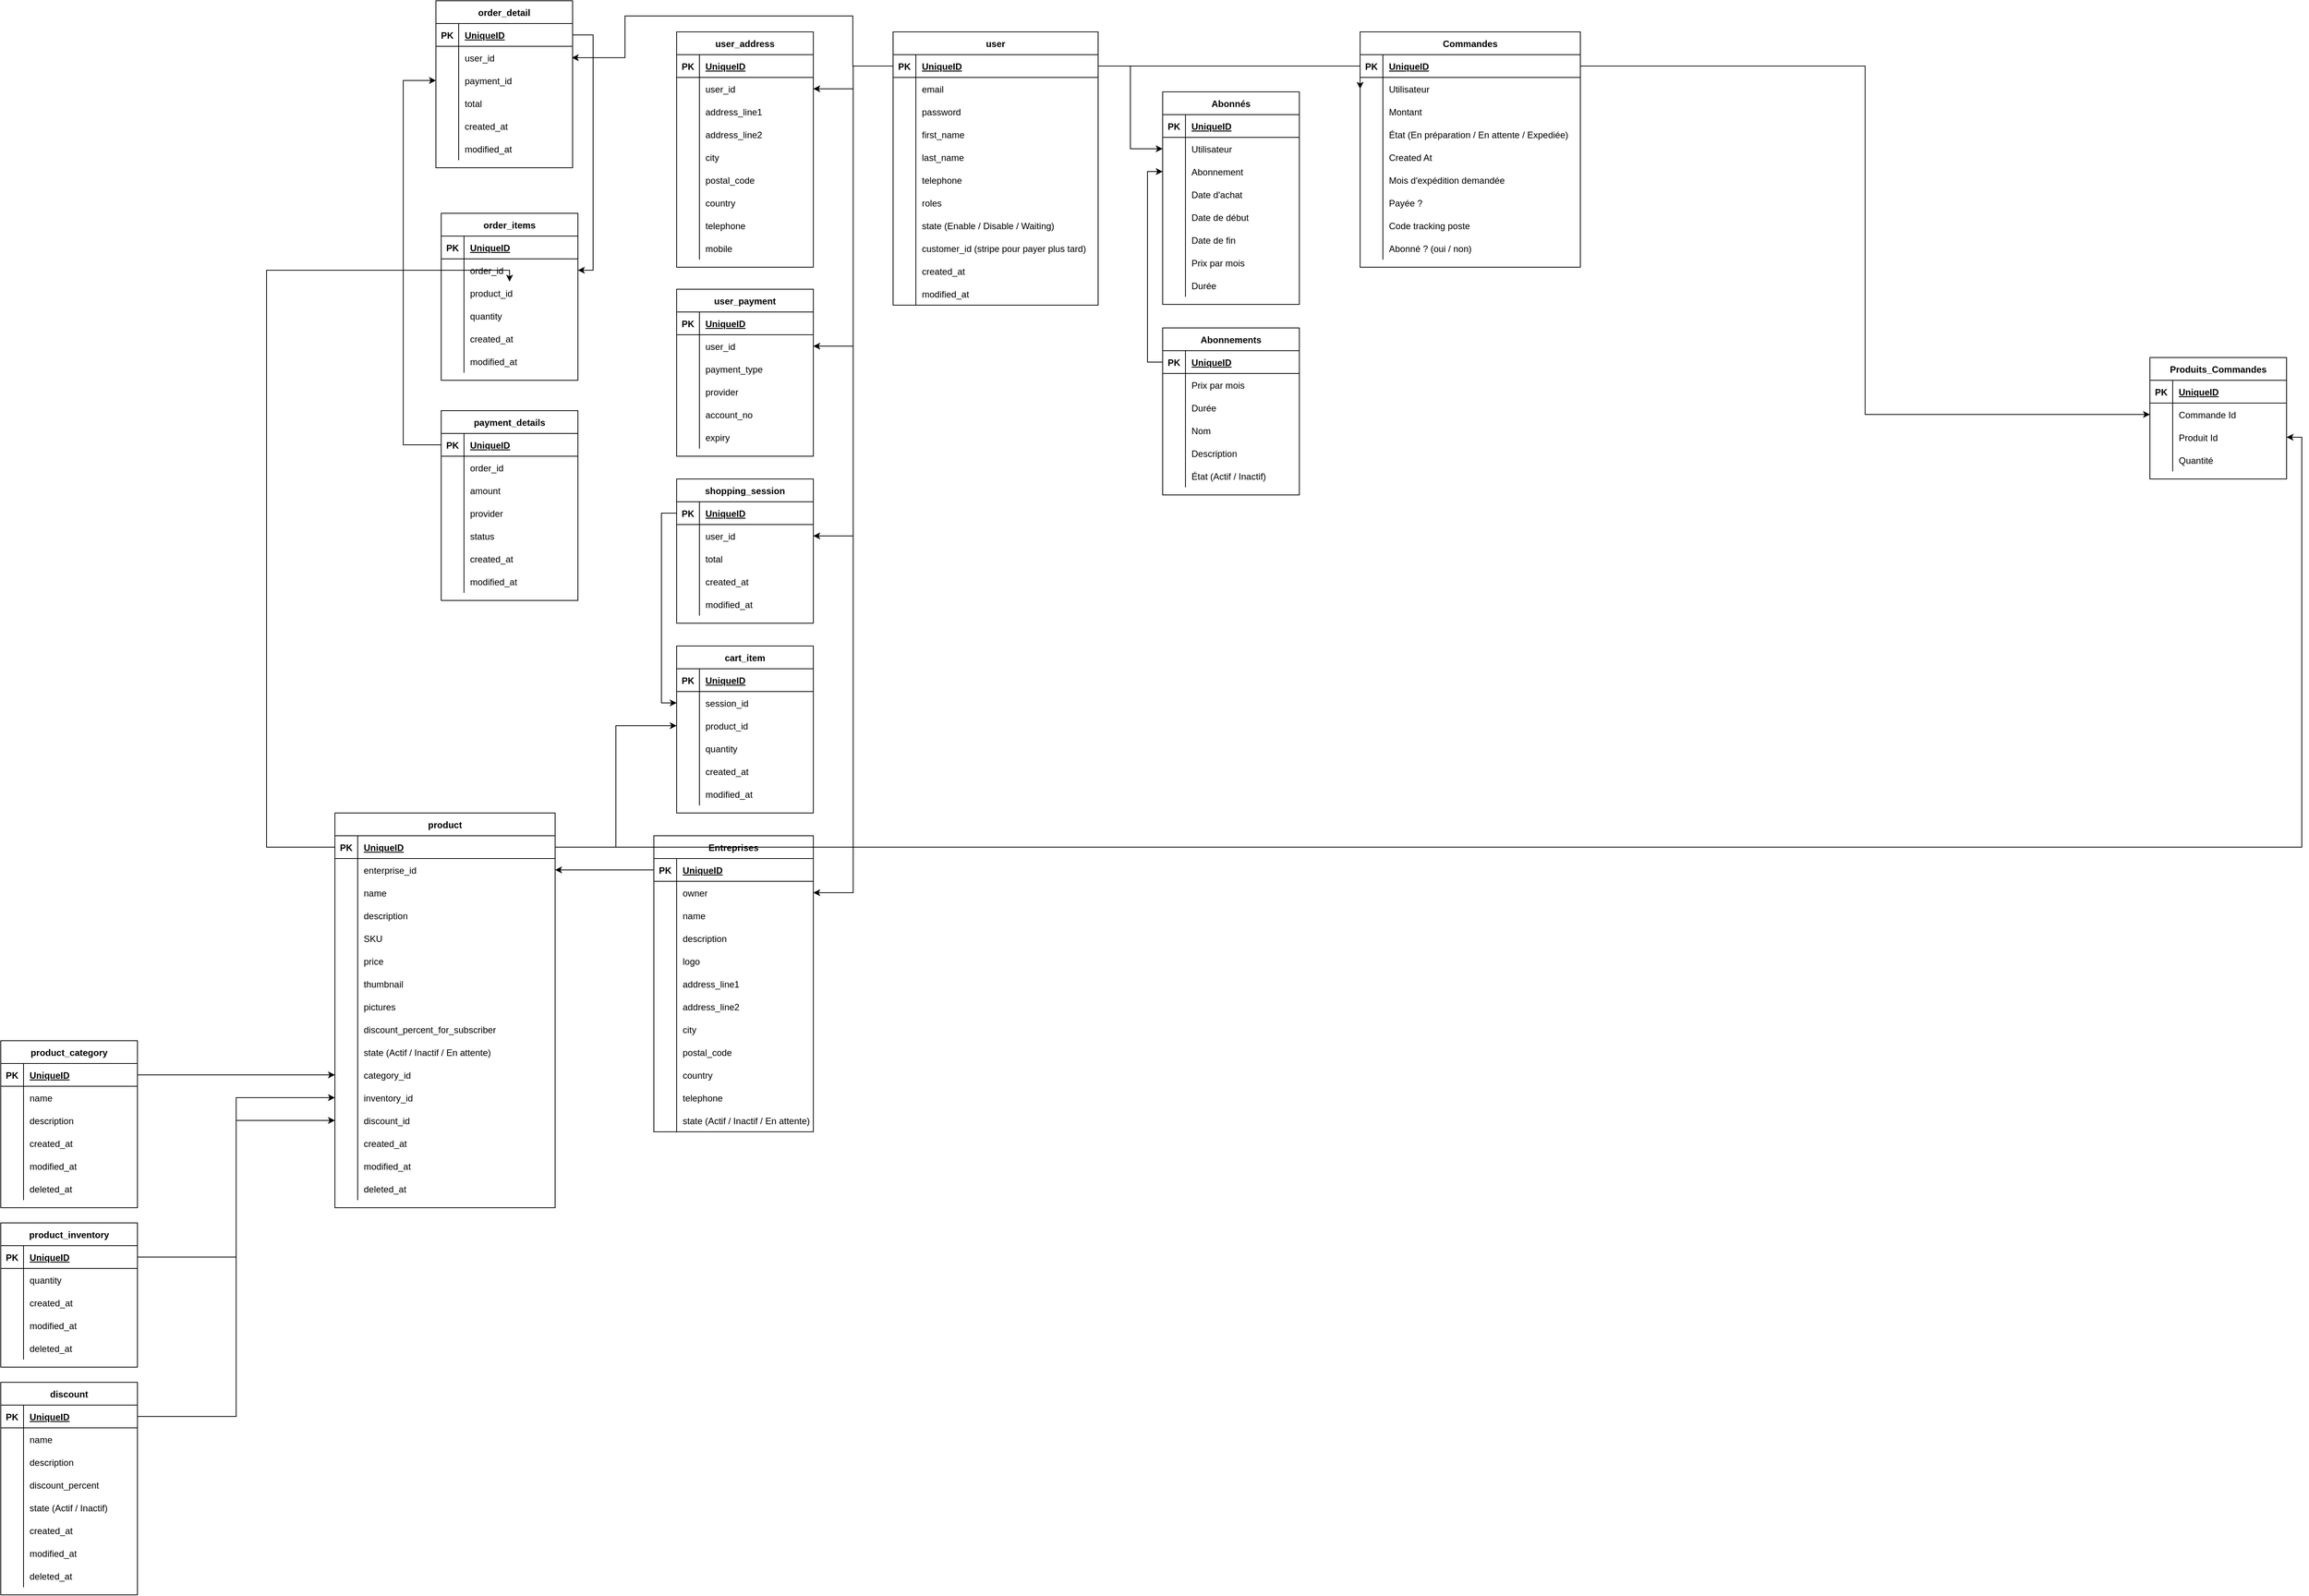 <mxfile version="20.3.6" type="github"><diagram id="R2lEEEUBdFMjLlhIrx00" name="Page-1"><mxGraphModel dx="4616" dy="1127" grid="1" gridSize="10" guides="1" tooltips="1" connect="1" arrows="1" fold="1" page="1" pageScale="1" pageWidth="850" pageHeight="1100" math="0" shadow="0" extFonts="Permanent Marker^https://fonts.googleapis.com/css?family=Permanent+Marker"><root><mxCell id="0"/><mxCell id="1" parent="0"/><mxCell id="m9fb6xsx5yv6Vq4afNrM-1" value="Entreprises" style="shape=table;startSize=30;container=1;collapsible=1;childLayout=tableLayout;fixedRows=1;rowLines=0;fontStyle=1;align=center;resizeLast=1;strokeColor=default;fillColor=default;columnLines=1;resizeLastRow=0;arcSize=15;" parent="1" vertex="1"><mxGeometry x="-1670" y="1140" width="210" height="390" as="geometry"><mxRectangle x="30" y="40" width="110" height="30" as="alternateBounds"/></mxGeometry></mxCell><mxCell id="m9fb6xsx5yv6Vq4afNrM-2" value="" style="shape=tableRow;horizontal=0;startSize=0;swimlaneHead=0;swimlaneBody=0;fillColor=none;collapsible=0;dropTarget=0;points=[[0,0.5],[1,0.5]];portConstraint=eastwest;top=0;left=0;right=0;bottom=1;" parent="m9fb6xsx5yv6Vq4afNrM-1" vertex="1"><mxGeometry y="30" width="210" height="30" as="geometry"/></mxCell><mxCell id="m9fb6xsx5yv6Vq4afNrM-3" value="PK" style="shape=partialRectangle;connectable=0;fillColor=none;top=0;left=0;bottom=0;right=0;fontStyle=1;overflow=hidden;" parent="m9fb6xsx5yv6Vq4afNrM-2" vertex="1"><mxGeometry width="30" height="30" as="geometry"><mxRectangle width="30" height="30" as="alternateBounds"/></mxGeometry></mxCell><mxCell id="m9fb6xsx5yv6Vq4afNrM-4" value="UniqueID" style="shape=partialRectangle;connectable=0;fillColor=none;top=0;left=0;bottom=0;right=0;align=left;spacingLeft=6;fontStyle=5;overflow=hidden;" parent="m9fb6xsx5yv6Vq4afNrM-2" vertex="1"><mxGeometry x="30" width="180" height="30" as="geometry"><mxRectangle width="180" height="30" as="alternateBounds"/></mxGeometry></mxCell><mxCell id="m9fb6xsx5yv6Vq4afNrM-34" style="shape=tableRow;horizontal=0;startSize=0;swimlaneHead=0;swimlaneBody=0;fillColor=none;collapsible=0;dropTarget=0;points=[[0,0.5],[1,0.5]];portConstraint=eastwest;top=0;left=0;right=0;bottom=0;" parent="m9fb6xsx5yv6Vq4afNrM-1" vertex="1"><mxGeometry y="60" width="210" height="30" as="geometry"/></mxCell><mxCell id="m9fb6xsx5yv6Vq4afNrM-35" style="shape=partialRectangle;connectable=0;fillColor=none;top=0;left=0;bottom=0;right=0;editable=1;overflow=hidden;" parent="m9fb6xsx5yv6Vq4afNrM-34" vertex="1"><mxGeometry width="30" height="30" as="geometry"><mxRectangle width="30" height="30" as="alternateBounds"/></mxGeometry></mxCell><mxCell id="m9fb6xsx5yv6Vq4afNrM-36" value="owner" style="shape=partialRectangle;connectable=0;fillColor=none;top=0;left=0;bottom=0;right=0;align=left;spacingLeft=6;overflow=hidden;" parent="m9fb6xsx5yv6Vq4afNrM-34" vertex="1"><mxGeometry x="30" width="180" height="30" as="geometry"><mxRectangle width="180" height="30" as="alternateBounds"/></mxGeometry></mxCell><mxCell id="m9fb6xsx5yv6Vq4afNrM-5" value="" style="shape=tableRow;horizontal=0;startSize=0;swimlaneHead=0;swimlaneBody=0;fillColor=none;collapsible=0;dropTarget=0;points=[[0,0.5],[1,0.5]];portConstraint=eastwest;top=0;left=0;right=0;bottom=0;" parent="m9fb6xsx5yv6Vq4afNrM-1" vertex="1"><mxGeometry y="90" width="210" height="30" as="geometry"/></mxCell><mxCell id="m9fb6xsx5yv6Vq4afNrM-6" value="" style="shape=partialRectangle;connectable=0;fillColor=none;top=0;left=0;bottom=0;right=0;editable=1;overflow=hidden;" parent="m9fb6xsx5yv6Vq4afNrM-5" vertex="1"><mxGeometry width="30" height="30" as="geometry"><mxRectangle width="30" height="30" as="alternateBounds"/></mxGeometry></mxCell><mxCell id="m9fb6xsx5yv6Vq4afNrM-7" value="name" style="shape=partialRectangle;connectable=0;fillColor=none;top=0;left=0;bottom=0;right=0;align=left;spacingLeft=6;overflow=hidden;" parent="m9fb6xsx5yv6Vq4afNrM-5" vertex="1"><mxGeometry x="30" width="180" height="30" as="geometry"><mxRectangle width="180" height="30" as="alternateBounds"/></mxGeometry></mxCell><mxCell id="m9fb6xsx5yv6Vq4afNrM-31" style="shape=tableRow;horizontal=0;startSize=0;swimlaneHead=0;swimlaneBody=0;fillColor=none;collapsible=0;dropTarget=0;points=[[0,0.5],[1,0.5]];portConstraint=eastwest;top=0;left=0;right=0;bottom=0;" parent="m9fb6xsx5yv6Vq4afNrM-1" vertex="1"><mxGeometry y="120" width="210" height="30" as="geometry"/></mxCell><mxCell id="m9fb6xsx5yv6Vq4afNrM-32" style="shape=partialRectangle;connectable=0;fillColor=none;top=0;left=0;bottom=0;right=0;editable=1;overflow=hidden;" parent="m9fb6xsx5yv6Vq4afNrM-31" vertex="1"><mxGeometry width="30" height="30" as="geometry"><mxRectangle width="30" height="30" as="alternateBounds"/></mxGeometry></mxCell><mxCell id="m9fb6xsx5yv6Vq4afNrM-33" value="description" style="shape=partialRectangle;connectable=0;fillColor=none;top=0;left=0;bottom=0;right=0;align=left;spacingLeft=6;overflow=hidden;" parent="m9fb6xsx5yv6Vq4afNrM-31" vertex="1"><mxGeometry x="30" width="180" height="30" as="geometry"><mxRectangle width="180" height="30" as="alternateBounds"/></mxGeometry></mxCell><mxCell id="m9fb6xsx5yv6Vq4afNrM-8" value="" style="shape=tableRow;horizontal=0;startSize=0;swimlaneHead=0;swimlaneBody=0;fillColor=none;collapsible=0;dropTarget=0;points=[[0,0.5],[1,0.5]];portConstraint=eastwest;top=0;left=0;right=0;bottom=0;" parent="m9fb6xsx5yv6Vq4afNrM-1" vertex="1"><mxGeometry y="150" width="210" height="30" as="geometry"/></mxCell><mxCell id="m9fb6xsx5yv6Vq4afNrM-9" value="" style="shape=partialRectangle;connectable=0;fillColor=none;top=0;left=0;bottom=0;right=0;editable=1;overflow=hidden;" parent="m9fb6xsx5yv6Vq4afNrM-8" vertex="1"><mxGeometry width="30" height="30" as="geometry"><mxRectangle width="30" height="30" as="alternateBounds"/></mxGeometry></mxCell><mxCell id="m9fb6xsx5yv6Vq4afNrM-10" value="logo" style="shape=partialRectangle;connectable=0;fillColor=none;top=0;left=0;bottom=0;right=0;align=left;spacingLeft=6;overflow=hidden;" parent="m9fb6xsx5yv6Vq4afNrM-8" vertex="1"><mxGeometry x="30" width="180" height="30" as="geometry"><mxRectangle width="180" height="30" as="alternateBounds"/></mxGeometry></mxCell><mxCell id="m9fb6xsx5yv6Vq4afNrM-11" value="" style="shape=tableRow;horizontal=0;startSize=0;swimlaneHead=0;swimlaneBody=0;fillColor=none;collapsible=0;dropTarget=0;points=[[0,0.5],[1,0.5]];portConstraint=eastwest;top=0;left=0;right=0;bottom=0;" parent="m9fb6xsx5yv6Vq4afNrM-1" vertex="1"><mxGeometry y="180" width="210" height="30" as="geometry"/></mxCell><mxCell id="m9fb6xsx5yv6Vq4afNrM-12" value="" style="shape=partialRectangle;connectable=0;fillColor=none;top=0;left=0;bottom=0;right=0;editable=1;overflow=hidden;" parent="m9fb6xsx5yv6Vq4afNrM-11" vertex="1"><mxGeometry width="30" height="30" as="geometry"><mxRectangle width="30" height="30" as="alternateBounds"/></mxGeometry></mxCell><mxCell id="m9fb6xsx5yv6Vq4afNrM-13" value="address_line1" style="shape=partialRectangle;connectable=0;fillColor=none;top=0;left=0;bottom=0;right=0;align=left;spacingLeft=6;overflow=hidden;" parent="m9fb6xsx5yv6Vq4afNrM-11" vertex="1"><mxGeometry x="30" width="180" height="30" as="geometry"><mxRectangle width="180" height="30" as="alternateBounds"/></mxGeometry></mxCell><mxCell id="t4a9hvBmC44k26dKhqs1-43" value="" style="shape=tableRow;horizontal=0;startSize=0;swimlaneHead=0;swimlaneBody=0;fillColor=none;collapsible=0;dropTarget=0;points=[[0,0.5],[1,0.5]];portConstraint=eastwest;top=0;left=0;right=0;bottom=0;" vertex="1" parent="m9fb6xsx5yv6Vq4afNrM-1"><mxGeometry y="210" width="210" height="30" as="geometry"/></mxCell><mxCell id="t4a9hvBmC44k26dKhqs1-44" value="" style="shape=partialRectangle;connectable=0;fillColor=none;top=0;left=0;bottom=0;right=0;editable=1;overflow=hidden;" vertex="1" parent="t4a9hvBmC44k26dKhqs1-43"><mxGeometry width="30" height="30" as="geometry"><mxRectangle width="30" height="30" as="alternateBounds"/></mxGeometry></mxCell><mxCell id="t4a9hvBmC44k26dKhqs1-45" value="address_line2" style="shape=partialRectangle;connectable=0;fillColor=none;top=0;left=0;bottom=0;right=0;align=left;spacingLeft=6;overflow=hidden;" vertex="1" parent="t4a9hvBmC44k26dKhqs1-43"><mxGeometry x="30" width="180" height="30" as="geometry"><mxRectangle width="180" height="30" as="alternateBounds"/></mxGeometry></mxCell><mxCell id="t4a9hvBmC44k26dKhqs1-46" value="" style="shape=tableRow;horizontal=0;startSize=0;swimlaneHead=0;swimlaneBody=0;fillColor=none;collapsible=0;dropTarget=0;points=[[0,0.5],[1,0.5]];portConstraint=eastwest;top=0;left=0;right=0;bottom=0;" vertex="1" parent="m9fb6xsx5yv6Vq4afNrM-1"><mxGeometry y="240" width="210" height="30" as="geometry"/></mxCell><mxCell id="t4a9hvBmC44k26dKhqs1-47" value="" style="shape=partialRectangle;connectable=0;fillColor=none;top=0;left=0;bottom=0;right=0;editable=1;overflow=hidden;" vertex="1" parent="t4a9hvBmC44k26dKhqs1-46"><mxGeometry width="30" height="30" as="geometry"><mxRectangle width="30" height="30" as="alternateBounds"/></mxGeometry></mxCell><mxCell id="t4a9hvBmC44k26dKhqs1-48" value="city" style="shape=partialRectangle;connectable=0;fillColor=none;top=0;left=0;bottom=0;right=0;align=left;spacingLeft=6;overflow=hidden;" vertex="1" parent="t4a9hvBmC44k26dKhqs1-46"><mxGeometry x="30" width="180" height="30" as="geometry"><mxRectangle width="180" height="30" as="alternateBounds"/></mxGeometry></mxCell><mxCell id="t4a9hvBmC44k26dKhqs1-49" value="" style="shape=tableRow;horizontal=0;startSize=0;swimlaneHead=0;swimlaneBody=0;fillColor=none;collapsible=0;dropTarget=0;points=[[0,0.5],[1,0.5]];portConstraint=eastwest;top=0;left=0;right=0;bottom=0;" vertex="1" parent="m9fb6xsx5yv6Vq4afNrM-1"><mxGeometry y="270" width="210" height="30" as="geometry"/></mxCell><mxCell id="t4a9hvBmC44k26dKhqs1-50" value="" style="shape=partialRectangle;connectable=0;fillColor=none;top=0;left=0;bottom=0;right=0;editable=1;overflow=hidden;" vertex="1" parent="t4a9hvBmC44k26dKhqs1-49"><mxGeometry width="30" height="30" as="geometry"><mxRectangle width="30" height="30" as="alternateBounds"/></mxGeometry></mxCell><mxCell id="t4a9hvBmC44k26dKhqs1-51" value="postal_code" style="shape=partialRectangle;connectable=0;fillColor=none;top=0;left=0;bottom=0;right=0;align=left;spacingLeft=6;overflow=hidden;" vertex="1" parent="t4a9hvBmC44k26dKhqs1-49"><mxGeometry x="30" width="180" height="30" as="geometry"><mxRectangle width="180" height="30" as="alternateBounds"/></mxGeometry></mxCell><mxCell id="t4a9hvBmC44k26dKhqs1-52" value="" style="shape=tableRow;horizontal=0;startSize=0;swimlaneHead=0;swimlaneBody=0;fillColor=none;collapsible=0;dropTarget=0;points=[[0,0.5],[1,0.5]];portConstraint=eastwest;top=0;left=0;right=0;bottom=0;" vertex="1" parent="m9fb6xsx5yv6Vq4afNrM-1"><mxGeometry y="300" width="210" height="30" as="geometry"/></mxCell><mxCell id="t4a9hvBmC44k26dKhqs1-53" value="" style="shape=partialRectangle;connectable=0;fillColor=none;top=0;left=0;bottom=0;right=0;editable=1;overflow=hidden;" vertex="1" parent="t4a9hvBmC44k26dKhqs1-52"><mxGeometry width="30" height="30" as="geometry"><mxRectangle width="30" height="30" as="alternateBounds"/></mxGeometry></mxCell><mxCell id="t4a9hvBmC44k26dKhqs1-54" value="country" style="shape=partialRectangle;connectable=0;fillColor=none;top=0;left=0;bottom=0;right=0;align=left;spacingLeft=6;overflow=hidden;" vertex="1" parent="t4a9hvBmC44k26dKhqs1-52"><mxGeometry x="30" width="180" height="30" as="geometry"><mxRectangle width="180" height="30" as="alternateBounds"/></mxGeometry></mxCell><mxCell id="m9fb6xsx5yv6Vq4afNrM-28" style="shape=tableRow;horizontal=0;startSize=0;swimlaneHead=0;swimlaneBody=0;fillColor=none;collapsible=0;dropTarget=0;points=[[0,0.5],[1,0.5]];portConstraint=eastwest;top=0;left=0;right=0;bottom=0;" parent="m9fb6xsx5yv6Vq4afNrM-1" vertex="1"><mxGeometry y="330" width="210" height="30" as="geometry"/></mxCell><mxCell id="m9fb6xsx5yv6Vq4afNrM-29" style="shape=partialRectangle;connectable=0;fillColor=none;top=0;left=0;bottom=0;right=0;editable=1;overflow=hidden;" parent="m9fb6xsx5yv6Vq4afNrM-28" vertex="1"><mxGeometry width="30" height="30" as="geometry"><mxRectangle width="30" height="30" as="alternateBounds"/></mxGeometry></mxCell><mxCell id="m9fb6xsx5yv6Vq4afNrM-30" value="telephone" style="shape=partialRectangle;connectable=0;fillColor=none;top=0;left=0;bottom=0;right=0;align=left;spacingLeft=6;overflow=hidden;" parent="m9fb6xsx5yv6Vq4afNrM-28" vertex="1"><mxGeometry x="30" width="180" height="30" as="geometry"><mxRectangle width="180" height="30" as="alternateBounds"/></mxGeometry></mxCell><mxCell id="m9fb6xsx5yv6Vq4afNrM-97" style="shape=tableRow;horizontal=0;startSize=0;swimlaneHead=0;swimlaneBody=0;fillColor=none;collapsible=0;dropTarget=0;points=[[0,0.5],[1,0.5]];portConstraint=eastwest;top=0;left=0;right=0;bottom=0;" parent="m9fb6xsx5yv6Vq4afNrM-1" vertex="1"><mxGeometry y="360" width="210" height="30" as="geometry"/></mxCell><mxCell id="m9fb6xsx5yv6Vq4afNrM-98" style="shape=partialRectangle;connectable=0;fillColor=none;top=0;left=0;bottom=0;right=0;editable=1;overflow=hidden;" parent="m9fb6xsx5yv6Vq4afNrM-97" vertex="1"><mxGeometry width="30" height="30" as="geometry"><mxRectangle width="30" height="30" as="alternateBounds"/></mxGeometry></mxCell><mxCell id="m9fb6xsx5yv6Vq4afNrM-99" value="state (Actif / Inactif / En attente)" style="shape=partialRectangle;connectable=0;fillColor=none;top=0;left=0;bottom=0;right=0;align=left;spacingLeft=6;overflow=hidden;" parent="m9fb6xsx5yv6Vq4afNrM-97" vertex="1"><mxGeometry x="30" width="180" height="30" as="geometry"><mxRectangle width="180" height="30" as="alternateBounds"/></mxGeometry></mxCell><mxCell id="m9fb6xsx5yv6Vq4afNrM-40" value="product" style="shape=table;startSize=30;container=1;collapsible=1;childLayout=tableLayout;fixedRows=1;rowLines=0;fontStyle=1;align=center;resizeLast=1;strokeColor=default;fillColor=default;" parent="1" vertex="1"><mxGeometry x="-2090" y="1110" width="290" height="520" as="geometry"/></mxCell><mxCell id="m9fb6xsx5yv6Vq4afNrM-41" value="" style="shape=tableRow;horizontal=0;startSize=0;swimlaneHead=0;swimlaneBody=0;fillColor=none;collapsible=0;dropTarget=0;points=[[0,0.5],[1,0.5]];portConstraint=eastwest;top=0;left=0;right=0;bottom=1;strokeColor=default;" parent="m9fb6xsx5yv6Vq4afNrM-40" vertex="1"><mxGeometry y="30" width="290" height="30" as="geometry"/></mxCell><mxCell id="m9fb6xsx5yv6Vq4afNrM-42" value="PK" style="shape=partialRectangle;connectable=0;fillColor=none;top=0;left=0;bottom=0;right=0;fontStyle=1;overflow=hidden;strokeColor=default;" parent="m9fb6xsx5yv6Vq4afNrM-41" vertex="1"><mxGeometry width="30" height="30" as="geometry"><mxRectangle width="30" height="30" as="alternateBounds"/></mxGeometry></mxCell><mxCell id="m9fb6xsx5yv6Vq4afNrM-43" value="UniqueID" style="shape=partialRectangle;connectable=0;fillColor=none;top=0;left=0;bottom=0;right=0;align=left;spacingLeft=6;fontStyle=5;overflow=hidden;strokeColor=default;" parent="m9fb6xsx5yv6Vq4afNrM-41" vertex="1"><mxGeometry x="30" width="260" height="30" as="geometry"><mxRectangle width="260" height="30" as="alternateBounds"/></mxGeometry></mxCell><mxCell id="m9fb6xsx5yv6Vq4afNrM-74" style="shape=tableRow;horizontal=0;startSize=0;swimlaneHead=0;swimlaneBody=0;fillColor=none;collapsible=0;dropTarget=0;points=[[0,0.5],[1,0.5]];portConstraint=eastwest;top=0;left=0;right=0;bottom=0;strokeColor=default;" parent="m9fb6xsx5yv6Vq4afNrM-40" vertex="1"><mxGeometry y="60" width="290" height="30" as="geometry"/></mxCell><mxCell id="m9fb6xsx5yv6Vq4afNrM-75" style="shape=partialRectangle;connectable=0;fillColor=none;top=0;left=0;bottom=0;right=0;editable=1;overflow=hidden;strokeColor=default;" parent="m9fb6xsx5yv6Vq4afNrM-74" vertex="1"><mxGeometry width="30" height="30" as="geometry"><mxRectangle width="30" height="30" as="alternateBounds"/></mxGeometry></mxCell><mxCell id="m9fb6xsx5yv6Vq4afNrM-76" value="enterprise_id" style="shape=partialRectangle;connectable=0;fillColor=none;top=0;left=0;bottom=0;right=0;align=left;spacingLeft=6;overflow=hidden;strokeColor=default;" parent="m9fb6xsx5yv6Vq4afNrM-74" vertex="1"><mxGeometry x="30" width="260" height="30" as="geometry"><mxRectangle width="260" height="30" as="alternateBounds"/></mxGeometry></mxCell><mxCell id="m9fb6xsx5yv6Vq4afNrM-44" value="" style="shape=tableRow;horizontal=0;startSize=0;swimlaneHead=0;swimlaneBody=0;fillColor=none;collapsible=0;dropTarget=0;points=[[0,0.5],[1,0.5]];portConstraint=eastwest;top=0;left=0;right=0;bottom=0;strokeColor=default;" parent="m9fb6xsx5yv6Vq4afNrM-40" vertex="1"><mxGeometry y="90" width="290" height="30" as="geometry"/></mxCell><mxCell id="m9fb6xsx5yv6Vq4afNrM-45" value="" style="shape=partialRectangle;connectable=0;fillColor=none;top=0;left=0;bottom=0;right=0;editable=1;overflow=hidden;strokeColor=default;" parent="m9fb6xsx5yv6Vq4afNrM-44" vertex="1"><mxGeometry width="30" height="30" as="geometry"><mxRectangle width="30" height="30" as="alternateBounds"/></mxGeometry></mxCell><mxCell id="m9fb6xsx5yv6Vq4afNrM-46" value="name" style="shape=partialRectangle;connectable=0;fillColor=none;top=0;left=0;bottom=0;right=0;align=left;spacingLeft=6;overflow=hidden;strokeColor=default;" parent="m9fb6xsx5yv6Vq4afNrM-44" vertex="1"><mxGeometry x="30" width="260" height="30" as="geometry"><mxRectangle width="260" height="30" as="alternateBounds"/></mxGeometry></mxCell><mxCell id="m9fb6xsx5yv6Vq4afNrM-56" style="shape=tableRow;horizontal=0;startSize=0;swimlaneHead=0;swimlaneBody=0;fillColor=none;collapsible=0;dropTarget=0;points=[[0,0.5],[1,0.5]];portConstraint=eastwest;top=0;left=0;right=0;bottom=0;strokeColor=default;" parent="m9fb6xsx5yv6Vq4afNrM-40" vertex="1"><mxGeometry y="120" width="290" height="30" as="geometry"/></mxCell><mxCell id="m9fb6xsx5yv6Vq4afNrM-57" style="shape=partialRectangle;connectable=0;fillColor=none;top=0;left=0;bottom=0;right=0;editable=1;overflow=hidden;strokeColor=default;" parent="m9fb6xsx5yv6Vq4afNrM-56" vertex="1"><mxGeometry width="30" height="30" as="geometry"><mxRectangle width="30" height="30" as="alternateBounds"/></mxGeometry></mxCell><mxCell id="m9fb6xsx5yv6Vq4afNrM-58" value="description" style="shape=partialRectangle;connectable=0;fillColor=none;top=0;left=0;bottom=0;right=0;align=left;spacingLeft=6;overflow=hidden;strokeColor=default;" parent="m9fb6xsx5yv6Vq4afNrM-56" vertex="1"><mxGeometry x="30" width="260" height="30" as="geometry"><mxRectangle width="260" height="30" as="alternateBounds"/></mxGeometry></mxCell><mxCell id="m9fb6xsx5yv6Vq4afNrM-53" style="shape=tableRow;horizontal=0;startSize=0;swimlaneHead=0;swimlaneBody=0;fillColor=none;collapsible=0;dropTarget=0;points=[[0,0.5],[1,0.5]];portConstraint=eastwest;top=0;left=0;right=0;bottom=0;strokeColor=default;" parent="m9fb6xsx5yv6Vq4afNrM-40" vertex="1"><mxGeometry y="150" width="290" height="30" as="geometry"/></mxCell><mxCell id="m9fb6xsx5yv6Vq4afNrM-54" style="shape=partialRectangle;connectable=0;fillColor=none;top=0;left=0;bottom=0;right=0;editable=1;overflow=hidden;strokeColor=default;" parent="m9fb6xsx5yv6Vq4afNrM-53" vertex="1"><mxGeometry width="30" height="30" as="geometry"><mxRectangle width="30" height="30" as="alternateBounds"/></mxGeometry></mxCell><mxCell id="m9fb6xsx5yv6Vq4afNrM-55" value="SKU" style="shape=partialRectangle;connectable=0;fillColor=none;top=0;left=0;bottom=0;right=0;align=left;spacingLeft=6;overflow=hidden;strokeColor=default;" parent="m9fb6xsx5yv6Vq4afNrM-53" vertex="1"><mxGeometry x="30" width="260" height="30" as="geometry"><mxRectangle width="260" height="30" as="alternateBounds"/></mxGeometry></mxCell><mxCell id="m9fb6xsx5yv6Vq4afNrM-65" style="shape=tableRow;horizontal=0;startSize=0;swimlaneHead=0;swimlaneBody=0;fillColor=none;collapsible=0;dropTarget=0;points=[[0,0.5],[1,0.5]];portConstraint=eastwest;top=0;left=0;right=0;bottom=0;strokeColor=default;" parent="m9fb6xsx5yv6Vq4afNrM-40" vertex="1"><mxGeometry y="180" width="290" height="30" as="geometry"/></mxCell><mxCell id="m9fb6xsx5yv6Vq4afNrM-66" style="shape=partialRectangle;connectable=0;fillColor=none;top=0;left=0;bottom=0;right=0;editable=1;overflow=hidden;strokeColor=default;" parent="m9fb6xsx5yv6Vq4afNrM-65" vertex="1"><mxGeometry width="30" height="30" as="geometry"><mxRectangle width="30" height="30" as="alternateBounds"/></mxGeometry></mxCell><mxCell id="m9fb6xsx5yv6Vq4afNrM-67" value="price" style="shape=partialRectangle;connectable=0;fillColor=none;top=0;left=0;bottom=0;right=0;align=left;spacingLeft=6;overflow=hidden;strokeColor=default;" parent="m9fb6xsx5yv6Vq4afNrM-65" vertex="1"><mxGeometry x="30" width="260" height="30" as="geometry"><mxRectangle width="260" height="30" as="alternateBounds"/></mxGeometry></mxCell><mxCell id="m9fb6xsx5yv6Vq4afNrM-47" value="" style="shape=tableRow;horizontal=0;startSize=0;swimlaneHead=0;swimlaneBody=0;fillColor=none;collapsible=0;dropTarget=0;points=[[0,0.5],[1,0.5]];portConstraint=eastwest;top=0;left=0;right=0;bottom=0;strokeColor=default;" parent="m9fb6xsx5yv6Vq4afNrM-40" vertex="1"><mxGeometry y="210" width="290" height="30" as="geometry"/></mxCell><mxCell id="m9fb6xsx5yv6Vq4afNrM-48" value="" style="shape=partialRectangle;connectable=0;fillColor=none;top=0;left=0;bottom=0;right=0;editable=1;overflow=hidden;strokeColor=default;" parent="m9fb6xsx5yv6Vq4afNrM-47" vertex="1"><mxGeometry width="30" height="30" as="geometry"><mxRectangle width="30" height="30" as="alternateBounds"/></mxGeometry></mxCell><mxCell id="m9fb6xsx5yv6Vq4afNrM-49" value="thumbnail" style="shape=partialRectangle;connectable=0;fillColor=none;top=0;left=0;bottom=0;right=0;align=left;spacingLeft=6;overflow=hidden;strokeColor=default;" parent="m9fb6xsx5yv6Vq4afNrM-47" vertex="1"><mxGeometry x="30" width="260" height="30" as="geometry"><mxRectangle width="260" height="30" as="alternateBounds"/></mxGeometry></mxCell><mxCell id="m9fb6xsx5yv6Vq4afNrM-50" value="" style="shape=tableRow;horizontal=0;startSize=0;swimlaneHead=0;swimlaneBody=0;fillColor=none;collapsible=0;dropTarget=0;points=[[0,0.5],[1,0.5]];portConstraint=eastwest;top=0;left=0;right=0;bottom=0;strokeColor=default;" parent="m9fb6xsx5yv6Vq4afNrM-40" vertex="1"><mxGeometry y="240" width="290" height="30" as="geometry"/></mxCell><mxCell id="m9fb6xsx5yv6Vq4afNrM-51" value="" style="shape=partialRectangle;connectable=0;fillColor=none;top=0;left=0;bottom=0;right=0;editable=1;overflow=hidden;strokeColor=default;" parent="m9fb6xsx5yv6Vq4afNrM-50" vertex="1"><mxGeometry width="30" height="30" as="geometry"><mxRectangle width="30" height="30" as="alternateBounds"/></mxGeometry></mxCell><mxCell id="m9fb6xsx5yv6Vq4afNrM-52" value="pictures" style="shape=partialRectangle;connectable=0;fillColor=none;top=0;left=0;bottom=0;right=0;align=left;spacingLeft=6;overflow=hidden;strokeColor=default;" parent="m9fb6xsx5yv6Vq4afNrM-50" vertex="1"><mxGeometry x="30" width="260" height="30" as="geometry"><mxRectangle width="260" height="30" as="alternateBounds"/></mxGeometry></mxCell><mxCell id="m9fb6xsx5yv6Vq4afNrM-68" style="shape=tableRow;horizontal=0;startSize=0;swimlaneHead=0;swimlaneBody=0;fillColor=none;collapsible=0;dropTarget=0;points=[[0,0.5],[1,0.5]];portConstraint=eastwest;top=0;left=0;right=0;bottom=0;strokeColor=default;" parent="m9fb6xsx5yv6Vq4afNrM-40" vertex="1"><mxGeometry y="270" width="290" height="30" as="geometry"/></mxCell><mxCell id="m9fb6xsx5yv6Vq4afNrM-69" style="shape=partialRectangle;connectable=0;fillColor=none;top=0;left=0;bottom=0;right=0;editable=1;overflow=hidden;strokeColor=default;" parent="m9fb6xsx5yv6Vq4afNrM-68" vertex="1"><mxGeometry width="30" height="30" as="geometry"><mxRectangle width="30" height="30" as="alternateBounds"/></mxGeometry></mxCell><mxCell id="m9fb6xsx5yv6Vq4afNrM-70" value="discount_percent_for_subscriber" style="shape=partialRectangle;connectable=0;fillColor=none;top=0;left=0;bottom=0;right=0;align=left;spacingLeft=6;overflow=hidden;strokeColor=default;" parent="m9fb6xsx5yv6Vq4afNrM-68" vertex="1"><mxGeometry x="30" width="260" height="30" as="geometry"><mxRectangle width="260" height="30" as="alternateBounds"/></mxGeometry></mxCell><mxCell id="m9fb6xsx5yv6Vq4afNrM-101" style="shape=tableRow;horizontal=0;startSize=0;swimlaneHead=0;swimlaneBody=0;fillColor=none;collapsible=0;dropTarget=0;points=[[0,0.5],[1,0.5]];portConstraint=eastwest;top=0;left=0;right=0;bottom=0;strokeColor=default;" parent="m9fb6xsx5yv6Vq4afNrM-40" vertex="1"><mxGeometry y="300" width="290" height="30" as="geometry"/></mxCell><mxCell id="m9fb6xsx5yv6Vq4afNrM-102" style="shape=partialRectangle;connectable=0;fillColor=none;top=0;left=0;bottom=0;right=0;editable=1;overflow=hidden;strokeColor=default;" parent="m9fb6xsx5yv6Vq4afNrM-101" vertex="1"><mxGeometry width="30" height="30" as="geometry"><mxRectangle width="30" height="30" as="alternateBounds"/></mxGeometry></mxCell><mxCell id="m9fb6xsx5yv6Vq4afNrM-103" value="state (Actif / Inactif / En attente)" style="shape=partialRectangle;connectable=0;fillColor=none;top=0;left=0;bottom=0;right=0;align=left;spacingLeft=6;overflow=hidden;strokeColor=default;" parent="m9fb6xsx5yv6Vq4afNrM-101" vertex="1"><mxGeometry x="30" width="260" height="30" as="geometry"><mxRectangle width="260" height="30" as="alternateBounds"/></mxGeometry></mxCell><mxCell id="t4a9hvBmC44k26dKhqs1-25" style="shape=tableRow;horizontal=0;startSize=0;swimlaneHead=0;swimlaneBody=0;fillColor=none;collapsible=0;dropTarget=0;points=[[0,0.5],[1,0.5]];portConstraint=eastwest;top=0;left=0;right=0;bottom=0;strokeColor=default;" vertex="1" parent="m9fb6xsx5yv6Vq4afNrM-40"><mxGeometry y="330" width="290" height="30" as="geometry"/></mxCell><mxCell id="t4a9hvBmC44k26dKhqs1-26" style="shape=partialRectangle;connectable=0;fillColor=none;top=0;left=0;bottom=0;right=0;editable=1;overflow=hidden;strokeColor=default;" vertex="1" parent="t4a9hvBmC44k26dKhqs1-25"><mxGeometry width="30" height="30" as="geometry"><mxRectangle width="30" height="30" as="alternateBounds"/></mxGeometry></mxCell><mxCell id="t4a9hvBmC44k26dKhqs1-27" value="category_id" style="shape=partialRectangle;connectable=0;fillColor=none;top=0;left=0;bottom=0;right=0;align=left;spacingLeft=6;overflow=hidden;strokeColor=default;" vertex="1" parent="t4a9hvBmC44k26dKhqs1-25"><mxGeometry x="30" width="260" height="30" as="geometry"><mxRectangle width="260" height="30" as="alternateBounds"/></mxGeometry></mxCell><mxCell id="t4a9hvBmC44k26dKhqs1-28" style="shape=tableRow;horizontal=0;startSize=0;swimlaneHead=0;swimlaneBody=0;fillColor=none;collapsible=0;dropTarget=0;points=[[0,0.5],[1,0.5]];portConstraint=eastwest;top=0;left=0;right=0;bottom=0;strokeColor=default;" vertex="1" parent="m9fb6xsx5yv6Vq4afNrM-40"><mxGeometry y="360" width="290" height="30" as="geometry"/></mxCell><mxCell id="t4a9hvBmC44k26dKhqs1-29" style="shape=partialRectangle;connectable=0;fillColor=none;top=0;left=0;bottom=0;right=0;editable=1;overflow=hidden;strokeColor=default;" vertex="1" parent="t4a9hvBmC44k26dKhqs1-28"><mxGeometry width="30" height="30" as="geometry"><mxRectangle width="30" height="30" as="alternateBounds"/></mxGeometry></mxCell><mxCell id="t4a9hvBmC44k26dKhqs1-30" value="inventory_id" style="shape=partialRectangle;connectable=0;fillColor=none;top=0;left=0;bottom=0;right=0;align=left;spacingLeft=6;overflow=hidden;strokeColor=default;" vertex="1" parent="t4a9hvBmC44k26dKhqs1-28"><mxGeometry x="30" width="260" height="30" as="geometry"><mxRectangle width="260" height="30" as="alternateBounds"/></mxGeometry></mxCell><mxCell id="t4a9hvBmC44k26dKhqs1-31" style="shape=tableRow;horizontal=0;startSize=0;swimlaneHead=0;swimlaneBody=0;fillColor=none;collapsible=0;dropTarget=0;points=[[0,0.5],[1,0.5]];portConstraint=eastwest;top=0;left=0;right=0;bottom=0;strokeColor=default;" vertex="1" parent="m9fb6xsx5yv6Vq4afNrM-40"><mxGeometry y="390" width="290" height="30" as="geometry"/></mxCell><mxCell id="t4a9hvBmC44k26dKhqs1-32" style="shape=partialRectangle;connectable=0;fillColor=none;top=0;left=0;bottom=0;right=0;editable=1;overflow=hidden;strokeColor=default;" vertex="1" parent="t4a9hvBmC44k26dKhqs1-31"><mxGeometry width="30" height="30" as="geometry"><mxRectangle width="30" height="30" as="alternateBounds"/></mxGeometry></mxCell><mxCell id="t4a9hvBmC44k26dKhqs1-33" value="discount_id" style="shape=partialRectangle;connectable=0;fillColor=none;top=0;left=0;bottom=0;right=0;align=left;spacingLeft=6;overflow=hidden;strokeColor=default;" vertex="1" parent="t4a9hvBmC44k26dKhqs1-31"><mxGeometry x="30" width="260" height="30" as="geometry"><mxRectangle width="260" height="30" as="alternateBounds"/></mxGeometry></mxCell><mxCell id="t4a9hvBmC44k26dKhqs1-34" style="shape=tableRow;horizontal=0;startSize=0;swimlaneHead=0;swimlaneBody=0;fillColor=none;collapsible=0;dropTarget=0;points=[[0,0.5],[1,0.5]];portConstraint=eastwest;top=0;left=0;right=0;bottom=0;strokeColor=default;" vertex="1" parent="m9fb6xsx5yv6Vq4afNrM-40"><mxGeometry y="420" width="290" height="30" as="geometry"/></mxCell><mxCell id="t4a9hvBmC44k26dKhqs1-35" style="shape=partialRectangle;connectable=0;fillColor=none;top=0;left=0;bottom=0;right=0;editable=1;overflow=hidden;strokeColor=default;" vertex="1" parent="t4a9hvBmC44k26dKhqs1-34"><mxGeometry width="30" height="30" as="geometry"><mxRectangle width="30" height="30" as="alternateBounds"/></mxGeometry></mxCell><mxCell id="t4a9hvBmC44k26dKhqs1-36" value="created_at" style="shape=partialRectangle;connectable=0;fillColor=none;top=0;left=0;bottom=0;right=0;align=left;spacingLeft=6;overflow=hidden;strokeColor=default;" vertex="1" parent="t4a9hvBmC44k26dKhqs1-34"><mxGeometry x="30" width="260" height="30" as="geometry"><mxRectangle width="260" height="30" as="alternateBounds"/></mxGeometry></mxCell><mxCell id="t4a9hvBmC44k26dKhqs1-37" style="shape=tableRow;horizontal=0;startSize=0;swimlaneHead=0;swimlaneBody=0;fillColor=none;collapsible=0;dropTarget=0;points=[[0,0.5],[1,0.5]];portConstraint=eastwest;top=0;left=0;right=0;bottom=0;strokeColor=default;" vertex="1" parent="m9fb6xsx5yv6Vq4afNrM-40"><mxGeometry y="450" width="290" height="30" as="geometry"/></mxCell><mxCell id="t4a9hvBmC44k26dKhqs1-38" style="shape=partialRectangle;connectable=0;fillColor=none;top=0;left=0;bottom=0;right=0;editable=1;overflow=hidden;strokeColor=default;" vertex="1" parent="t4a9hvBmC44k26dKhqs1-37"><mxGeometry width="30" height="30" as="geometry"><mxRectangle width="30" height="30" as="alternateBounds"/></mxGeometry></mxCell><mxCell id="t4a9hvBmC44k26dKhqs1-39" value="modified_at" style="shape=partialRectangle;connectable=0;fillColor=none;top=0;left=0;bottom=0;right=0;align=left;spacingLeft=6;overflow=hidden;strokeColor=default;" vertex="1" parent="t4a9hvBmC44k26dKhqs1-37"><mxGeometry x="30" width="260" height="30" as="geometry"><mxRectangle width="260" height="30" as="alternateBounds"/></mxGeometry></mxCell><mxCell id="t4a9hvBmC44k26dKhqs1-40" style="shape=tableRow;horizontal=0;startSize=0;swimlaneHead=0;swimlaneBody=0;fillColor=none;collapsible=0;dropTarget=0;points=[[0,0.5],[1,0.5]];portConstraint=eastwest;top=0;left=0;right=0;bottom=0;strokeColor=default;" vertex="1" parent="m9fb6xsx5yv6Vq4afNrM-40"><mxGeometry y="480" width="290" height="30" as="geometry"/></mxCell><mxCell id="t4a9hvBmC44k26dKhqs1-41" style="shape=partialRectangle;connectable=0;fillColor=none;top=0;left=0;bottom=0;right=0;editable=1;overflow=hidden;strokeColor=default;" vertex="1" parent="t4a9hvBmC44k26dKhqs1-40"><mxGeometry width="30" height="30" as="geometry"><mxRectangle width="30" height="30" as="alternateBounds"/></mxGeometry></mxCell><mxCell id="t4a9hvBmC44k26dKhqs1-42" value="deleted_at" style="shape=partialRectangle;connectable=0;fillColor=none;top=0;left=0;bottom=0;right=0;align=left;spacingLeft=6;overflow=hidden;strokeColor=default;" vertex="1" parent="t4a9hvBmC44k26dKhqs1-40"><mxGeometry x="30" width="260" height="30" as="geometry"><mxRectangle width="260" height="30" as="alternateBounds"/></mxGeometry></mxCell><mxCell id="m9fb6xsx5yv6Vq4afNrM-81" value="user" style="shape=table;startSize=30;container=1;collapsible=1;childLayout=tableLayout;fixedRows=1;rowLines=0;fontStyle=1;align=center;resizeLast=1;strokeColor=default;fillColor=default;" parent="1" vertex="1"><mxGeometry x="-1355" y="81" width="270" height="360" as="geometry"/></mxCell><mxCell id="m9fb6xsx5yv6Vq4afNrM-82" value="" style="shape=tableRow;horizontal=0;startSize=0;swimlaneHead=0;swimlaneBody=0;fillColor=none;collapsible=0;dropTarget=0;points=[[0,0.5],[1,0.5]];portConstraint=eastwest;top=0;left=0;right=0;bottom=1;strokeColor=default;" parent="m9fb6xsx5yv6Vq4afNrM-81" vertex="1"><mxGeometry y="30" width="270" height="30" as="geometry"/></mxCell><mxCell id="m9fb6xsx5yv6Vq4afNrM-83" value="PK" style="shape=partialRectangle;connectable=0;fillColor=none;top=0;left=0;bottom=0;right=0;fontStyle=1;overflow=hidden;strokeColor=default;" parent="m9fb6xsx5yv6Vq4afNrM-82" vertex="1"><mxGeometry width="30" height="30" as="geometry"><mxRectangle width="30" height="30" as="alternateBounds"/></mxGeometry></mxCell><mxCell id="m9fb6xsx5yv6Vq4afNrM-84" value="UniqueID" style="shape=partialRectangle;connectable=0;fillColor=none;top=0;left=0;bottom=0;right=0;align=left;spacingLeft=6;fontStyle=5;overflow=hidden;strokeColor=default;" parent="m9fb6xsx5yv6Vq4afNrM-82" vertex="1"><mxGeometry x="30" width="240" height="30" as="geometry"><mxRectangle width="240" height="30" as="alternateBounds"/></mxGeometry></mxCell><mxCell id="m9fb6xsx5yv6Vq4afNrM-85" value="" style="shape=tableRow;horizontal=0;startSize=0;swimlaneHead=0;swimlaneBody=0;fillColor=none;collapsible=0;dropTarget=0;points=[[0,0.5],[1,0.5]];portConstraint=eastwest;top=0;left=0;right=0;bottom=0;strokeColor=default;" parent="m9fb6xsx5yv6Vq4afNrM-81" vertex="1"><mxGeometry y="60" width="270" height="30" as="geometry"/></mxCell><mxCell id="m9fb6xsx5yv6Vq4afNrM-86" value="" style="shape=partialRectangle;connectable=0;fillColor=none;top=0;left=0;bottom=0;right=0;editable=1;overflow=hidden;strokeColor=default;" parent="m9fb6xsx5yv6Vq4afNrM-85" vertex="1"><mxGeometry width="30" height="30" as="geometry"><mxRectangle width="30" height="30" as="alternateBounds"/></mxGeometry></mxCell><mxCell id="m9fb6xsx5yv6Vq4afNrM-87" value="email" style="shape=partialRectangle;connectable=0;fillColor=none;top=0;left=0;bottom=0;right=0;align=left;spacingLeft=6;overflow=hidden;strokeColor=default;" parent="m9fb6xsx5yv6Vq4afNrM-85" vertex="1"><mxGeometry x="30" width="240" height="30" as="geometry"><mxRectangle width="240" height="30" as="alternateBounds"/></mxGeometry></mxCell><mxCell id="m9fb6xsx5yv6Vq4afNrM-91" value="" style="shape=tableRow;horizontal=0;startSize=0;swimlaneHead=0;swimlaneBody=0;fillColor=none;collapsible=0;dropTarget=0;points=[[0,0.5],[1,0.5]];portConstraint=eastwest;top=0;left=0;right=0;bottom=0;strokeColor=default;" parent="m9fb6xsx5yv6Vq4afNrM-81" vertex="1"><mxGeometry y="90" width="270" height="30" as="geometry"/></mxCell><mxCell id="m9fb6xsx5yv6Vq4afNrM-92" value="" style="shape=partialRectangle;connectable=0;fillColor=none;top=0;left=0;bottom=0;right=0;editable=1;overflow=hidden;strokeColor=default;" parent="m9fb6xsx5yv6Vq4afNrM-91" vertex="1"><mxGeometry width="30" height="30" as="geometry"><mxRectangle width="30" height="30" as="alternateBounds"/></mxGeometry></mxCell><mxCell id="m9fb6xsx5yv6Vq4afNrM-93" value="password" style="shape=partialRectangle;connectable=0;fillColor=none;top=0;left=0;bottom=0;right=0;align=left;spacingLeft=6;overflow=hidden;strokeColor=default;" parent="m9fb6xsx5yv6Vq4afNrM-91" vertex="1"><mxGeometry x="30" width="240" height="30" as="geometry"><mxRectangle width="240" height="30" as="alternateBounds"/></mxGeometry></mxCell><mxCell id="m9fb6xsx5yv6Vq4afNrM-114" style="shape=tableRow;horizontal=0;startSize=0;swimlaneHead=0;swimlaneBody=0;fillColor=none;collapsible=0;dropTarget=0;points=[[0,0.5],[1,0.5]];portConstraint=eastwest;top=0;left=0;right=0;bottom=0;strokeColor=default;" parent="m9fb6xsx5yv6Vq4afNrM-81" vertex="1"><mxGeometry y="120" width="270" height="30" as="geometry"/></mxCell><mxCell id="m9fb6xsx5yv6Vq4afNrM-115" style="shape=partialRectangle;connectable=0;fillColor=none;top=0;left=0;bottom=0;right=0;editable=1;overflow=hidden;strokeColor=default;" parent="m9fb6xsx5yv6Vq4afNrM-114" vertex="1"><mxGeometry width="30" height="30" as="geometry"><mxRectangle width="30" height="30" as="alternateBounds"/></mxGeometry></mxCell><mxCell id="m9fb6xsx5yv6Vq4afNrM-116" value="first_name" style="shape=partialRectangle;connectable=0;fillColor=none;top=0;left=0;bottom=0;right=0;align=left;spacingLeft=6;overflow=hidden;strokeColor=default;" parent="m9fb6xsx5yv6Vq4afNrM-114" vertex="1"><mxGeometry x="30" width="240" height="30" as="geometry"><mxRectangle width="240" height="30" as="alternateBounds"/></mxGeometry></mxCell><mxCell id="m9fb6xsx5yv6Vq4afNrM-111" style="shape=tableRow;horizontal=0;startSize=0;swimlaneHead=0;swimlaneBody=0;fillColor=none;collapsible=0;dropTarget=0;points=[[0,0.5],[1,0.5]];portConstraint=eastwest;top=0;left=0;right=0;bottom=0;strokeColor=default;" parent="m9fb6xsx5yv6Vq4afNrM-81" vertex="1"><mxGeometry y="150" width="270" height="30" as="geometry"/></mxCell><mxCell id="m9fb6xsx5yv6Vq4afNrM-112" style="shape=partialRectangle;connectable=0;fillColor=none;top=0;left=0;bottom=0;right=0;editable=1;overflow=hidden;strokeColor=default;" parent="m9fb6xsx5yv6Vq4afNrM-111" vertex="1"><mxGeometry width="30" height="30" as="geometry"><mxRectangle width="30" height="30" as="alternateBounds"/></mxGeometry></mxCell><mxCell id="m9fb6xsx5yv6Vq4afNrM-113" value="last_name" style="shape=partialRectangle;connectable=0;fillColor=none;top=0;left=0;bottom=0;right=0;align=left;spacingLeft=6;overflow=hidden;strokeColor=default;" parent="m9fb6xsx5yv6Vq4afNrM-111" vertex="1"><mxGeometry x="30" width="240" height="30" as="geometry"><mxRectangle width="240" height="30" as="alternateBounds"/></mxGeometry></mxCell><mxCell id="m9fb6xsx5yv6Vq4afNrM-88" value="" style="shape=tableRow;horizontal=0;startSize=0;swimlaneHead=0;swimlaneBody=0;fillColor=none;collapsible=0;dropTarget=0;points=[[0,0.5],[1,0.5]];portConstraint=eastwest;top=0;left=0;right=0;bottom=0;strokeColor=default;" parent="m9fb6xsx5yv6Vq4afNrM-81" vertex="1"><mxGeometry y="180" width="270" height="30" as="geometry"/></mxCell><mxCell id="m9fb6xsx5yv6Vq4afNrM-89" value="" style="shape=partialRectangle;connectable=0;fillColor=none;top=0;left=0;bottom=0;right=0;editable=1;overflow=hidden;strokeColor=default;" parent="m9fb6xsx5yv6Vq4afNrM-88" vertex="1"><mxGeometry width="30" height="30" as="geometry"><mxRectangle width="30" height="30" as="alternateBounds"/></mxGeometry></mxCell><mxCell id="m9fb6xsx5yv6Vq4afNrM-90" value="telephone" style="shape=partialRectangle;connectable=0;fillColor=none;top=0;left=0;bottom=0;right=0;align=left;spacingLeft=6;overflow=hidden;strokeColor=default;" parent="m9fb6xsx5yv6Vq4afNrM-88" vertex="1"><mxGeometry x="30" width="240" height="30" as="geometry"><mxRectangle width="240" height="30" as="alternateBounds"/></mxGeometry></mxCell><mxCell id="m9fb6xsx5yv6Vq4afNrM-94" style="shape=tableRow;horizontal=0;startSize=0;swimlaneHead=0;swimlaneBody=0;fillColor=none;collapsible=0;dropTarget=0;points=[[0,0.5],[1,0.5]];portConstraint=eastwest;top=0;left=0;right=0;bottom=0;strokeColor=default;" parent="m9fb6xsx5yv6Vq4afNrM-81" vertex="1"><mxGeometry y="210" width="270" height="30" as="geometry"/></mxCell><mxCell id="m9fb6xsx5yv6Vq4afNrM-95" style="shape=partialRectangle;connectable=0;fillColor=none;top=0;left=0;bottom=0;right=0;editable=1;overflow=hidden;strokeColor=default;" parent="m9fb6xsx5yv6Vq4afNrM-94" vertex="1"><mxGeometry width="30" height="30" as="geometry"><mxRectangle width="30" height="30" as="alternateBounds"/></mxGeometry></mxCell><mxCell id="m9fb6xsx5yv6Vq4afNrM-96" value="roles" style="shape=partialRectangle;connectable=0;fillColor=none;top=0;left=0;bottom=0;right=0;align=left;spacingLeft=6;overflow=hidden;strokeColor=default;" parent="m9fb6xsx5yv6Vq4afNrM-94" vertex="1"><mxGeometry x="30" width="240" height="30" as="geometry"><mxRectangle width="240" height="30" as="alternateBounds"/></mxGeometry></mxCell><mxCell id="m9fb6xsx5yv6Vq4afNrM-117" style="shape=tableRow;horizontal=0;startSize=0;swimlaneHead=0;swimlaneBody=0;fillColor=none;collapsible=0;dropTarget=0;points=[[0,0.5],[1,0.5]];portConstraint=eastwest;top=0;left=0;right=0;bottom=0;strokeColor=default;" parent="m9fb6xsx5yv6Vq4afNrM-81" vertex="1"><mxGeometry y="240" width="270" height="30" as="geometry"/></mxCell><mxCell id="m9fb6xsx5yv6Vq4afNrM-118" style="shape=partialRectangle;connectable=0;fillColor=none;top=0;left=0;bottom=0;right=0;editable=1;overflow=hidden;strokeColor=default;" parent="m9fb6xsx5yv6Vq4afNrM-117" vertex="1"><mxGeometry width="30" height="30" as="geometry"><mxRectangle width="30" height="30" as="alternateBounds"/></mxGeometry></mxCell><mxCell id="m9fb6xsx5yv6Vq4afNrM-119" value="state (Enable / Disable / Waiting)" style="shape=partialRectangle;connectable=0;fillColor=none;top=0;left=0;bottom=0;right=0;align=left;spacingLeft=6;overflow=hidden;strokeColor=default;" parent="m9fb6xsx5yv6Vq4afNrM-117" vertex="1"><mxGeometry x="30" width="240" height="30" as="geometry"><mxRectangle width="240" height="30" as="alternateBounds"/></mxGeometry></mxCell><mxCell id="m9fb6xsx5yv6Vq4afNrM-173" style="shape=tableRow;horizontal=0;startSize=0;swimlaneHead=0;swimlaneBody=0;fillColor=none;collapsible=0;dropTarget=0;points=[[0,0.5],[1,0.5]];portConstraint=eastwest;top=0;left=0;right=0;bottom=0;strokeColor=default;" parent="m9fb6xsx5yv6Vq4afNrM-81" vertex="1"><mxGeometry y="270" width="270" height="30" as="geometry"/></mxCell><mxCell id="m9fb6xsx5yv6Vq4afNrM-174" style="shape=partialRectangle;connectable=0;fillColor=none;top=0;left=0;bottom=0;right=0;editable=1;overflow=hidden;strokeColor=default;" parent="m9fb6xsx5yv6Vq4afNrM-173" vertex="1"><mxGeometry width="30" height="30" as="geometry"><mxRectangle width="30" height="30" as="alternateBounds"/></mxGeometry></mxCell><mxCell id="m9fb6xsx5yv6Vq4afNrM-175" value="customer_id (stripe pour payer plus tard)" style="shape=partialRectangle;connectable=0;fillColor=none;top=0;left=0;bottom=0;right=0;align=left;spacingLeft=6;overflow=hidden;strokeColor=default;" parent="m9fb6xsx5yv6Vq4afNrM-173" vertex="1"><mxGeometry x="30" width="240" height="30" as="geometry"><mxRectangle width="240" height="30" as="alternateBounds"/></mxGeometry></mxCell><mxCell id="ZYIPzbsu9Ysl1U54Mxii-16" style="shape=tableRow;horizontal=0;startSize=0;swimlaneHead=0;swimlaneBody=0;fillColor=none;collapsible=0;dropTarget=0;points=[[0,0.5],[1,0.5]];portConstraint=eastwest;top=0;left=0;right=0;bottom=0;strokeColor=default;" parent="m9fb6xsx5yv6Vq4afNrM-81" vertex="1"><mxGeometry y="300" width="270" height="30" as="geometry"/></mxCell><mxCell id="ZYIPzbsu9Ysl1U54Mxii-17" style="shape=partialRectangle;connectable=0;fillColor=none;top=0;left=0;bottom=0;right=0;editable=1;overflow=hidden;strokeColor=default;" parent="ZYIPzbsu9Ysl1U54Mxii-16" vertex="1"><mxGeometry width="30" height="30" as="geometry"><mxRectangle width="30" height="30" as="alternateBounds"/></mxGeometry></mxCell><mxCell id="ZYIPzbsu9Ysl1U54Mxii-18" value="created_at" style="shape=partialRectangle;connectable=0;fillColor=none;top=0;left=0;bottom=0;right=0;align=left;spacingLeft=6;overflow=hidden;strokeColor=default;" parent="ZYIPzbsu9Ysl1U54Mxii-16" vertex="1"><mxGeometry x="30" width="240" height="30" as="geometry"><mxRectangle width="240" height="30" as="alternateBounds"/></mxGeometry></mxCell><mxCell id="ZYIPzbsu9Ysl1U54Mxii-19" style="shape=tableRow;horizontal=0;startSize=0;swimlaneHead=0;swimlaneBody=0;fillColor=none;collapsible=0;dropTarget=0;points=[[0,0.5],[1,0.5]];portConstraint=eastwest;top=0;left=0;right=0;bottom=0;strokeColor=default;" parent="m9fb6xsx5yv6Vq4afNrM-81" vertex="1"><mxGeometry y="330" width="270" height="30" as="geometry"/></mxCell><mxCell id="ZYIPzbsu9Ysl1U54Mxii-20" style="shape=partialRectangle;connectable=0;fillColor=none;top=0;left=0;bottom=0;right=0;editable=1;overflow=hidden;strokeColor=default;" parent="ZYIPzbsu9Ysl1U54Mxii-19" vertex="1"><mxGeometry width="30" height="30" as="geometry"><mxRectangle width="30" height="30" as="alternateBounds"/></mxGeometry></mxCell><mxCell id="ZYIPzbsu9Ysl1U54Mxii-21" value="modified_at" style="shape=partialRectangle;connectable=0;fillColor=none;top=0;left=0;bottom=0;right=0;align=left;spacingLeft=6;overflow=hidden;strokeColor=default;" parent="ZYIPzbsu9Ysl1U54Mxii-19" vertex="1"><mxGeometry x="30" width="240" height="30" as="geometry"><mxRectangle width="240" height="30" as="alternateBounds"/></mxGeometry></mxCell><mxCell id="m9fb6xsx5yv6Vq4afNrM-110" style="edgeStyle=orthogonalEdgeStyle;rounded=0;orthogonalLoop=1;jettySize=auto;html=1;" parent="1" source="m9fb6xsx5yv6Vq4afNrM-82" target="m9fb6xsx5yv6Vq4afNrM-34" edge="1"><mxGeometry relative="1" as="geometry"/></mxCell><mxCell id="m9fb6xsx5yv6Vq4afNrM-120" value="Commandes" style="shape=table;startSize=30;container=1;collapsible=1;childLayout=tableLayout;fixedRows=1;rowLines=0;fontStyle=1;align=center;resizeLast=1;strokeColor=default;fillColor=default;" parent="1" vertex="1"><mxGeometry x="-740" y="81" width="290" height="310" as="geometry"/></mxCell><mxCell id="m9fb6xsx5yv6Vq4afNrM-121" value="" style="shape=tableRow;horizontal=0;startSize=0;swimlaneHead=0;swimlaneBody=0;fillColor=none;collapsible=0;dropTarget=0;points=[[0,0.5],[1,0.5]];portConstraint=eastwest;top=0;left=0;right=0;bottom=1;strokeColor=default;" parent="m9fb6xsx5yv6Vq4afNrM-120" vertex="1"><mxGeometry y="30" width="290" height="30" as="geometry"/></mxCell><mxCell id="m9fb6xsx5yv6Vq4afNrM-122" value="PK" style="shape=partialRectangle;connectable=0;fillColor=none;top=0;left=0;bottom=0;right=0;fontStyle=1;overflow=hidden;strokeColor=default;" parent="m9fb6xsx5yv6Vq4afNrM-121" vertex="1"><mxGeometry width="30" height="30" as="geometry"><mxRectangle width="30" height="30" as="alternateBounds"/></mxGeometry></mxCell><mxCell id="m9fb6xsx5yv6Vq4afNrM-123" value="UniqueID" style="shape=partialRectangle;connectable=0;fillColor=none;top=0;left=0;bottom=0;right=0;align=left;spacingLeft=6;fontStyle=5;overflow=hidden;strokeColor=default;" parent="m9fb6xsx5yv6Vq4afNrM-121" vertex="1"><mxGeometry x="30" width="260" height="30" as="geometry"><mxRectangle width="260" height="30" as="alternateBounds"/></mxGeometry></mxCell><mxCell id="m9fb6xsx5yv6Vq4afNrM-124" value="" style="shape=tableRow;horizontal=0;startSize=0;swimlaneHead=0;swimlaneBody=0;fillColor=none;collapsible=0;dropTarget=0;points=[[0,0.5],[1,0.5]];portConstraint=eastwest;top=0;left=0;right=0;bottom=0;strokeColor=default;" parent="m9fb6xsx5yv6Vq4afNrM-120" vertex="1"><mxGeometry y="60" width="290" height="30" as="geometry"/></mxCell><mxCell id="m9fb6xsx5yv6Vq4afNrM-125" value="" style="shape=partialRectangle;connectable=0;fillColor=none;top=0;left=0;bottom=0;right=0;editable=1;overflow=hidden;strokeColor=default;" parent="m9fb6xsx5yv6Vq4afNrM-124" vertex="1"><mxGeometry width="30" height="30" as="geometry"><mxRectangle width="30" height="30" as="alternateBounds"/></mxGeometry></mxCell><mxCell id="m9fb6xsx5yv6Vq4afNrM-126" value="Utilisateur" style="shape=partialRectangle;connectable=0;fillColor=none;top=0;left=0;bottom=0;right=0;align=left;spacingLeft=6;overflow=hidden;strokeColor=default;" parent="m9fb6xsx5yv6Vq4afNrM-124" vertex="1"><mxGeometry x="30" width="260" height="30" as="geometry"><mxRectangle width="260" height="30" as="alternateBounds"/></mxGeometry></mxCell><mxCell id="m9fb6xsx5yv6Vq4afNrM-130" value="" style="shape=tableRow;horizontal=0;startSize=0;swimlaneHead=0;swimlaneBody=0;fillColor=none;collapsible=0;dropTarget=0;points=[[0,0.5],[1,0.5]];portConstraint=eastwest;top=0;left=0;right=0;bottom=0;strokeColor=default;" parent="m9fb6xsx5yv6Vq4afNrM-120" vertex="1"><mxGeometry y="90" width="290" height="30" as="geometry"/></mxCell><mxCell id="m9fb6xsx5yv6Vq4afNrM-131" value="" style="shape=partialRectangle;connectable=0;fillColor=none;top=0;left=0;bottom=0;right=0;editable=1;overflow=hidden;strokeColor=default;" parent="m9fb6xsx5yv6Vq4afNrM-130" vertex="1"><mxGeometry width="30" height="30" as="geometry"><mxRectangle width="30" height="30" as="alternateBounds"/></mxGeometry></mxCell><mxCell id="m9fb6xsx5yv6Vq4afNrM-132" value="Montant" style="shape=partialRectangle;connectable=0;fillColor=none;top=0;left=0;bottom=0;right=0;align=left;spacingLeft=6;overflow=hidden;strokeColor=default;" parent="m9fb6xsx5yv6Vq4afNrM-130" vertex="1"><mxGeometry x="30" width="260" height="30" as="geometry"><mxRectangle width="260" height="30" as="alternateBounds"/></mxGeometry></mxCell><mxCell id="m9fb6xsx5yv6Vq4afNrM-155" style="shape=tableRow;horizontal=0;startSize=0;swimlaneHead=0;swimlaneBody=0;fillColor=none;collapsible=0;dropTarget=0;points=[[0,0.5],[1,0.5]];portConstraint=eastwest;top=0;left=0;right=0;bottom=0;strokeColor=default;" parent="m9fb6xsx5yv6Vq4afNrM-120" vertex="1"><mxGeometry y="120" width="290" height="30" as="geometry"/></mxCell><mxCell id="m9fb6xsx5yv6Vq4afNrM-156" style="shape=partialRectangle;connectable=0;fillColor=none;top=0;left=0;bottom=0;right=0;editable=1;overflow=hidden;strokeColor=default;" parent="m9fb6xsx5yv6Vq4afNrM-155" vertex="1"><mxGeometry width="30" height="30" as="geometry"><mxRectangle width="30" height="30" as="alternateBounds"/></mxGeometry></mxCell><mxCell id="m9fb6xsx5yv6Vq4afNrM-157" value="État (En préparation / En attente / Expediée)" style="shape=partialRectangle;connectable=0;fillColor=none;top=0;left=0;bottom=0;right=0;align=left;spacingLeft=6;overflow=hidden;strokeColor=default;" parent="m9fb6xsx5yv6Vq4afNrM-155" vertex="1"><mxGeometry x="30" width="260" height="30" as="geometry"><mxRectangle width="260" height="30" as="alternateBounds"/></mxGeometry></mxCell><mxCell id="m9fb6xsx5yv6Vq4afNrM-161" style="shape=tableRow;horizontal=0;startSize=0;swimlaneHead=0;swimlaneBody=0;fillColor=none;collapsible=0;dropTarget=0;points=[[0,0.5],[1,0.5]];portConstraint=eastwest;top=0;left=0;right=0;bottom=0;strokeColor=default;" parent="m9fb6xsx5yv6Vq4afNrM-120" vertex="1"><mxGeometry y="150" width="290" height="30" as="geometry"/></mxCell><mxCell id="m9fb6xsx5yv6Vq4afNrM-162" style="shape=partialRectangle;connectable=0;fillColor=none;top=0;left=0;bottom=0;right=0;editable=1;overflow=hidden;strokeColor=default;" parent="m9fb6xsx5yv6Vq4afNrM-161" vertex="1"><mxGeometry width="30" height="30" as="geometry"><mxRectangle width="30" height="30" as="alternateBounds"/></mxGeometry></mxCell><mxCell id="m9fb6xsx5yv6Vq4afNrM-163" value="Created At" style="shape=partialRectangle;connectable=0;fillColor=none;top=0;left=0;bottom=0;right=0;align=left;spacingLeft=6;overflow=hidden;strokeColor=default;" parent="m9fb6xsx5yv6Vq4afNrM-161" vertex="1"><mxGeometry x="30" width="260" height="30" as="geometry"><mxRectangle width="260" height="30" as="alternateBounds"/></mxGeometry></mxCell><mxCell id="m9fb6xsx5yv6Vq4afNrM-164" style="shape=tableRow;horizontal=0;startSize=0;swimlaneHead=0;swimlaneBody=0;fillColor=none;collapsible=0;dropTarget=0;points=[[0,0.5],[1,0.5]];portConstraint=eastwest;top=0;left=0;right=0;bottom=0;strokeColor=default;" parent="m9fb6xsx5yv6Vq4afNrM-120" vertex="1"><mxGeometry y="180" width="290" height="30" as="geometry"/></mxCell><mxCell id="m9fb6xsx5yv6Vq4afNrM-165" style="shape=partialRectangle;connectable=0;fillColor=none;top=0;left=0;bottom=0;right=0;editable=1;overflow=hidden;strokeColor=default;" parent="m9fb6xsx5yv6Vq4afNrM-164" vertex="1"><mxGeometry width="30" height="30" as="geometry"><mxRectangle width="30" height="30" as="alternateBounds"/></mxGeometry></mxCell><mxCell id="m9fb6xsx5yv6Vq4afNrM-166" value="Mois d'expédition demandée" style="shape=partialRectangle;connectable=0;fillColor=none;top=0;left=0;bottom=0;right=0;align=left;spacingLeft=6;overflow=hidden;strokeColor=default;" parent="m9fb6xsx5yv6Vq4afNrM-164" vertex="1"><mxGeometry x="30" width="260" height="30" as="geometry"><mxRectangle width="260" height="30" as="alternateBounds"/></mxGeometry></mxCell><mxCell id="m9fb6xsx5yv6Vq4afNrM-167" style="shape=tableRow;horizontal=0;startSize=0;swimlaneHead=0;swimlaneBody=0;fillColor=none;collapsible=0;dropTarget=0;points=[[0,0.5],[1,0.5]];portConstraint=eastwest;top=0;left=0;right=0;bottom=0;strokeColor=default;" parent="m9fb6xsx5yv6Vq4afNrM-120" vertex="1"><mxGeometry y="210" width="290" height="30" as="geometry"/></mxCell><mxCell id="m9fb6xsx5yv6Vq4afNrM-168" style="shape=partialRectangle;connectable=0;fillColor=none;top=0;left=0;bottom=0;right=0;editable=1;overflow=hidden;strokeColor=default;" parent="m9fb6xsx5yv6Vq4afNrM-167" vertex="1"><mxGeometry width="30" height="30" as="geometry"><mxRectangle width="30" height="30" as="alternateBounds"/></mxGeometry></mxCell><mxCell id="m9fb6xsx5yv6Vq4afNrM-169" value="Payée ?" style="shape=partialRectangle;connectable=0;fillColor=none;top=0;left=0;bottom=0;right=0;align=left;spacingLeft=6;overflow=hidden;strokeColor=default;" parent="m9fb6xsx5yv6Vq4afNrM-167" vertex="1"><mxGeometry x="30" width="260" height="30" as="geometry"><mxRectangle width="260" height="30" as="alternateBounds"/></mxGeometry></mxCell><mxCell id="m9fb6xsx5yv6Vq4afNrM-170" style="shape=tableRow;horizontal=0;startSize=0;swimlaneHead=0;swimlaneBody=0;fillColor=none;collapsible=0;dropTarget=0;points=[[0,0.5],[1,0.5]];portConstraint=eastwest;top=0;left=0;right=0;bottom=0;strokeColor=default;" parent="m9fb6xsx5yv6Vq4afNrM-120" vertex="1"><mxGeometry y="240" width="290" height="30" as="geometry"/></mxCell><mxCell id="m9fb6xsx5yv6Vq4afNrM-171" style="shape=partialRectangle;connectable=0;fillColor=none;top=0;left=0;bottom=0;right=0;editable=1;overflow=hidden;strokeColor=default;" parent="m9fb6xsx5yv6Vq4afNrM-170" vertex="1"><mxGeometry width="30" height="30" as="geometry"><mxRectangle width="30" height="30" as="alternateBounds"/></mxGeometry></mxCell><mxCell id="m9fb6xsx5yv6Vq4afNrM-172" value="Code tracking poste" style="shape=partialRectangle;connectable=0;fillColor=none;top=0;left=0;bottom=0;right=0;align=left;spacingLeft=6;overflow=hidden;strokeColor=default;" parent="m9fb6xsx5yv6Vq4afNrM-170" vertex="1"><mxGeometry x="30" width="260" height="30" as="geometry"><mxRectangle width="260" height="30" as="alternateBounds"/></mxGeometry></mxCell><mxCell id="ZYIPzbsu9Ysl1U54Mxii-1" style="shape=tableRow;horizontal=0;startSize=0;swimlaneHead=0;swimlaneBody=0;fillColor=none;collapsible=0;dropTarget=0;points=[[0,0.5],[1,0.5]];portConstraint=eastwest;top=0;left=0;right=0;bottom=0;strokeColor=default;" parent="m9fb6xsx5yv6Vq4afNrM-120" vertex="1"><mxGeometry y="270" width="290" height="30" as="geometry"/></mxCell><mxCell id="ZYIPzbsu9Ysl1U54Mxii-2" style="shape=partialRectangle;connectable=0;fillColor=none;top=0;left=0;bottom=0;right=0;editable=1;overflow=hidden;strokeColor=default;" parent="ZYIPzbsu9Ysl1U54Mxii-1" vertex="1"><mxGeometry width="30" height="30" as="geometry"><mxRectangle width="30" height="30" as="alternateBounds"/></mxGeometry></mxCell><mxCell id="ZYIPzbsu9Ysl1U54Mxii-3" value="Abonné ? (oui / non)" style="shape=partialRectangle;connectable=0;fillColor=none;top=0;left=0;bottom=0;right=0;align=left;spacingLeft=6;overflow=hidden;strokeColor=default;" parent="ZYIPzbsu9Ysl1U54Mxii-1" vertex="1"><mxGeometry x="30" width="260" height="30" as="geometry"><mxRectangle width="260" height="30" as="alternateBounds"/></mxGeometry></mxCell><mxCell id="YLpxCY3Z06jd3mk9mcMe-1" style="edgeStyle=orthogonalEdgeStyle;rounded=0;orthogonalLoop=1;jettySize=auto;html=1;entryX=0;entryY=0.5;entryDx=0;entryDy=0;" parent="1" source="m9fb6xsx5yv6Vq4afNrM-82" target="m9fb6xsx5yv6Vq4afNrM-124" edge="1"><mxGeometry relative="1" as="geometry"><Array as="points"><mxPoint x="-740" y="126"/></Array></mxGeometry></mxCell><mxCell id="YLpxCY3Z06jd3mk9mcMe-2" style="edgeStyle=orthogonalEdgeStyle;rounded=0;orthogonalLoop=1;jettySize=auto;html=1;entryX=1;entryY=0.5;entryDx=0;entryDy=0;" parent="1" source="m9fb6xsx5yv6Vq4afNrM-41" edge="1"><mxGeometry relative="1" as="geometry"/></mxCell><mxCell id="SKj3_LVigroBP1q38rd_-24" value="Produits_Commandes" style="shape=table;startSize=30;container=1;collapsible=1;childLayout=tableLayout;fixedRows=1;rowLines=0;fontStyle=1;align=center;resizeLast=1;" parent="1" vertex="1"><mxGeometry x="300" y="510" width="180" height="160" as="geometry"/></mxCell><mxCell id="SKj3_LVigroBP1q38rd_-25" value="" style="shape=tableRow;horizontal=0;startSize=0;swimlaneHead=0;swimlaneBody=0;fillColor=none;collapsible=0;dropTarget=0;points=[[0,0.5],[1,0.5]];portConstraint=eastwest;top=0;left=0;right=0;bottom=1;" parent="SKj3_LVigroBP1q38rd_-24" vertex="1"><mxGeometry y="30" width="180" height="30" as="geometry"/></mxCell><mxCell id="SKj3_LVigroBP1q38rd_-26" value="PK" style="shape=partialRectangle;connectable=0;fillColor=none;top=0;left=0;bottom=0;right=0;fontStyle=1;overflow=hidden;" parent="SKj3_LVigroBP1q38rd_-25" vertex="1"><mxGeometry width="30" height="30" as="geometry"><mxRectangle width="30" height="30" as="alternateBounds"/></mxGeometry></mxCell><mxCell id="SKj3_LVigroBP1q38rd_-27" value="UniqueID" style="shape=partialRectangle;connectable=0;fillColor=none;top=0;left=0;bottom=0;right=0;align=left;spacingLeft=6;fontStyle=5;overflow=hidden;" parent="SKj3_LVigroBP1q38rd_-25" vertex="1"><mxGeometry x="30" width="150" height="30" as="geometry"><mxRectangle width="150" height="30" as="alternateBounds"/></mxGeometry></mxCell><mxCell id="SKj3_LVigroBP1q38rd_-38" value="" style="shape=tableRow;horizontal=0;startSize=0;swimlaneHead=0;swimlaneBody=0;fillColor=none;collapsible=0;dropTarget=0;points=[[0,0.5],[1,0.5]];portConstraint=eastwest;top=0;left=0;right=0;bottom=0;" parent="SKj3_LVigroBP1q38rd_-24" vertex="1"><mxGeometry y="60" width="180" height="30" as="geometry"/></mxCell><mxCell id="SKj3_LVigroBP1q38rd_-39" value="" style="shape=partialRectangle;connectable=0;fillColor=none;top=0;left=0;bottom=0;right=0;editable=1;overflow=hidden;" parent="SKj3_LVigroBP1q38rd_-38" vertex="1"><mxGeometry width="30" height="30" as="geometry"><mxRectangle width="30" height="30" as="alternateBounds"/></mxGeometry></mxCell><mxCell id="SKj3_LVigroBP1q38rd_-40" value="Commande Id" style="shape=partialRectangle;connectable=0;fillColor=none;top=0;left=0;bottom=0;right=0;align=left;spacingLeft=6;overflow=hidden;" parent="SKj3_LVigroBP1q38rd_-38" vertex="1"><mxGeometry x="30" width="150" height="30" as="geometry"><mxRectangle width="150" height="30" as="alternateBounds"/></mxGeometry></mxCell><mxCell id="SKj3_LVigroBP1q38rd_-28" value="" style="shape=tableRow;horizontal=0;startSize=0;swimlaneHead=0;swimlaneBody=0;fillColor=none;collapsible=0;dropTarget=0;points=[[0,0.5],[1,0.5]];portConstraint=eastwest;top=0;left=0;right=0;bottom=0;" parent="SKj3_LVigroBP1q38rd_-24" vertex="1"><mxGeometry y="90" width="180" height="30" as="geometry"/></mxCell><mxCell id="SKj3_LVigroBP1q38rd_-29" value="" style="shape=partialRectangle;connectable=0;fillColor=none;top=0;left=0;bottom=0;right=0;editable=1;overflow=hidden;" parent="SKj3_LVigroBP1q38rd_-28" vertex="1"><mxGeometry width="30" height="30" as="geometry"><mxRectangle width="30" height="30" as="alternateBounds"/></mxGeometry></mxCell><mxCell id="SKj3_LVigroBP1q38rd_-30" value="Produit Id" style="shape=partialRectangle;connectable=0;fillColor=none;top=0;left=0;bottom=0;right=0;align=left;spacingLeft=6;overflow=hidden;" parent="SKj3_LVigroBP1q38rd_-28" vertex="1"><mxGeometry x="30" width="150" height="30" as="geometry"><mxRectangle width="150" height="30" as="alternateBounds"/></mxGeometry></mxCell><mxCell id="ZYIPzbsu9Ysl1U54Mxii-4" style="shape=tableRow;horizontal=0;startSize=0;swimlaneHead=0;swimlaneBody=0;fillColor=none;collapsible=0;dropTarget=0;points=[[0,0.5],[1,0.5]];portConstraint=eastwest;top=0;left=0;right=0;bottom=0;" parent="SKj3_LVigroBP1q38rd_-24" vertex="1"><mxGeometry y="120" width="180" height="30" as="geometry"/></mxCell><mxCell id="ZYIPzbsu9Ysl1U54Mxii-5" style="shape=partialRectangle;connectable=0;fillColor=none;top=0;left=0;bottom=0;right=0;editable=1;overflow=hidden;" parent="ZYIPzbsu9Ysl1U54Mxii-4" vertex="1"><mxGeometry width="30" height="30" as="geometry"><mxRectangle width="30" height="30" as="alternateBounds"/></mxGeometry></mxCell><mxCell id="ZYIPzbsu9Ysl1U54Mxii-6" value="Quantité" style="shape=partialRectangle;connectable=0;fillColor=none;top=0;left=0;bottom=0;right=0;align=left;spacingLeft=6;overflow=hidden;" parent="ZYIPzbsu9Ysl1U54Mxii-4" vertex="1"><mxGeometry x="30" width="150" height="30" as="geometry"><mxRectangle width="150" height="30" as="alternateBounds"/></mxGeometry></mxCell><mxCell id="SKj3_LVigroBP1q38rd_-42" style="edgeStyle=orthogonalEdgeStyle;rounded=0;orthogonalLoop=1;jettySize=auto;html=1;exitX=1;exitY=0.5;exitDx=0;exitDy=0;entryX=0;entryY=0.5;entryDx=0;entryDy=0;" parent="1" source="m9fb6xsx5yv6Vq4afNrM-121" target="SKj3_LVigroBP1q38rd_-38" edge="1"><mxGeometry relative="1" as="geometry"/></mxCell><mxCell id="SKj3_LVigroBP1q38rd_-43" style="edgeStyle=orthogonalEdgeStyle;rounded=0;orthogonalLoop=1;jettySize=auto;html=1;entryX=1;entryY=0.5;entryDx=0;entryDy=0;" parent="1" source="m9fb6xsx5yv6Vq4afNrM-41" target="SKj3_LVigroBP1q38rd_-28" edge="1"><mxGeometry relative="1" as="geometry"/></mxCell><mxCell id="SKj3_LVigroBP1q38rd_-44" value="Abonnements" style="shape=table;startSize=30;container=1;collapsible=1;childLayout=tableLayout;fixedRows=1;rowLines=0;fontStyle=1;align=center;resizeLast=1;" parent="1" vertex="1"><mxGeometry x="-1000" y="471" width="180" height="220" as="geometry"/></mxCell><mxCell id="SKj3_LVigroBP1q38rd_-45" value="" style="shape=tableRow;horizontal=0;startSize=0;swimlaneHead=0;swimlaneBody=0;fillColor=none;collapsible=0;dropTarget=0;points=[[0,0.5],[1,0.5]];portConstraint=eastwest;top=0;left=0;right=0;bottom=1;" parent="SKj3_LVigroBP1q38rd_-44" vertex="1"><mxGeometry y="30" width="180" height="30" as="geometry"/></mxCell><mxCell id="SKj3_LVigroBP1q38rd_-46" value="PK" style="shape=partialRectangle;connectable=0;fillColor=none;top=0;left=0;bottom=0;right=0;fontStyle=1;overflow=hidden;" parent="SKj3_LVigroBP1q38rd_-45" vertex="1"><mxGeometry width="30" height="30" as="geometry"><mxRectangle width="30" height="30" as="alternateBounds"/></mxGeometry></mxCell><mxCell id="SKj3_LVigroBP1q38rd_-47" value="UniqueID" style="shape=partialRectangle;connectable=0;fillColor=none;top=0;left=0;bottom=0;right=0;align=left;spacingLeft=6;fontStyle=5;overflow=hidden;" parent="SKj3_LVigroBP1q38rd_-45" vertex="1"><mxGeometry x="30" width="150" height="30" as="geometry"><mxRectangle width="150" height="30" as="alternateBounds"/></mxGeometry></mxCell><mxCell id="SKj3_LVigroBP1q38rd_-48" value="" style="shape=tableRow;horizontal=0;startSize=0;swimlaneHead=0;swimlaneBody=0;fillColor=none;collapsible=0;dropTarget=0;points=[[0,0.5],[1,0.5]];portConstraint=eastwest;top=0;left=0;right=0;bottom=0;" parent="SKj3_LVigroBP1q38rd_-44" vertex="1"><mxGeometry y="60" width="180" height="30" as="geometry"/></mxCell><mxCell id="SKj3_LVigroBP1q38rd_-49" value="" style="shape=partialRectangle;connectable=0;fillColor=none;top=0;left=0;bottom=0;right=0;editable=1;overflow=hidden;" parent="SKj3_LVigroBP1q38rd_-48" vertex="1"><mxGeometry width="30" height="30" as="geometry"><mxRectangle width="30" height="30" as="alternateBounds"/></mxGeometry></mxCell><mxCell id="SKj3_LVigroBP1q38rd_-50" value="Prix par mois" style="shape=partialRectangle;connectable=0;fillColor=none;top=0;left=0;bottom=0;right=0;align=left;spacingLeft=6;overflow=hidden;" parent="SKj3_LVigroBP1q38rd_-48" vertex="1"><mxGeometry x="30" width="150" height="30" as="geometry"><mxRectangle width="150" height="30" as="alternateBounds"/></mxGeometry></mxCell><mxCell id="SKj3_LVigroBP1q38rd_-51" value="" style="shape=tableRow;horizontal=0;startSize=0;swimlaneHead=0;swimlaneBody=0;fillColor=none;collapsible=0;dropTarget=0;points=[[0,0.5],[1,0.5]];portConstraint=eastwest;top=0;left=0;right=0;bottom=0;" parent="SKj3_LVigroBP1q38rd_-44" vertex="1"><mxGeometry y="90" width="180" height="30" as="geometry"/></mxCell><mxCell id="SKj3_LVigroBP1q38rd_-52" value="" style="shape=partialRectangle;connectable=0;fillColor=none;top=0;left=0;bottom=0;right=0;editable=1;overflow=hidden;" parent="SKj3_LVigroBP1q38rd_-51" vertex="1"><mxGeometry width="30" height="30" as="geometry"><mxRectangle width="30" height="30" as="alternateBounds"/></mxGeometry></mxCell><mxCell id="SKj3_LVigroBP1q38rd_-53" value="Durée" style="shape=partialRectangle;connectable=0;fillColor=none;top=0;left=0;bottom=0;right=0;align=left;spacingLeft=6;overflow=hidden;" parent="SKj3_LVigroBP1q38rd_-51" vertex="1"><mxGeometry x="30" width="150" height="30" as="geometry"><mxRectangle width="150" height="30" as="alternateBounds"/></mxGeometry></mxCell><mxCell id="SKj3_LVigroBP1q38rd_-54" value="" style="shape=tableRow;horizontal=0;startSize=0;swimlaneHead=0;swimlaneBody=0;fillColor=none;collapsible=0;dropTarget=0;points=[[0,0.5],[1,0.5]];portConstraint=eastwest;top=0;left=0;right=0;bottom=0;" parent="SKj3_LVigroBP1q38rd_-44" vertex="1"><mxGeometry y="120" width="180" height="30" as="geometry"/></mxCell><mxCell id="SKj3_LVigroBP1q38rd_-55" value="" style="shape=partialRectangle;connectable=0;fillColor=none;top=0;left=0;bottom=0;right=0;editable=1;overflow=hidden;" parent="SKj3_LVigroBP1q38rd_-54" vertex="1"><mxGeometry width="30" height="30" as="geometry"><mxRectangle width="30" height="30" as="alternateBounds"/></mxGeometry></mxCell><mxCell id="SKj3_LVigroBP1q38rd_-56" value="Nom" style="shape=partialRectangle;connectable=0;fillColor=none;top=0;left=0;bottom=0;right=0;align=left;spacingLeft=6;overflow=hidden;" parent="SKj3_LVigroBP1q38rd_-54" vertex="1"><mxGeometry x="30" width="150" height="30" as="geometry"><mxRectangle width="150" height="30" as="alternateBounds"/></mxGeometry></mxCell><mxCell id="SKj3_LVigroBP1q38rd_-58" style="shape=tableRow;horizontal=0;startSize=0;swimlaneHead=0;swimlaneBody=0;fillColor=none;collapsible=0;dropTarget=0;points=[[0,0.5],[1,0.5]];portConstraint=eastwest;top=0;left=0;right=0;bottom=0;" parent="SKj3_LVigroBP1q38rd_-44" vertex="1"><mxGeometry y="150" width="180" height="30" as="geometry"/></mxCell><mxCell id="SKj3_LVigroBP1q38rd_-59" style="shape=partialRectangle;connectable=0;fillColor=none;top=0;left=0;bottom=0;right=0;editable=1;overflow=hidden;" parent="SKj3_LVigroBP1q38rd_-58" vertex="1"><mxGeometry width="30" height="30" as="geometry"><mxRectangle width="30" height="30" as="alternateBounds"/></mxGeometry></mxCell><mxCell id="SKj3_LVigroBP1q38rd_-60" value="Description" style="shape=partialRectangle;connectable=0;fillColor=none;top=0;left=0;bottom=0;right=0;align=left;spacingLeft=6;overflow=hidden;" parent="SKj3_LVigroBP1q38rd_-58" vertex="1"><mxGeometry x="30" width="150" height="30" as="geometry"><mxRectangle width="150" height="30" as="alternateBounds"/></mxGeometry></mxCell><mxCell id="SKj3_LVigroBP1q38rd_-61" style="shape=tableRow;horizontal=0;startSize=0;swimlaneHead=0;swimlaneBody=0;fillColor=none;collapsible=0;dropTarget=0;points=[[0,0.5],[1,0.5]];portConstraint=eastwest;top=0;left=0;right=0;bottom=0;" parent="SKj3_LVigroBP1q38rd_-44" vertex="1"><mxGeometry y="180" width="180" height="30" as="geometry"/></mxCell><mxCell id="SKj3_LVigroBP1q38rd_-62" style="shape=partialRectangle;connectable=0;fillColor=none;top=0;left=0;bottom=0;right=0;editable=1;overflow=hidden;" parent="SKj3_LVigroBP1q38rd_-61" vertex="1"><mxGeometry width="30" height="30" as="geometry"><mxRectangle width="30" height="30" as="alternateBounds"/></mxGeometry></mxCell><mxCell id="SKj3_LVigroBP1q38rd_-63" value="État (Actif / Inactif)" style="shape=partialRectangle;connectable=0;fillColor=none;top=0;left=0;bottom=0;right=0;align=left;spacingLeft=6;overflow=hidden;" parent="SKj3_LVigroBP1q38rd_-61" vertex="1"><mxGeometry x="30" width="150" height="30" as="geometry"><mxRectangle width="150" height="30" as="alternateBounds"/></mxGeometry></mxCell><mxCell id="SKj3_LVigroBP1q38rd_-64" value="Abonnés" style="shape=table;startSize=30;container=1;collapsible=1;childLayout=tableLayout;fixedRows=1;rowLines=0;fontStyle=1;align=center;resizeLast=1;" parent="1" vertex="1"><mxGeometry x="-1000" y="160" width="180" height="280" as="geometry"/></mxCell><mxCell id="SKj3_LVigroBP1q38rd_-65" value="" style="shape=tableRow;horizontal=0;startSize=0;swimlaneHead=0;swimlaneBody=0;fillColor=none;collapsible=0;dropTarget=0;points=[[0,0.5],[1,0.5]];portConstraint=eastwest;top=0;left=0;right=0;bottom=1;" parent="SKj3_LVigroBP1q38rd_-64" vertex="1"><mxGeometry y="30" width="180" height="30" as="geometry"/></mxCell><mxCell id="SKj3_LVigroBP1q38rd_-66" value="PK" style="shape=partialRectangle;connectable=0;fillColor=none;top=0;left=0;bottom=0;right=0;fontStyle=1;overflow=hidden;" parent="SKj3_LVigroBP1q38rd_-65" vertex="1"><mxGeometry width="30" height="30" as="geometry"><mxRectangle width="30" height="30" as="alternateBounds"/></mxGeometry></mxCell><mxCell id="SKj3_LVigroBP1q38rd_-67" value="UniqueID" style="shape=partialRectangle;connectable=0;fillColor=none;top=0;left=0;bottom=0;right=0;align=left;spacingLeft=6;fontStyle=5;overflow=hidden;" parent="SKj3_LVigroBP1q38rd_-65" vertex="1"><mxGeometry x="30" width="150" height="30" as="geometry"><mxRectangle width="150" height="30" as="alternateBounds"/></mxGeometry></mxCell><mxCell id="SKj3_LVigroBP1q38rd_-68" value="" style="shape=tableRow;horizontal=0;startSize=0;swimlaneHead=0;swimlaneBody=0;fillColor=none;collapsible=0;dropTarget=0;points=[[0,0.5],[1,0.5]];portConstraint=eastwest;top=0;left=0;right=0;bottom=0;" parent="SKj3_LVigroBP1q38rd_-64" vertex="1"><mxGeometry y="60" width="180" height="30" as="geometry"/></mxCell><mxCell id="SKj3_LVigroBP1q38rd_-69" value="" style="shape=partialRectangle;connectable=0;fillColor=none;top=0;left=0;bottom=0;right=0;editable=1;overflow=hidden;" parent="SKj3_LVigroBP1q38rd_-68" vertex="1"><mxGeometry width="30" height="30" as="geometry"><mxRectangle width="30" height="30" as="alternateBounds"/></mxGeometry></mxCell><mxCell id="SKj3_LVigroBP1q38rd_-70" value="Utilisateur" style="shape=partialRectangle;connectable=0;fillColor=none;top=0;left=0;bottom=0;right=0;align=left;spacingLeft=6;overflow=hidden;" parent="SKj3_LVigroBP1q38rd_-68" vertex="1"><mxGeometry x="30" width="150" height="30" as="geometry"><mxRectangle width="150" height="30" as="alternateBounds"/></mxGeometry></mxCell><mxCell id="SKj3_LVigroBP1q38rd_-71" value="" style="shape=tableRow;horizontal=0;startSize=0;swimlaneHead=0;swimlaneBody=0;fillColor=none;collapsible=0;dropTarget=0;points=[[0,0.5],[1,0.5]];portConstraint=eastwest;top=0;left=0;right=0;bottom=0;" parent="SKj3_LVigroBP1q38rd_-64" vertex="1"><mxGeometry y="90" width="180" height="30" as="geometry"/></mxCell><mxCell id="SKj3_LVigroBP1q38rd_-72" value="" style="shape=partialRectangle;connectable=0;fillColor=none;top=0;left=0;bottom=0;right=0;editable=1;overflow=hidden;" parent="SKj3_LVigroBP1q38rd_-71" vertex="1"><mxGeometry width="30" height="30" as="geometry"><mxRectangle width="30" height="30" as="alternateBounds"/></mxGeometry></mxCell><mxCell id="SKj3_LVigroBP1q38rd_-73" value="Abonnement" style="shape=partialRectangle;connectable=0;fillColor=none;top=0;left=0;bottom=0;right=0;align=left;spacingLeft=6;overflow=hidden;" parent="SKj3_LVigroBP1q38rd_-71" vertex="1"><mxGeometry x="30" width="150" height="30" as="geometry"><mxRectangle width="150" height="30" as="alternateBounds"/></mxGeometry></mxCell><mxCell id="SKj3_LVigroBP1q38rd_-74" value="" style="shape=tableRow;horizontal=0;startSize=0;swimlaneHead=0;swimlaneBody=0;fillColor=none;collapsible=0;dropTarget=0;points=[[0,0.5],[1,0.5]];portConstraint=eastwest;top=0;left=0;right=0;bottom=0;" parent="SKj3_LVigroBP1q38rd_-64" vertex="1"><mxGeometry y="120" width="180" height="30" as="geometry"/></mxCell><mxCell id="SKj3_LVigroBP1q38rd_-75" value="" style="shape=partialRectangle;connectable=0;fillColor=none;top=0;left=0;bottom=0;right=0;editable=1;overflow=hidden;" parent="SKj3_LVigroBP1q38rd_-74" vertex="1"><mxGeometry width="30" height="30" as="geometry"><mxRectangle width="30" height="30" as="alternateBounds"/></mxGeometry></mxCell><mxCell id="SKj3_LVigroBP1q38rd_-76" value="Date d'achat" style="shape=partialRectangle;connectable=0;fillColor=none;top=0;left=0;bottom=0;right=0;align=left;spacingLeft=6;overflow=hidden;" parent="SKj3_LVigroBP1q38rd_-74" vertex="1"><mxGeometry x="30" width="150" height="30" as="geometry"><mxRectangle width="150" height="30" as="alternateBounds"/></mxGeometry></mxCell><mxCell id="SKj3_LVigroBP1q38rd_-77" style="shape=tableRow;horizontal=0;startSize=0;swimlaneHead=0;swimlaneBody=0;fillColor=none;collapsible=0;dropTarget=0;points=[[0,0.5],[1,0.5]];portConstraint=eastwest;top=0;left=0;right=0;bottom=0;" parent="SKj3_LVigroBP1q38rd_-64" vertex="1"><mxGeometry y="150" width="180" height="30" as="geometry"/></mxCell><mxCell id="SKj3_LVigroBP1q38rd_-78" style="shape=partialRectangle;connectable=0;fillColor=none;top=0;left=0;bottom=0;right=0;editable=1;overflow=hidden;" parent="SKj3_LVigroBP1q38rd_-77" vertex="1"><mxGeometry width="30" height="30" as="geometry"><mxRectangle width="30" height="30" as="alternateBounds"/></mxGeometry></mxCell><mxCell id="SKj3_LVigroBP1q38rd_-79" value="Date de début" style="shape=partialRectangle;connectable=0;fillColor=none;top=0;left=0;bottom=0;right=0;align=left;spacingLeft=6;overflow=hidden;" parent="SKj3_LVigroBP1q38rd_-77" vertex="1"><mxGeometry x="30" width="150" height="30" as="geometry"><mxRectangle width="150" height="30" as="alternateBounds"/></mxGeometry></mxCell><mxCell id="SKj3_LVigroBP1q38rd_-80" style="shape=tableRow;horizontal=0;startSize=0;swimlaneHead=0;swimlaneBody=0;fillColor=none;collapsible=0;dropTarget=0;points=[[0,0.5],[1,0.5]];portConstraint=eastwest;top=0;left=0;right=0;bottom=0;" parent="SKj3_LVigroBP1q38rd_-64" vertex="1"><mxGeometry y="180" width="180" height="30" as="geometry"/></mxCell><mxCell id="SKj3_LVigroBP1q38rd_-81" style="shape=partialRectangle;connectable=0;fillColor=none;top=0;left=0;bottom=0;right=0;editable=1;overflow=hidden;" parent="SKj3_LVigroBP1q38rd_-80" vertex="1"><mxGeometry width="30" height="30" as="geometry"><mxRectangle width="30" height="30" as="alternateBounds"/></mxGeometry></mxCell><mxCell id="SKj3_LVigroBP1q38rd_-82" value="Date de fin" style="shape=partialRectangle;connectable=0;fillColor=none;top=0;left=0;bottom=0;right=0;align=left;spacingLeft=6;overflow=hidden;" parent="SKj3_LVigroBP1q38rd_-80" vertex="1"><mxGeometry x="30" width="150" height="30" as="geometry"><mxRectangle width="150" height="30" as="alternateBounds"/></mxGeometry></mxCell><mxCell id="ZYIPzbsu9Ysl1U54Mxii-7" style="shape=tableRow;horizontal=0;startSize=0;swimlaneHead=0;swimlaneBody=0;fillColor=none;collapsible=0;dropTarget=0;points=[[0,0.5],[1,0.5]];portConstraint=eastwest;top=0;left=0;right=0;bottom=0;" parent="SKj3_LVigroBP1q38rd_-64" vertex="1"><mxGeometry y="210" width="180" height="30" as="geometry"/></mxCell><mxCell id="ZYIPzbsu9Ysl1U54Mxii-8" style="shape=partialRectangle;connectable=0;fillColor=none;top=0;left=0;bottom=0;right=0;editable=1;overflow=hidden;" parent="ZYIPzbsu9Ysl1U54Mxii-7" vertex="1"><mxGeometry width="30" height="30" as="geometry"><mxRectangle width="30" height="30" as="alternateBounds"/></mxGeometry></mxCell><mxCell id="ZYIPzbsu9Ysl1U54Mxii-9" value="Prix par mois" style="shape=partialRectangle;connectable=0;fillColor=none;top=0;left=0;bottom=0;right=0;align=left;spacingLeft=6;overflow=hidden;" parent="ZYIPzbsu9Ysl1U54Mxii-7" vertex="1"><mxGeometry x="30" width="150" height="30" as="geometry"><mxRectangle width="150" height="30" as="alternateBounds"/></mxGeometry></mxCell><mxCell id="ZYIPzbsu9Ysl1U54Mxii-10" style="shape=tableRow;horizontal=0;startSize=0;swimlaneHead=0;swimlaneBody=0;fillColor=none;collapsible=0;dropTarget=0;points=[[0,0.5],[1,0.5]];portConstraint=eastwest;top=0;left=0;right=0;bottom=0;" parent="SKj3_LVigroBP1q38rd_-64" vertex="1"><mxGeometry y="240" width="180" height="30" as="geometry"/></mxCell><mxCell id="ZYIPzbsu9Ysl1U54Mxii-11" style="shape=partialRectangle;connectable=0;fillColor=none;top=0;left=0;bottom=0;right=0;editable=1;overflow=hidden;" parent="ZYIPzbsu9Ysl1U54Mxii-10" vertex="1"><mxGeometry width="30" height="30" as="geometry"><mxRectangle width="30" height="30" as="alternateBounds"/></mxGeometry></mxCell><mxCell id="ZYIPzbsu9Ysl1U54Mxii-12" value="Durée" style="shape=partialRectangle;connectable=0;fillColor=none;top=0;left=0;bottom=0;right=0;align=left;spacingLeft=6;overflow=hidden;" parent="ZYIPzbsu9Ysl1U54Mxii-10" vertex="1"><mxGeometry x="30" width="150" height="30" as="geometry"><mxRectangle width="150" height="30" as="alternateBounds"/></mxGeometry></mxCell><mxCell id="SKj3_LVigroBP1q38rd_-84" style="edgeStyle=orthogonalEdgeStyle;rounded=0;orthogonalLoop=1;jettySize=auto;html=1;exitX=1;exitY=0.5;exitDx=0;exitDy=0;entryX=0;entryY=0.5;entryDx=0;entryDy=0;" parent="1" source="m9fb6xsx5yv6Vq4afNrM-82" target="SKj3_LVigroBP1q38rd_-68" edge="1"><mxGeometry relative="1" as="geometry"/></mxCell><mxCell id="ZYIPzbsu9Ysl1U54Mxii-22" value="user_address" style="shape=table;startSize=30;container=1;collapsible=1;childLayout=tableLayout;fixedRows=1;rowLines=0;fontStyle=1;align=center;resizeLast=1;" parent="1" vertex="1"><mxGeometry x="-1640" y="81" width="180" height="310" as="geometry"/></mxCell><mxCell id="ZYIPzbsu9Ysl1U54Mxii-23" value="" style="shape=tableRow;horizontal=0;startSize=0;swimlaneHead=0;swimlaneBody=0;fillColor=none;collapsible=0;dropTarget=0;points=[[0,0.5],[1,0.5]];portConstraint=eastwest;top=0;left=0;right=0;bottom=1;" parent="ZYIPzbsu9Ysl1U54Mxii-22" vertex="1"><mxGeometry y="30" width="180" height="30" as="geometry"/></mxCell><mxCell id="ZYIPzbsu9Ysl1U54Mxii-24" value="PK" style="shape=partialRectangle;connectable=0;fillColor=none;top=0;left=0;bottom=0;right=0;fontStyle=1;overflow=hidden;" parent="ZYIPzbsu9Ysl1U54Mxii-23" vertex="1"><mxGeometry width="30" height="30" as="geometry"><mxRectangle width="30" height="30" as="alternateBounds"/></mxGeometry></mxCell><mxCell id="ZYIPzbsu9Ysl1U54Mxii-25" value="UniqueID" style="shape=partialRectangle;connectable=0;fillColor=none;top=0;left=0;bottom=0;right=0;align=left;spacingLeft=6;fontStyle=5;overflow=hidden;" parent="ZYIPzbsu9Ysl1U54Mxii-23" vertex="1"><mxGeometry x="30" width="150" height="30" as="geometry"><mxRectangle width="150" height="30" as="alternateBounds"/></mxGeometry></mxCell><mxCell id="ZYIPzbsu9Ysl1U54Mxii-26" value="" style="shape=tableRow;horizontal=0;startSize=0;swimlaneHead=0;swimlaneBody=0;fillColor=none;collapsible=0;dropTarget=0;points=[[0,0.5],[1,0.5]];portConstraint=eastwest;top=0;left=0;right=0;bottom=0;" parent="ZYIPzbsu9Ysl1U54Mxii-22" vertex="1"><mxGeometry y="60" width="180" height="30" as="geometry"/></mxCell><mxCell id="ZYIPzbsu9Ysl1U54Mxii-27" value="" style="shape=partialRectangle;connectable=0;fillColor=none;top=0;left=0;bottom=0;right=0;editable=1;overflow=hidden;" parent="ZYIPzbsu9Ysl1U54Mxii-26" vertex="1"><mxGeometry width="30" height="30" as="geometry"><mxRectangle width="30" height="30" as="alternateBounds"/></mxGeometry></mxCell><mxCell id="ZYIPzbsu9Ysl1U54Mxii-28" value="user_id" style="shape=partialRectangle;connectable=0;fillColor=none;top=0;left=0;bottom=0;right=0;align=left;spacingLeft=6;overflow=hidden;" parent="ZYIPzbsu9Ysl1U54Mxii-26" vertex="1"><mxGeometry x="30" width="150" height="30" as="geometry"><mxRectangle width="150" height="30" as="alternateBounds"/></mxGeometry></mxCell><mxCell id="ZYIPzbsu9Ysl1U54Mxii-29" value="" style="shape=tableRow;horizontal=0;startSize=0;swimlaneHead=0;swimlaneBody=0;fillColor=none;collapsible=0;dropTarget=0;points=[[0,0.5],[1,0.5]];portConstraint=eastwest;top=0;left=0;right=0;bottom=0;" parent="ZYIPzbsu9Ysl1U54Mxii-22" vertex="1"><mxGeometry y="90" width="180" height="30" as="geometry"/></mxCell><mxCell id="ZYIPzbsu9Ysl1U54Mxii-30" value="" style="shape=partialRectangle;connectable=0;fillColor=none;top=0;left=0;bottom=0;right=0;editable=1;overflow=hidden;" parent="ZYIPzbsu9Ysl1U54Mxii-29" vertex="1"><mxGeometry width="30" height="30" as="geometry"><mxRectangle width="30" height="30" as="alternateBounds"/></mxGeometry></mxCell><mxCell id="ZYIPzbsu9Ysl1U54Mxii-31" value="address_line1" style="shape=partialRectangle;connectable=0;fillColor=none;top=0;left=0;bottom=0;right=0;align=left;spacingLeft=6;overflow=hidden;" parent="ZYIPzbsu9Ysl1U54Mxii-29" vertex="1"><mxGeometry x="30" width="150" height="30" as="geometry"><mxRectangle width="150" height="30" as="alternateBounds"/></mxGeometry></mxCell><mxCell id="ZYIPzbsu9Ysl1U54Mxii-32" value="" style="shape=tableRow;horizontal=0;startSize=0;swimlaneHead=0;swimlaneBody=0;fillColor=none;collapsible=0;dropTarget=0;points=[[0,0.5],[1,0.5]];portConstraint=eastwest;top=0;left=0;right=0;bottom=0;" parent="ZYIPzbsu9Ysl1U54Mxii-22" vertex="1"><mxGeometry y="120" width="180" height="30" as="geometry"/></mxCell><mxCell id="ZYIPzbsu9Ysl1U54Mxii-33" value="" style="shape=partialRectangle;connectable=0;fillColor=none;top=0;left=0;bottom=0;right=0;editable=1;overflow=hidden;" parent="ZYIPzbsu9Ysl1U54Mxii-32" vertex="1"><mxGeometry width="30" height="30" as="geometry"><mxRectangle width="30" height="30" as="alternateBounds"/></mxGeometry></mxCell><mxCell id="ZYIPzbsu9Ysl1U54Mxii-34" value="address_line2" style="shape=partialRectangle;connectable=0;fillColor=none;top=0;left=0;bottom=0;right=0;align=left;spacingLeft=6;overflow=hidden;" parent="ZYIPzbsu9Ysl1U54Mxii-32" vertex="1"><mxGeometry x="30" width="150" height="30" as="geometry"><mxRectangle width="150" height="30" as="alternateBounds"/></mxGeometry></mxCell><mxCell id="ZYIPzbsu9Ysl1U54Mxii-35" style="shape=tableRow;horizontal=0;startSize=0;swimlaneHead=0;swimlaneBody=0;fillColor=none;collapsible=0;dropTarget=0;points=[[0,0.5],[1,0.5]];portConstraint=eastwest;top=0;left=0;right=0;bottom=0;" parent="ZYIPzbsu9Ysl1U54Mxii-22" vertex="1"><mxGeometry y="150" width="180" height="30" as="geometry"/></mxCell><mxCell id="ZYIPzbsu9Ysl1U54Mxii-36" style="shape=partialRectangle;connectable=0;fillColor=none;top=0;left=0;bottom=0;right=0;editable=1;overflow=hidden;" parent="ZYIPzbsu9Ysl1U54Mxii-35" vertex="1"><mxGeometry width="30" height="30" as="geometry"><mxRectangle width="30" height="30" as="alternateBounds"/></mxGeometry></mxCell><mxCell id="ZYIPzbsu9Ysl1U54Mxii-37" value="city" style="shape=partialRectangle;connectable=0;fillColor=none;top=0;left=0;bottom=0;right=0;align=left;spacingLeft=6;overflow=hidden;" parent="ZYIPzbsu9Ysl1U54Mxii-35" vertex="1"><mxGeometry x="30" width="150" height="30" as="geometry"><mxRectangle width="150" height="30" as="alternateBounds"/></mxGeometry></mxCell><mxCell id="ZYIPzbsu9Ysl1U54Mxii-38" style="shape=tableRow;horizontal=0;startSize=0;swimlaneHead=0;swimlaneBody=0;fillColor=none;collapsible=0;dropTarget=0;points=[[0,0.5],[1,0.5]];portConstraint=eastwest;top=0;left=0;right=0;bottom=0;" parent="ZYIPzbsu9Ysl1U54Mxii-22" vertex="1"><mxGeometry y="180" width="180" height="30" as="geometry"/></mxCell><mxCell id="ZYIPzbsu9Ysl1U54Mxii-39" style="shape=partialRectangle;connectable=0;fillColor=none;top=0;left=0;bottom=0;right=0;editable=1;overflow=hidden;" parent="ZYIPzbsu9Ysl1U54Mxii-38" vertex="1"><mxGeometry width="30" height="30" as="geometry"><mxRectangle width="30" height="30" as="alternateBounds"/></mxGeometry></mxCell><mxCell id="ZYIPzbsu9Ysl1U54Mxii-40" value="postal_code" style="shape=partialRectangle;connectable=0;fillColor=none;top=0;left=0;bottom=0;right=0;align=left;spacingLeft=6;overflow=hidden;" parent="ZYIPzbsu9Ysl1U54Mxii-38" vertex="1"><mxGeometry x="30" width="150" height="30" as="geometry"><mxRectangle width="150" height="30" as="alternateBounds"/></mxGeometry></mxCell><mxCell id="ZYIPzbsu9Ysl1U54Mxii-41" style="shape=tableRow;horizontal=0;startSize=0;swimlaneHead=0;swimlaneBody=0;fillColor=none;collapsible=0;dropTarget=0;points=[[0,0.5],[1,0.5]];portConstraint=eastwest;top=0;left=0;right=0;bottom=0;" parent="ZYIPzbsu9Ysl1U54Mxii-22" vertex="1"><mxGeometry y="210" width="180" height="30" as="geometry"/></mxCell><mxCell id="ZYIPzbsu9Ysl1U54Mxii-42" style="shape=partialRectangle;connectable=0;fillColor=none;top=0;left=0;bottom=0;right=0;editable=1;overflow=hidden;" parent="ZYIPzbsu9Ysl1U54Mxii-41" vertex="1"><mxGeometry width="30" height="30" as="geometry"><mxRectangle width="30" height="30" as="alternateBounds"/></mxGeometry></mxCell><mxCell id="ZYIPzbsu9Ysl1U54Mxii-43" value="country" style="shape=partialRectangle;connectable=0;fillColor=none;top=0;left=0;bottom=0;right=0;align=left;spacingLeft=6;overflow=hidden;" parent="ZYIPzbsu9Ysl1U54Mxii-41" vertex="1"><mxGeometry x="30" width="150" height="30" as="geometry"><mxRectangle width="150" height="30" as="alternateBounds"/></mxGeometry></mxCell><mxCell id="ZYIPzbsu9Ysl1U54Mxii-44" style="shape=tableRow;horizontal=0;startSize=0;swimlaneHead=0;swimlaneBody=0;fillColor=none;collapsible=0;dropTarget=0;points=[[0,0.5],[1,0.5]];portConstraint=eastwest;top=0;left=0;right=0;bottom=0;" parent="ZYIPzbsu9Ysl1U54Mxii-22" vertex="1"><mxGeometry y="240" width="180" height="30" as="geometry"/></mxCell><mxCell id="ZYIPzbsu9Ysl1U54Mxii-45" style="shape=partialRectangle;connectable=0;fillColor=none;top=0;left=0;bottom=0;right=0;editable=1;overflow=hidden;" parent="ZYIPzbsu9Ysl1U54Mxii-44" vertex="1"><mxGeometry width="30" height="30" as="geometry"><mxRectangle width="30" height="30" as="alternateBounds"/></mxGeometry></mxCell><mxCell id="ZYIPzbsu9Ysl1U54Mxii-46" value="telephone" style="shape=partialRectangle;connectable=0;fillColor=none;top=0;left=0;bottom=0;right=0;align=left;spacingLeft=6;overflow=hidden;" parent="ZYIPzbsu9Ysl1U54Mxii-44" vertex="1"><mxGeometry x="30" width="150" height="30" as="geometry"><mxRectangle width="150" height="30" as="alternateBounds"/></mxGeometry></mxCell><mxCell id="ZYIPzbsu9Ysl1U54Mxii-47" style="shape=tableRow;horizontal=0;startSize=0;swimlaneHead=0;swimlaneBody=0;fillColor=none;collapsible=0;dropTarget=0;points=[[0,0.5],[1,0.5]];portConstraint=eastwest;top=0;left=0;right=0;bottom=0;" parent="ZYIPzbsu9Ysl1U54Mxii-22" vertex="1"><mxGeometry y="270" width="180" height="30" as="geometry"/></mxCell><mxCell id="ZYIPzbsu9Ysl1U54Mxii-48" style="shape=partialRectangle;connectable=0;fillColor=none;top=0;left=0;bottom=0;right=0;editable=1;overflow=hidden;" parent="ZYIPzbsu9Ysl1U54Mxii-47" vertex="1"><mxGeometry width="30" height="30" as="geometry"><mxRectangle width="30" height="30" as="alternateBounds"/></mxGeometry></mxCell><mxCell id="ZYIPzbsu9Ysl1U54Mxii-49" value="mobile" style="shape=partialRectangle;connectable=0;fillColor=none;top=0;left=0;bottom=0;right=0;align=left;spacingLeft=6;overflow=hidden;" parent="ZYIPzbsu9Ysl1U54Mxii-47" vertex="1"><mxGeometry x="30" width="150" height="30" as="geometry"><mxRectangle width="150" height="30" as="alternateBounds"/></mxGeometry></mxCell><mxCell id="ZYIPzbsu9Ysl1U54Mxii-53" style="edgeStyle=orthogonalEdgeStyle;rounded=0;orthogonalLoop=1;jettySize=auto;html=1;exitX=0;exitY=0.5;exitDx=0;exitDy=0;" parent="1" source="m9fb6xsx5yv6Vq4afNrM-82" target="ZYIPzbsu9Ysl1U54Mxii-26" edge="1"><mxGeometry relative="1" as="geometry"/></mxCell><mxCell id="ZYIPzbsu9Ysl1U54Mxii-54" value="user_payment" style="shape=table;startSize=30;container=1;collapsible=1;childLayout=tableLayout;fixedRows=1;rowLines=0;fontStyle=1;align=center;resizeLast=1;" parent="1" vertex="1"><mxGeometry x="-1640" y="420" width="180" height="220" as="geometry"/></mxCell><mxCell id="ZYIPzbsu9Ysl1U54Mxii-55" value="" style="shape=tableRow;horizontal=0;startSize=0;swimlaneHead=0;swimlaneBody=0;fillColor=none;collapsible=0;dropTarget=0;points=[[0,0.5],[1,0.5]];portConstraint=eastwest;top=0;left=0;right=0;bottom=1;" parent="ZYIPzbsu9Ysl1U54Mxii-54" vertex="1"><mxGeometry y="30" width="180" height="30" as="geometry"/></mxCell><mxCell id="ZYIPzbsu9Ysl1U54Mxii-56" value="PK" style="shape=partialRectangle;connectable=0;fillColor=none;top=0;left=0;bottom=0;right=0;fontStyle=1;overflow=hidden;" parent="ZYIPzbsu9Ysl1U54Mxii-55" vertex="1"><mxGeometry width="30" height="30" as="geometry"><mxRectangle width="30" height="30" as="alternateBounds"/></mxGeometry></mxCell><mxCell id="ZYIPzbsu9Ysl1U54Mxii-57" value="UniqueID" style="shape=partialRectangle;connectable=0;fillColor=none;top=0;left=0;bottom=0;right=0;align=left;spacingLeft=6;fontStyle=5;overflow=hidden;" parent="ZYIPzbsu9Ysl1U54Mxii-55" vertex="1"><mxGeometry x="30" width="150" height="30" as="geometry"><mxRectangle width="150" height="30" as="alternateBounds"/></mxGeometry></mxCell><mxCell id="ZYIPzbsu9Ysl1U54Mxii-58" value="" style="shape=tableRow;horizontal=0;startSize=0;swimlaneHead=0;swimlaneBody=0;fillColor=none;collapsible=0;dropTarget=0;points=[[0,0.5],[1,0.5]];portConstraint=eastwest;top=0;left=0;right=0;bottom=0;" parent="ZYIPzbsu9Ysl1U54Mxii-54" vertex="1"><mxGeometry y="60" width="180" height="30" as="geometry"/></mxCell><mxCell id="ZYIPzbsu9Ysl1U54Mxii-59" value="" style="shape=partialRectangle;connectable=0;fillColor=none;top=0;left=0;bottom=0;right=0;editable=1;overflow=hidden;" parent="ZYIPzbsu9Ysl1U54Mxii-58" vertex="1"><mxGeometry width="30" height="30" as="geometry"><mxRectangle width="30" height="30" as="alternateBounds"/></mxGeometry></mxCell><mxCell id="ZYIPzbsu9Ysl1U54Mxii-60" value="user_id" style="shape=partialRectangle;connectable=0;fillColor=none;top=0;left=0;bottom=0;right=0;align=left;spacingLeft=6;overflow=hidden;" parent="ZYIPzbsu9Ysl1U54Mxii-58" vertex="1"><mxGeometry x="30" width="150" height="30" as="geometry"><mxRectangle width="150" height="30" as="alternateBounds"/></mxGeometry></mxCell><mxCell id="ZYIPzbsu9Ysl1U54Mxii-61" value="" style="shape=tableRow;horizontal=0;startSize=0;swimlaneHead=0;swimlaneBody=0;fillColor=none;collapsible=0;dropTarget=0;points=[[0,0.5],[1,0.5]];portConstraint=eastwest;top=0;left=0;right=0;bottom=0;" parent="ZYIPzbsu9Ysl1U54Mxii-54" vertex="1"><mxGeometry y="90" width="180" height="30" as="geometry"/></mxCell><mxCell id="ZYIPzbsu9Ysl1U54Mxii-62" value="" style="shape=partialRectangle;connectable=0;fillColor=none;top=0;left=0;bottom=0;right=0;editable=1;overflow=hidden;" parent="ZYIPzbsu9Ysl1U54Mxii-61" vertex="1"><mxGeometry width="30" height="30" as="geometry"><mxRectangle width="30" height="30" as="alternateBounds"/></mxGeometry></mxCell><mxCell id="ZYIPzbsu9Ysl1U54Mxii-63" value="payment_type" style="shape=partialRectangle;connectable=0;fillColor=none;top=0;left=0;bottom=0;right=0;align=left;spacingLeft=6;overflow=hidden;" parent="ZYIPzbsu9Ysl1U54Mxii-61" vertex="1"><mxGeometry x="30" width="150" height="30" as="geometry"><mxRectangle width="150" height="30" as="alternateBounds"/></mxGeometry></mxCell><mxCell id="ZYIPzbsu9Ysl1U54Mxii-64" value="" style="shape=tableRow;horizontal=0;startSize=0;swimlaneHead=0;swimlaneBody=0;fillColor=none;collapsible=0;dropTarget=0;points=[[0,0.5],[1,0.5]];portConstraint=eastwest;top=0;left=0;right=0;bottom=0;" parent="ZYIPzbsu9Ysl1U54Mxii-54" vertex="1"><mxGeometry y="120" width="180" height="30" as="geometry"/></mxCell><mxCell id="ZYIPzbsu9Ysl1U54Mxii-65" value="" style="shape=partialRectangle;connectable=0;fillColor=none;top=0;left=0;bottom=0;right=0;editable=1;overflow=hidden;" parent="ZYIPzbsu9Ysl1U54Mxii-64" vertex="1"><mxGeometry width="30" height="30" as="geometry"><mxRectangle width="30" height="30" as="alternateBounds"/></mxGeometry></mxCell><mxCell id="ZYIPzbsu9Ysl1U54Mxii-66" value="provider" style="shape=partialRectangle;connectable=0;fillColor=none;top=0;left=0;bottom=0;right=0;align=left;spacingLeft=6;overflow=hidden;" parent="ZYIPzbsu9Ysl1U54Mxii-64" vertex="1"><mxGeometry x="30" width="150" height="30" as="geometry"><mxRectangle width="150" height="30" as="alternateBounds"/></mxGeometry></mxCell><mxCell id="ZYIPzbsu9Ysl1U54Mxii-67" style="shape=tableRow;horizontal=0;startSize=0;swimlaneHead=0;swimlaneBody=0;fillColor=none;collapsible=0;dropTarget=0;points=[[0,0.5],[1,0.5]];portConstraint=eastwest;top=0;left=0;right=0;bottom=0;" parent="ZYIPzbsu9Ysl1U54Mxii-54" vertex="1"><mxGeometry y="150" width="180" height="30" as="geometry"/></mxCell><mxCell id="ZYIPzbsu9Ysl1U54Mxii-68" style="shape=partialRectangle;connectable=0;fillColor=none;top=0;left=0;bottom=0;right=0;editable=1;overflow=hidden;" parent="ZYIPzbsu9Ysl1U54Mxii-67" vertex="1"><mxGeometry width="30" height="30" as="geometry"><mxRectangle width="30" height="30" as="alternateBounds"/></mxGeometry></mxCell><mxCell id="ZYIPzbsu9Ysl1U54Mxii-69" value="account_no" style="shape=partialRectangle;connectable=0;fillColor=none;top=0;left=0;bottom=0;right=0;align=left;spacingLeft=6;overflow=hidden;" parent="ZYIPzbsu9Ysl1U54Mxii-67" vertex="1"><mxGeometry x="30" width="150" height="30" as="geometry"><mxRectangle width="150" height="30" as="alternateBounds"/></mxGeometry></mxCell><mxCell id="ZYIPzbsu9Ysl1U54Mxii-70" style="shape=tableRow;horizontal=0;startSize=0;swimlaneHead=0;swimlaneBody=0;fillColor=none;collapsible=0;dropTarget=0;points=[[0,0.5],[1,0.5]];portConstraint=eastwest;top=0;left=0;right=0;bottom=0;" parent="ZYIPzbsu9Ysl1U54Mxii-54" vertex="1"><mxGeometry y="180" width="180" height="30" as="geometry"/></mxCell><mxCell id="ZYIPzbsu9Ysl1U54Mxii-71" style="shape=partialRectangle;connectable=0;fillColor=none;top=0;left=0;bottom=0;right=0;editable=1;overflow=hidden;" parent="ZYIPzbsu9Ysl1U54Mxii-70" vertex="1"><mxGeometry width="30" height="30" as="geometry"><mxRectangle width="30" height="30" as="alternateBounds"/></mxGeometry></mxCell><mxCell id="ZYIPzbsu9Ysl1U54Mxii-72" value="expiry" style="shape=partialRectangle;connectable=0;fillColor=none;top=0;left=0;bottom=0;right=0;align=left;spacingLeft=6;overflow=hidden;" parent="ZYIPzbsu9Ysl1U54Mxii-70" vertex="1"><mxGeometry x="30" width="150" height="30" as="geometry"><mxRectangle width="150" height="30" as="alternateBounds"/></mxGeometry></mxCell><mxCell id="ZYIPzbsu9Ysl1U54Mxii-73" style="edgeStyle=orthogonalEdgeStyle;rounded=0;orthogonalLoop=1;jettySize=auto;html=1;exitX=0;exitY=0.5;exitDx=0;exitDy=0;" parent="1" source="m9fb6xsx5yv6Vq4afNrM-82" target="ZYIPzbsu9Ysl1U54Mxii-58" edge="1"><mxGeometry relative="1" as="geometry"/></mxCell><mxCell id="ZYIPzbsu9Ysl1U54Mxii-74" value="shopping_session" style="shape=table;startSize=30;container=1;collapsible=1;childLayout=tableLayout;fixedRows=1;rowLines=0;fontStyle=1;align=center;resizeLast=1;" parent="1" vertex="1"><mxGeometry x="-1640" y="670" width="180" height="190" as="geometry"/></mxCell><mxCell id="ZYIPzbsu9Ysl1U54Mxii-75" value="" style="shape=tableRow;horizontal=0;startSize=0;swimlaneHead=0;swimlaneBody=0;fillColor=none;collapsible=0;dropTarget=0;points=[[0,0.5],[1,0.5]];portConstraint=eastwest;top=0;left=0;right=0;bottom=1;" parent="ZYIPzbsu9Ysl1U54Mxii-74" vertex="1"><mxGeometry y="30" width="180" height="30" as="geometry"/></mxCell><mxCell id="ZYIPzbsu9Ysl1U54Mxii-76" value="PK" style="shape=partialRectangle;connectable=0;fillColor=none;top=0;left=0;bottom=0;right=0;fontStyle=1;overflow=hidden;" parent="ZYIPzbsu9Ysl1U54Mxii-75" vertex="1"><mxGeometry width="30" height="30" as="geometry"><mxRectangle width="30" height="30" as="alternateBounds"/></mxGeometry></mxCell><mxCell id="ZYIPzbsu9Ysl1U54Mxii-77" value="UniqueID" style="shape=partialRectangle;connectable=0;fillColor=none;top=0;left=0;bottom=0;right=0;align=left;spacingLeft=6;fontStyle=5;overflow=hidden;" parent="ZYIPzbsu9Ysl1U54Mxii-75" vertex="1"><mxGeometry x="30" width="150" height="30" as="geometry"><mxRectangle width="150" height="30" as="alternateBounds"/></mxGeometry></mxCell><mxCell id="ZYIPzbsu9Ysl1U54Mxii-78" value="" style="shape=tableRow;horizontal=0;startSize=0;swimlaneHead=0;swimlaneBody=0;fillColor=none;collapsible=0;dropTarget=0;points=[[0,0.5],[1,0.5]];portConstraint=eastwest;top=0;left=0;right=0;bottom=0;" parent="ZYIPzbsu9Ysl1U54Mxii-74" vertex="1"><mxGeometry y="60" width="180" height="30" as="geometry"/></mxCell><mxCell id="ZYIPzbsu9Ysl1U54Mxii-79" value="" style="shape=partialRectangle;connectable=0;fillColor=none;top=0;left=0;bottom=0;right=0;editable=1;overflow=hidden;" parent="ZYIPzbsu9Ysl1U54Mxii-78" vertex="1"><mxGeometry width="30" height="30" as="geometry"><mxRectangle width="30" height="30" as="alternateBounds"/></mxGeometry></mxCell><mxCell id="ZYIPzbsu9Ysl1U54Mxii-80" value="user_id" style="shape=partialRectangle;connectable=0;fillColor=none;top=0;left=0;bottom=0;right=0;align=left;spacingLeft=6;overflow=hidden;" parent="ZYIPzbsu9Ysl1U54Mxii-78" vertex="1"><mxGeometry x="30" width="150" height="30" as="geometry"><mxRectangle width="150" height="30" as="alternateBounds"/></mxGeometry></mxCell><mxCell id="ZYIPzbsu9Ysl1U54Mxii-81" value="" style="shape=tableRow;horizontal=0;startSize=0;swimlaneHead=0;swimlaneBody=0;fillColor=none;collapsible=0;dropTarget=0;points=[[0,0.5],[1,0.5]];portConstraint=eastwest;top=0;left=0;right=0;bottom=0;" parent="ZYIPzbsu9Ysl1U54Mxii-74" vertex="1"><mxGeometry y="90" width="180" height="30" as="geometry"/></mxCell><mxCell id="ZYIPzbsu9Ysl1U54Mxii-82" value="" style="shape=partialRectangle;connectable=0;fillColor=none;top=0;left=0;bottom=0;right=0;editable=1;overflow=hidden;" parent="ZYIPzbsu9Ysl1U54Mxii-81" vertex="1"><mxGeometry width="30" height="30" as="geometry"><mxRectangle width="30" height="30" as="alternateBounds"/></mxGeometry></mxCell><mxCell id="ZYIPzbsu9Ysl1U54Mxii-83" value="total" style="shape=partialRectangle;connectable=0;fillColor=none;top=0;left=0;bottom=0;right=0;align=left;spacingLeft=6;overflow=hidden;" parent="ZYIPzbsu9Ysl1U54Mxii-81" vertex="1"><mxGeometry x="30" width="150" height="30" as="geometry"><mxRectangle width="150" height="30" as="alternateBounds"/></mxGeometry></mxCell><mxCell id="ZYIPzbsu9Ysl1U54Mxii-84" value="" style="shape=tableRow;horizontal=0;startSize=0;swimlaneHead=0;swimlaneBody=0;fillColor=none;collapsible=0;dropTarget=0;points=[[0,0.5],[1,0.5]];portConstraint=eastwest;top=0;left=0;right=0;bottom=0;" parent="ZYIPzbsu9Ysl1U54Mxii-74" vertex="1"><mxGeometry y="120" width="180" height="30" as="geometry"/></mxCell><mxCell id="ZYIPzbsu9Ysl1U54Mxii-85" value="" style="shape=partialRectangle;connectable=0;fillColor=none;top=0;left=0;bottom=0;right=0;editable=1;overflow=hidden;" parent="ZYIPzbsu9Ysl1U54Mxii-84" vertex="1"><mxGeometry width="30" height="30" as="geometry"><mxRectangle width="30" height="30" as="alternateBounds"/></mxGeometry></mxCell><mxCell id="ZYIPzbsu9Ysl1U54Mxii-86" value="created_at" style="shape=partialRectangle;connectable=0;fillColor=none;top=0;left=0;bottom=0;right=0;align=left;spacingLeft=6;overflow=hidden;" parent="ZYIPzbsu9Ysl1U54Mxii-84" vertex="1"><mxGeometry x="30" width="150" height="30" as="geometry"><mxRectangle width="150" height="30" as="alternateBounds"/></mxGeometry></mxCell><mxCell id="ZYIPzbsu9Ysl1U54Mxii-87" style="shape=tableRow;horizontal=0;startSize=0;swimlaneHead=0;swimlaneBody=0;fillColor=none;collapsible=0;dropTarget=0;points=[[0,0.5],[1,0.5]];portConstraint=eastwest;top=0;left=0;right=0;bottom=0;" parent="ZYIPzbsu9Ysl1U54Mxii-74" vertex="1"><mxGeometry y="150" width="180" height="30" as="geometry"/></mxCell><mxCell id="ZYIPzbsu9Ysl1U54Mxii-88" style="shape=partialRectangle;connectable=0;fillColor=none;top=0;left=0;bottom=0;right=0;editable=1;overflow=hidden;" parent="ZYIPzbsu9Ysl1U54Mxii-87" vertex="1"><mxGeometry width="30" height="30" as="geometry"><mxRectangle width="30" height="30" as="alternateBounds"/></mxGeometry></mxCell><mxCell id="ZYIPzbsu9Ysl1U54Mxii-89" value="modified_at" style="shape=partialRectangle;connectable=0;fillColor=none;top=0;left=0;bottom=0;right=0;align=left;spacingLeft=6;overflow=hidden;" parent="ZYIPzbsu9Ysl1U54Mxii-87" vertex="1"><mxGeometry x="30" width="150" height="30" as="geometry"><mxRectangle width="150" height="30" as="alternateBounds"/></mxGeometry></mxCell><mxCell id="t4a9hvBmC44k26dKhqs1-1" style="edgeStyle=orthogonalEdgeStyle;rounded=0;orthogonalLoop=1;jettySize=auto;html=1;" edge="1" parent="1" source="m9fb6xsx5yv6Vq4afNrM-82" target="ZYIPzbsu9Ysl1U54Mxii-78"><mxGeometry relative="1" as="geometry"/></mxCell><mxCell id="t4a9hvBmC44k26dKhqs1-2" value="cart_item" style="shape=table;startSize=30;container=1;collapsible=1;childLayout=tableLayout;fixedRows=1;rowLines=0;fontStyle=1;align=center;resizeLast=1;" vertex="1" parent="1"><mxGeometry x="-1640" y="890" width="180" height="220" as="geometry"/></mxCell><mxCell id="t4a9hvBmC44k26dKhqs1-3" value="" style="shape=tableRow;horizontal=0;startSize=0;swimlaneHead=0;swimlaneBody=0;fillColor=none;collapsible=0;dropTarget=0;points=[[0,0.5],[1,0.5]];portConstraint=eastwest;top=0;left=0;right=0;bottom=1;" vertex="1" parent="t4a9hvBmC44k26dKhqs1-2"><mxGeometry y="30" width="180" height="30" as="geometry"/></mxCell><mxCell id="t4a9hvBmC44k26dKhqs1-4" value="PK" style="shape=partialRectangle;connectable=0;fillColor=none;top=0;left=0;bottom=0;right=0;fontStyle=1;overflow=hidden;" vertex="1" parent="t4a9hvBmC44k26dKhqs1-3"><mxGeometry width="30" height="30" as="geometry"><mxRectangle width="30" height="30" as="alternateBounds"/></mxGeometry></mxCell><mxCell id="t4a9hvBmC44k26dKhqs1-5" value="UniqueID" style="shape=partialRectangle;connectable=0;fillColor=none;top=0;left=0;bottom=0;right=0;align=left;spacingLeft=6;fontStyle=5;overflow=hidden;" vertex="1" parent="t4a9hvBmC44k26dKhqs1-3"><mxGeometry x="30" width="150" height="30" as="geometry"><mxRectangle width="150" height="30" as="alternateBounds"/></mxGeometry></mxCell><mxCell id="t4a9hvBmC44k26dKhqs1-6" value="" style="shape=tableRow;horizontal=0;startSize=0;swimlaneHead=0;swimlaneBody=0;fillColor=none;collapsible=0;dropTarget=0;points=[[0,0.5],[1,0.5]];portConstraint=eastwest;top=0;left=0;right=0;bottom=0;" vertex="1" parent="t4a9hvBmC44k26dKhqs1-2"><mxGeometry y="60" width="180" height="30" as="geometry"/></mxCell><mxCell id="t4a9hvBmC44k26dKhqs1-7" value="" style="shape=partialRectangle;connectable=0;fillColor=none;top=0;left=0;bottom=0;right=0;editable=1;overflow=hidden;" vertex="1" parent="t4a9hvBmC44k26dKhqs1-6"><mxGeometry width="30" height="30" as="geometry"><mxRectangle width="30" height="30" as="alternateBounds"/></mxGeometry></mxCell><mxCell id="t4a9hvBmC44k26dKhqs1-8" value="session_id" style="shape=partialRectangle;connectable=0;fillColor=none;top=0;left=0;bottom=0;right=0;align=left;spacingLeft=6;overflow=hidden;" vertex="1" parent="t4a9hvBmC44k26dKhqs1-6"><mxGeometry x="30" width="150" height="30" as="geometry"><mxRectangle width="150" height="30" as="alternateBounds"/></mxGeometry></mxCell><mxCell id="t4a9hvBmC44k26dKhqs1-9" value="" style="shape=tableRow;horizontal=0;startSize=0;swimlaneHead=0;swimlaneBody=0;fillColor=none;collapsible=0;dropTarget=0;points=[[0,0.5],[1,0.5]];portConstraint=eastwest;top=0;left=0;right=0;bottom=0;" vertex="1" parent="t4a9hvBmC44k26dKhqs1-2"><mxGeometry y="90" width="180" height="30" as="geometry"/></mxCell><mxCell id="t4a9hvBmC44k26dKhqs1-10" value="" style="shape=partialRectangle;connectable=0;fillColor=none;top=0;left=0;bottom=0;right=0;editable=1;overflow=hidden;" vertex="1" parent="t4a9hvBmC44k26dKhqs1-9"><mxGeometry width="30" height="30" as="geometry"><mxRectangle width="30" height="30" as="alternateBounds"/></mxGeometry></mxCell><mxCell id="t4a9hvBmC44k26dKhqs1-11" value="product_id" style="shape=partialRectangle;connectable=0;fillColor=none;top=0;left=0;bottom=0;right=0;align=left;spacingLeft=6;overflow=hidden;" vertex="1" parent="t4a9hvBmC44k26dKhqs1-9"><mxGeometry x="30" width="150" height="30" as="geometry"><mxRectangle width="150" height="30" as="alternateBounds"/></mxGeometry></mxCell><mxCell id="t4a9hvBmC44k26dKhqs1-12" value="" style="shape=tableRow;horizontal=0;startSize=0;swimlaneHead=0;swimlaneBody=0;fillColor=none;collapsible=0;dropTarget=0;points=[[0,0.5],[1,0.5]];portConstraint=eastwest;top=0;left=0;right=0;bottom=0;" vertex="1" parent="t4a9hvBmC44k26dKhqs1-2"><mxGeometry y="120" width="180" height="30" as="geometry"/></mxCell><mxCell id="t4a9hvBmC44k26dKhqs1-13" value="" style="shape=partialRectangle;connectable=0;fillColor=none;top=0;left=0;bottom=0;right=0;editable=1;overflow=hidden;" vertex="1" parent="t4a9hvBmC44k26dKhqs1-12"><mxGeometry width="30" height="30" as="geometry"><mxRectangle width="30" height="30" as="alternateBounds"/></mxGeometry></mxCell><mxCell id="t4a9hvBmC44k26dKhqs1-14" value="quantity" style="shape=partialRectangle;connectable=0;fillColor=none;top=0;left=0;bottom=0;right=0;align=left;spacingLeft=6;overflow=hidden;" vertex="1" parent="t4a9hvBmC44k26dKhqs1-12"><mxGeometry x="30" width="150" height="30" as="geometry"><mxRectangle width="150" height="30" as="alternateBounds"/></mxGeometry></mxCell><mxCell id="t4a9hvBmC44k26dKhqs1-15" style="shape=tableRow;horizontal=0;startSize=0;swimlaneHead=0;swimlaneBody=0;fillColor=none;collapsible=0;dropTarget=0;points=[[0,0.5],[1,0.5]];portConstraint=eastwest;top=0;left=0;right=0;bottom=0;" vertex="1" parent="t4a9hvBmC44k26dKhqs1-2"><mxGeometry y="150" width="180" height="30" as="geometry"/></mxCell><mxCell id="t4a9hvBmC44k26dKhqs1-16" style="shape=partialRectangle;connectable=0;fillColor=none;top=0;left=0;bottom=0;right=0;editable=1;overflow=hidden;" vertex="1" parent="t4a9hvBmC44k26dKhqs1-15"><mxGeometry width="30" height="30" as="geometry"><mxRectangle width="30" height="30" as="alternateBounds"/></mxGeometry></mxCell><mxCell id="t4a9hvBmC44k26dKhqs1-17" value="created_at" style="shape=partialRectangle;connectable=0;fillColor=none;top=0;left=0;bottom=0;right=0;align=left;spacingLeft=6;overflow=hidden;" vertex="1" parent="t4a9hvBmC44k26dKhqs1-15"><mxGeometry x="30" width="150" height="30" as="geometry"><mxRectangle width="150" height="30" as="alternateBounds"/></mxGeometry></mxCell><mxCell id="t4a9hvBmC44k26dKhqs1-18" style="shape=tableRow;horizontal=0;startSize=0;swimlaneHead=0;swimlaneBody=0;fillColor=none;collapsible=0;dropTarget=0;points=[[0,0.5],[1,0.5]];portConstraint=eastwest;top=0;left=0;right=0;bottom=0;" vertex="1" parent="t4a9hvBmC44k26dKhqs1-2"><mxGeometry y="180" width="180" height="30" as="geometry"/></mxCell><mxCell id="t4a9hvBmC44k26dKhqs1-19" style="shape=partialRectangle;connectable=0;fillColor=none;top=0;left=0;bottom=0;right=0;editable=1;overflow=hidden;" vertex="1" parent="t4a9hvBmC44k26dKhqs1-18"><mxGeometry width="30" height="30" as="geometry"><mxRectangle width="30" height="30" as="alternateBounds"/></mxGeometry></mxCell><mxCell id="t4a9hvBmC44k26dKhqs1-20" value="modified_at" style="shape=partialRectangle;connectable=0;fillColor=none;top=0;left=0;bottom=0;right=0;align=left;spacingLeft=6;overflow=hidden;" vertex="1" parent="t4a9hvBmC44k26dKhqs1-18"><mxGeometry x="30" width="150" height="30" as="geometry"><mxRectangle width="150" height="30" as="alternateBounds"/></mxGeometry></mxCell><mxCell id="t4a9hvBmC44k26dKhqs1-22" style="edgeStyle=orthogonalEdgeStyle;rounded=0;orthogonalLoop=1;jettySize=auto;html=1;entryX=0;entryY=0.5;entryDx=0;entryDy=0;" edge="1" parent="1" source="ZYIPzbsu9Ysl1U54Mxii-75" target="t4a9hvBmC44k26dKhqs1-6"><mxGeometry relative="1" as="geometry"/></mxCell><mxCell id="t4a9hvBmC44k26dKhqs1-24" style="edgeStyle=orthogonalEdgeStyle;rounded=0;orthogonalLoop=1;jettySize=auto;html=1;" edge="1" parent="1" source="m9fb6xsx5yv6Vq4afNrM-2" target="m9fb6xsx5yv6Vq4afNrM-74"><mxGeometry relative="1" as="geometry"/></mxCell><mxCell id="t4a9hvBmC44k26dKhqs1-58" value="product_category" style="shape=table;startSize=30;container=1;collapsible=1;childLayout=tableLayout;fixedRows=1;rowLines=0;fontStyle=1;align=center;resizeLast=1;" vertex="1" parent="1"><mxGeometry x="-2530" y="1410" width="180" height="220" as="geometry"/></mxCell><mxCell id="t4a9hvBmC44k26dKhqs1-59" value="" style="shape=tableRow;horizontal=0;startSize=0;swimlaneHead=0;swimlaneBody=0;fillColor=none;collapsible=0;dropTarget=0;points=[[0,0.5],[1,0.5]];portConstraint=eastwest;top=0;left=0;right=0;bottom=1;" vertex="1" parent="t4a9hvBmC44k26dKhqs1-58"><mxGeometry y="30" width="180" height="30" as="geometry"/></mxCell><mxCell id="t4a9hvBmC44k26dKhqs1-60" value="PK" style="shape=partialRectangle;connectable=0;fillColor=none;top=0;left=0;bottom=0;right=0;fontStyle=1;overflow=hidden;" vertex="1" parent="t4a9hvBmC44k26dKhqs1-59"><mxGeometry width="30" height="30" as="geometry"><mxRectangle width="30" height="30" as="alternateBounds"/></mxGeometry></mxCell><mxCell id="t4a9hvBmC44k26dKhqs1-61" value="UniqueID" style="shape=partialRectangle;connectable=0;fillColor=none;top=0;left=0;bottom=0;right=0;align=left;spacingLeft=6;fontStyle=5;overflow=hidden;" vertex="1" parent="t4a9hvBmC44k26dKhqs1-59"><mxGeometry x="30" width="150" height="30" as="geometry"><mxRectangle width="150" height="30" as="alternateBounds"/></mxGeometry></mxCell><mxCell id="t4a9hvBmC44k26dKhqs1-62" value="" style="shape=tableRow;horizontal=0;startSize=0;swimlaneHead=0;swimlaneBody=0;fillColor=none;collapsible=0;dropTarget=0;points=[[0,0.5],[1,0.5]];portConstraint=eastwest;top=0;left=0;right=0;bottom=0;" vertex="1" parent="t4a9hvBmC44k26dKhqs1-58"><mxGeometry y="60" width="180" height="30" as="geometry"/></mxCell><mxCell id="t4a9hvBmC44k26dKhqs1-63" value="" style="shape=partialRectangle;connectable=0;fillColor=none;top=0;left=0;bottom=0;right=0;editable=1;overflow=hidden;" vertex="1" parent="t4a9hvBmC44k26dKhqs1-62"><mxGeometry width="30" height="30" as="geometry"><mxRectangle width="30" height="30" as="alternateBounds"/></mxGeometry></mxCell><mxCell id="t4a9hvBmC44k26dKhqs1-64" value="name" style="shape=partialRectangle;connectable=0;fillColor=none;top=0;left=0;bottom=0;right=0;align=left;spacingLeft=6;overflow=hidden;" vertex="1" parent="t4a9hvBmC44k26dKhqs1-62"><mxGeometry x="30" width="150" height="30" as="geometry"><mxRectangle width="150" height="30" as="alternateBounds"/></mxGeometry></mxCell><mxCell id="t4a9hvBmC44k26dKhqs1-65" value="" style="shape=tableRow;horizontal=0;startSize=0;swimlaneHead=0;swimlaneBody=0;fillColor=none;collapsible=0;dropTarget=0;points=[[0,0.5],[1,0.5]];portConstraint=eastwest;top=0;left=0;right=0;bottom=0;" vertex="1" parent="t4a9hvBmC44k26dKhqs1-58"><mxGeometry y="90" width="180" height="30" as="geometry"/></mxCell><mxCell id="t4a9hvBmC44k26dKhqs1-66" value="" style="shape=partialRectangle;connectable=0;fillColor=none;top=0;left=0;bottom=0;right=0;editable=1;overflow=hidden;" vertex="1" parent="t4a9hvBmC44k26dKhqs1-65"><mxGeometry width="30" height="30" as="geometry"><mxRectangle width="30" height="30" as="alternateBounds"/></mxGeometry></mxCell><mxCell id="t4a9hvBmC44k26dKhqs1-67" value="description" style="shape=partialRectangle;connectable=0;fillColor=none;top=0;left=0;bottom=0;right=0;align=left;spacingLeft=6;overflow=hidden;" vertex="1" parent="t4a9hvBmC44k26dKhqs1-65"><mxGeometry x="30" width="150" height="30" as="geometry"><mxRectangle width="150" height="30" as="alternateBounds"/></mxGeometry></mxCell><mxCell id="t4a9hvBmC44k26dKhqs1-68" value="" style="shape=tableRow;horizontal=0;startSize=0;swimlaneHead=0;swimlaneBody=0;fillColor=none;collapsible=0;dropTarget=0;points=[[0,0.5],[1,0.5]];portConstraint=eastwest;top=0;left=0;right=0;bottom=0;" vertex="1" parent="t4a9hvBmC44k26dKhqs1-58"><mxGeometry y="120" width="180" height="30" as="geometry"/></mxCell><mxCell id="t4a9hvBmC44k26dKhqs1-69" value="" style="shape=partialRectangle;connectable=0;fillColor=none;top=0;left=0;bottom=0;right=0;editable=1;overflow=hidden;" vertex="1" parent="t4a9hvBmC44k26dKhqs1-68"><mxGeometry width="30" height="30" as="geometry"><mxRectangle width="30" height="30" as="alternateBounds"/></mxGeometry></mxCell><mxCell id="t4a9hvBmC44k26dKhqs1-70" value="created_at" style="shape=partialRectangle;connectable=0;fillColor=none;top=0;left=0;bottom=0;right=0;align=left;spacingLeft=6;overflow=hidden;" vertex="1" parent="t4a9hvBmC44k26dKhqs1-68"><mxGeometry x="30" width="150" height="30" as="geometry"><mxRectangle width="150" height="30" as="alternateBounds"/></mxGeometry></mxCell><mxCell id="t4a9hvBmC44k26dKhqs1-72" style="shape=tableRow;horizontal=0;startSize=0;swimlaneHead=0;swimlaneBody=0;fillColor=none;collapsible=0;dropTarget=0;points=[[0,0.5],[1,0.5]];portConstraint=eastwest;top=0;left=0;right=0;bottom=0;" vertex="1" parent="t4a9hvBmC44k26dKhqs1-58"><mxGeometry y="150" width="180" height="30" as="geometry"/></mxCell><mxCell id="t4a9hvBmC44k26dKhqs1-73" style="shape=partialRectangle;connectable=0;fillColor=none;top=0;left=0;bottom=0;right=0;editable=1;overflow=hidden;" vertex="1" parent="t4a9hvBmC44k26dKhqs1-72"><mxGeometry width="30" height="30" as="geometry"><mxRectangle width="30" height="30" as="alternateBounds"/></mxGeometry></mxCell><mxCell id="t4a9hvBmC44k26dKhqs1-74" value="modified_at" style="shape=partialRectangle;connectable=0;fillColor=none;top=0;left=0;bottom=0;right=0;align=left;spacingLeft=6;overflow=hidden;" vertex="1" parent="t4a9hvBmC44k26dKhqs1-72"><mxGeometry x="30" width="150" height="30" as="geometry"><mxRectangle width="150" height="30" as="alternateBounds"/></mxGeometry></mxCell><mxCell id="t4a9hvBmC44k26dKhqs1-75" style="shape=tableRow;horizontal=0;startSize=0;swimlaneHead=0;swimlaneBody=0;fillColor=none;collapsible=0;dropTarget=0;points=[[0,0.5],[1,0.5]];portConstraint=eastwest;top=0;left=0;right=0;bottom=0;" vertex="1" parent="t4a9hvBmC44k26dKhqs1-58"><mxGeometry y="180" width="180" height="30" as="geometry"/></mxCell><mxCell id="t4a9hvBmC44k26dKhqs1-76" style="shape=partialRectangle;connectable=0;fillColor=none;top=0;left=0;bottom=0;right=0;editable=1;overflow=hidden;" vertex="1" parent="t4a9hvBmC44k26dKhqs1-75"><mxGeometry width="30" height="30" as="geometry"><mxRectangle width="30" height="30" as="alternateBounds"/></mxGeometry></mxCell><mxCell id="t4a9hvBmC44k26dKhqs1-77" value="deleted_at" style="shape=partialRectangle;connectable=0;fillColor=none;top=0;left=0;bottom=0;right=0;align=left;spacingLeft=6;overflow=hidden;" vertex="1" parent="t4a9hvBmC44k26dKhqs1-75"><mxGeometry x="30" width="150" height="30" as="geometry"><mxRectangle width="150" height="30" as="alternateBounds"/></mxGeometry></mxCell><mxCell id="t4a9hvBmC44k26dKhqs1-71" style="edgeStyle=orthogonalEdgeStyle;rounded=0;orthogonalLoop=1;jettySize=auto;html=1;" edge="1" parent="1" source="m9fb6xsx5yv6Vq4afNrM-41" target="t4a9hvBmC44k26dKhqs1-9"><mxGeometry relative="1" as="geometry"/></mxCell><mxCell id="t4a9hvBmC44k26dKhqs1-78" style="edgeStyle=orthogonalEdgeStyle;rounded=0;orthogonalLoop=1;jettySize=auto;html=1;" edge="1" parent="1" source="t4a9hvBmC44k26dKhqs1-59" target="t4a9hvBmC44k26dKhqs1-25"><mxGeometry relative="1" as="geometry"/></mxCell><mxCell id="t4a9hvBmC44k26dKhqs1-79" value="product_inventory" style="shape=table;startSize=30;container=1;collapsible=1;childLayout=tableLayout;fixedRows=1;rowLines=0;fontStyle=1;align=center;resizeLast=1;" vertex="1" parent="1"><mxGeometry x="-2530" y="1650" width="180" height="190" as="geometry"/></mxCell><mxCell id="t4a9hvBmC44k26dKhqs1-80" value="" style="shape=tableRow;horizontal=0;startSize=0;swimlaneHead=0;swimlaneBody=0;fillColor=none;collapsible=0;dropTarget=0;points=[[0,0.5],[1,0.5]];portConstraint=eastwest;top=0;left=0;right=0;bottom=1;" vertex="1" parent="t4a9hvBmC44k26dKhqs1-79"><mxGeometry y="30" width="180" height="30" as="geometry"/></mxCell><mxCell id="t4a9hvBmC44k26dKhqs1-81" value="PK" style="shape=partialRectangle;connectable=0;fillColor=none;top=0;left=0;bottom=0;right=0;fontStyle=1;overflow=hidden;" vertex="1" parent="t4a9hvBmC44k26dKhqs1-80"><mxGeometry width="30" height="30" as="geometry"><mxRectangle width="30" height="30" as="alternateBounds"/></mxGeometry></mxCell><mxCell id="t4a9hvBmC44k26dKhqs1-82" value="UniqueID" style="shape=partialRectangle;connectable=0;fillColor=none;top=0;left=0;bottom=0;right=0;align=left;spacingLeft=6;fontStyle=5;overflow=hidden;" vertex="1" parent="t4a9hvBmC44k26dKhqs1-80"><mxGeometry x="30" width="150" height="30" as="geometry"><mxRectangle width="150" height="30" as="alternateBounds"/></mxGeometry></mxCell><mxCell id="t4a9hvBmC44k26dKhqs1-83" value="" style="shape=tableRow;horizontal=0;startSize=0;swimlaneHead=0;swimlaneBody=0;fillColor=none;collapsible=0;dropTarget=0;points=[[0,0.5],[1,0.5]];portConstraint=eastwest;top=0;left=0;right=0;bottom=0;" vertex="1" parent="t4a9hvBmC44k26dKhqs1-79"><mxGeometry y="60" width="180" height="30" as="geometry"/></mxCell><mxCell id="t4a9hvBmC44k26dKhqs1-84" value="" style="shape=partialRectangle;connectable=0;fillColor=none;top=0;left=0;bottom=0;right=0;editable=1;overflow=hidden;" vertex="1" parent="t4a9hvBmC44k26dKhqs1-83"><mxGeometry width="30" height="30" as="geometry"><mxRectangle width="30" height="30" as="alternateBounds"/></mxGeometry></mxCell><mxCell id="t4a9hvBmC44k26dKhqs1-85" value="quantity" style="shape=partialRectangle;connectable=0;fillColor=none;top=0;left=0;bottom=0;right=0;align=left;spacingLeft=6;overflow=hidden;" vertex="1" parent="t4a9hvBmC44k26dKhqs1-83"><mxGeometry x="30" width="150" height="30" as="geometry"><mxRectangle width="150" height="30" as="alternateBounds"/></mxGeometry></mxCell><mxCell id="t4a9hvBmC44k26dKhqs1-86" value="" style="shape=tableRow;horizontal=0;startSize=0;swimlaneHead=0;swimlaneBody=0;fillColor=none;collapsible=0;dropTarget=0;points=[[0,0.5],[1,0.5]];portConstraint=eastwest;top=0;left=0;right=0;bottom=0;" vertex="1" parent="t4a9hvBmC44k26dKhqs1-79"><mxGeometry y="90" width="180" height="30" as="geometry"/></mxCell><mxCell id="t4a9hvBmC44k26dKhqs1-87" value="" style="shape=partialRectangle;connectable=0;fillColor=none;top=0;left=0;bottom=0;right=0;editable=1;overflow=hidden;" vertex="1" parent="t4a9hvBmC44k26dKhqs1-86"><mxGeometry width="30" height="30" as="geometry"><mxRectangle width="30" height="30" as="alternateBounds"/></mxGeometry></mxCell><mxCell id="t4a9hvBmC44k26dKhqs1-88" value="created_at" style="shape=partialRectangle;connectable=0;fillColor=none;top=0;left=0;bottom=0;right=0;align=left;spacingLeft=6;overflow=hidden;" vertex="1" parent="t4a9hvBmC44k26dKhqs1-86"><mxGeometry x="30" width="150" height="30" as="geometry"><mxRectangle width="150" height="30" as="alternateBounds"/></mxGeometry></mxCell><mxCell id="t4a9hvBmC44k26dKhqs1-89" value="" style="shape=tableRow;horizontal=0;startSize=0;swimlaneHead=0;swimlaneBody=0;fillColor=none;collapsible=0;dropTarget=0;points=[[0,0.5],[1,0.5]];portConstraint=eastwest;top=0;left=0;right=0;bottom=0;" vertex="1" parent="t4a9hvBmC44k26dKhqs1-79"><mxGeometry y="120" width="180" height="30" as="geometry"/></mxCell><mxCell id="t4a9hvBmC44k26dKhqs1-90" value="" style="shape=partialRectangle;connectable=0;fillColor=none;top=0;left=0;bottom=0;right=0;editable=1;overflow=hidden;" vertex="1" parent="t4a9hvBmC44k26dKhqs1-89"><mxGeometry width="30" height="30" as="geometry"><mxRectangle width="30" height="30" as="alternateBounds"/></mxGeometry></mxCell><mxCell id="t4a9hvBmC44k26dKhqs1-91" value="modified_at" style="shape=partialRectangle;connectable=0;fillColor=none;top=0;left=0;bottom=0;right=0;align=left;spacingLeft=6;overflow=hidden;" vertex="1" parent="t4a9hvBmC44k26dKhqs1-89"><mxGeometry x="30" width="150" height="30" as="geometry"><mxRectangle width="150" height="30" as="alternateBounds"/></mxGeometry></mxCell><mxCell id="t4a9hvBmC44k26dKhqs1-92" style="shape=tableRow;horizontal=0;startSize=0;swimlaneHead=0;swimlaneBody=0;fillColor=none;collapsible=0;dropTarget=0;points=[[0,0.5],[1,0.5]];portConstraint=eastwest;top=0;left=0;right=0;bottom=0;" vertex="1" parent="t4a9hvBmC44k26dKhqs1-79"><mxGeometry y="150" width="180" height="30" as="geometry"/></mxCell><mxCell id="t4a9hvBmC44k26dKhqs1-93" style="shape=partialRectangle;connectable=0;fillColor=none;top=0;left=0;bottom=0;right=0;editable=1;overflow=hidden;" vertex="1" parent="t4a9hvBmC44k26dKhqs1-92"><mxGeometry width="30" height="30" as="geometry"><mxRectangle width="30" height="30" as="alternateBounds"/></mxGeometry></mxCell><mxCell id="t4a9hvBmC44k26dKhqs1-94" value="deleted_at" style="shape=partialRectangle;connectable=0;fillColor=none;top=0;left=0;bottom=0;right=0;align=left;spacingLeft=6;overflow=hidden;" vertex="1" parent="t4a9hvBmC44k26dKhqs1-92"><mxGeometry x="30" width="150" height="30" as="geometry"><mxRectangle width="150" height="30" as="alternateBounds"/></mxGeometry></mxCell><mxCell id="t4a9hvBmC44k26dKhqs1-95" style="edgeStyle=orthogonalEdgeStyle;rounded=0;orthogonalLoop=1;jettySize=auto;html=1;" edge="1" parent="1" source="t4a9hvBmC44k26dKhqs1-80" target="t4a9hvBmC44k26dKhqs1-28"><mxGeometry relative="1" as="geometry"/></mxCell><mxCell id="t4a9hvBmC44k26dKhqs1-96" value="discount" style="shape=table;startSize=30;container=1;collapsible=1;childLayout=tableLayout;fixedRows=1;rowLines=0;fontStyle=1;align=center;resizeLast=1;" vertex="1" parent="1"><mxGeometry x="-2530" y="1860" width="180" height="280" as="geometry"/></mxCell><mxCell id="t4a9hvBmC44k26dKhqs1-97" value="" style="shape=tableRow;horizontal=0;startSize=0;swimlaneHead=0;swimlaneBody=0;fillColor=none;collapsible=0;dropTarget=0;points=[[0,0.5],[1,0.5]];portConstraint=eastwest;top=0;left=0;right=0;bottom=1;" vertex="1" parent="t4a9hvBmC44k26dKhqs1-96"><mxGeometry y="30" width="180" height="30" as="geometry"/></mxCell><mxCell id="t4a9hvBmC44k26dKhqs1-98" value="PK" style="shape=partialRectangle;connectable=0;fillColor=none;top=0;left=0;bottom=0;right=0;fontStyle=1;overflow=hidden;" vertex="1" parent="t4a9hvBmC44k26dKhqs1-97"><mxGeometry width="30" height="30" as="geometry"><mxRectangle width="30" height="30" as="alternateBounds"/></mxGeometry></mxCell><mxCell id="t4a9hvBmC44k26dKhqs1-99" value="UniqueID" style="shape=partialRectangle;connectable=0;fillColor=none;top=0;left=0;bottom=0;right=0;align=left;spacingLeft=6;fontStyle=5;overflow=hidden;" vertex="1" parent="t4a9hvBmC44k26dKhqs1-97"><mxGeometry x="30" width="150" height="30" as="geometry"><mxRectangle width="150" height="30" as="alternateBounds"/></mxGeometry></mxCell><mxCell id="t4a9hvBmC44k26dKhqs1-100" value="" style="shape=tableRow;horizontal=0;startSize=0;swimlaneHead=0;swimlaneBody=0;fillColor=none;collapsible=0;dropTarget=0;points=[[0,0.5],[1,0.5]];portConstraint=eastwest;top=0;left=0;right=0;bottom=0;" vertex="1" parent="t4a9hvBmC44k26dKhqs1-96"><mxGeometry y="60" width="180" height="30" as="geometry"/></mxCell><mxCell id="t4a9hvBmC44k26dKhqs1-101" value="" style="shape=partialRectangle;connectable=0;fillColor=none;top=0;left=0;bottom=0;right=0;editable=1;overflow=hidden;" vertex="1" parent="t4a9hvBmC44k26dKhqs1-100"><mxGeometry width="30" height="30" as="geometry"><mxRectangle width="30" height="30" as="alternateBounds"/></mxGeometry></mxCell><mxCell id="t4a9hvBmC44k26dKhqs1-102" value="name" style="shape=partialRectangle;connectable=0;fillColor=none;top=0;left=0;bottom=0;right=0;align=left;spacingLeft=6;overflow=hidden;" vertex="1" parent="t4a9hvBmC44k26dKhqs1-100"><mxGeometry x="30" width="150" height="30" as="geometry"><mxRectangle width="150" height="30" as="alternateBounds"/></mxGeometry></mxCell><mxCell id="t4a9hvBmC44k26dKhqs1-103" value="" style="shape=tableRow;horizontal=0;startSize=0;swimlaneHead=0;swimlaneBody=0;fillColor=none;collapsible=0;dropTarget=0;points=[[0,0.5],[1,0.5]];portConstraint=eastwest;top=0;left=0;right=0;bottom=0;" vertex="1" parent="t4a9hvBmC44k26dKhqs1-96"><mxGeometry y="90" width="180" height="30" as="geometry"/></mxCell><mxCell id="t4a9hvBmC44k26dKhqs1-104" value="" style="shape=partialRectangle;connectable=0;fillColor=none;top=0;left=0;bottom=0;right=0;editable=1;overflow=hidden;" vertex="1" parent="t4a9hvBmC44k26dKhqs1-103"><mxGeometry width="30" height="30" as="geometry"><mxRectangle width="30" height="30" as="alternateBounds"/></mxGeometry></mxCell><mxCell id="t4a9hvBmC44k26dKhqs1-105" value="description" style="shape=partialRectangle;connectable=0;fillColor=none;top=0;left=0;bottom=0;right=0;align=left;spacingLeft=6;overflow=hidden;" vertex="1" parent="t4a9hvBmC44k26dKhqs1-103"><mxGeometry x="30" width="150" height="30" as="geometry"><mxRectangle width="150" height="30" as="alternateBounds"/></mxGeometry></mxCell><mxCell id="t4a9hvBmC44k26dKhqs1-106" value="" style="shape=tableRow;horizontal=0;startSize=0;swimlaneHead=0;swimlaneBody=0;fillColor=none;collapsible=0;dropTarget=0;points=[[0,0.5],[1,0.5]];portConstraint=eastwest;top=0;left=0;right=0;bottom=0;" vertex="1" parent="t4a9hvBmC44k26dKhqs1-96"><mxGeometry y="120" width="180" height="30" as="geometry"/></mxCell><mxCell id="t4a9hvBmC44k26dKhqs1-107" value="" style="shape=partialRectangle;connectable=0;fillColor=none;top=0;left=0;bottom=0;right=0;editable=1;overflow=hidden;" vertex="1" parent="t4a9hvBmC44k26dKhqs1-106"><mxGeometry width="30" height="30" as="geometry"><mxRectangle width="30" height="30" as="alternateBounds"/></mxGeometry></mxCell><mxCell id="t4a9hvBmC44k26dKhqs1-108" value="discount_percent" style="shape=partialRectangle;connectable=0;fillColor=none;top=0;left=0;bottom=0;right=0;align=left;spacingLeft=6;overflow=hidden;" vertex="1" parent="t4a9hvBmC44k26dKhqs1-106"><mxGeometry x="30" width="150" height="30" as="geometry"><mxRectangle width="150" height="30" as="alternateBounds"/></mxGeometry></mxCell><mxCell id="t4a9hvBmC44k26dKhqs1-109" style="shape=tableRow;horizontal=0;startSize=0;swimlaneHead=0;swimlaneBody=0;fillColor=none;collapsible=0;dropTarget=0;points=[[0,0.5],[1,0.5]];portConstraint=eastwest;top=0;left=0;right=0;bottom=0;" vertex="1" parent="t4a9hvBmC44k26dKhqs1-96"><mxGeometry y="150" width="180" height="30" as="geometry"/></mxCell><mxCell id="t4a9hvBmC44k26dKhqs1-110" style="shape=partialRectangle;connectable=0;fillColor=none;top=0;left=0;bottom=0;right=0;editable=1;overflow=hidden;" vertex="1" parent="t4a9hvBmC44k26dKhqs1-109"><mxGeometry width="30" height="30" as="geometry"><mxRectangle width="30" height="30" as="alternateBounds"/></mxGeometry></mxCell><mxCell id="t4a9hvBmC44k26dKhqs1-111" value="state (Actif / Inactif)" style="shape=partialRectangle;connectable=0;fillColor=none;top=0;left=0;bottom=0;right=0;align=left;spacingLeft=6;overflow=hidden;" vertex="1" parent="t4a9hvBmC44k26dKhqs1-109"><mxGeometry x="30" width="150" height="30" as="geometry"><mxRectangle width="150" height="30" as="alternateBounds"/></mxGeometry></mxCell><mxCell id="t4a9hvBmC44k26dKhqs1-112" style="shape=tableRow;horizontal=0;startSize=0;swimlaneHead=0;swimlaneBody=0;fillColor=none;collapsible=0;dropTarget=0;points=[[0,0.5],[1,0.5]];portConstraint=eastwest;top=0;left=0;right=0;bottom=0;" vertex="1" parent="t4a9hvBmC44k26dKhqs1-96"><mxGeometry y="180" width="180" height="30" as="geometry"/></mxCell><mxCell id="t4a9hvBmC44k26dKhqs1-113" style="shape=partialRectangle;connectable=0;fillColor=none;top=0;left=0;bottom=0;right=0;editable=1;overflow=hidden;" vertex="1" parent="t4a9hvBmC44k26dKhqs1-112"><mxGeometry width="30" height="30" as="geometry"><mxRectangle width="30" height="30" as="alternateBounds"/></mxGeometry></mxCell><mxCell id="t4a9hvBmC44k26dKhqs1-114" value="created_at" style="shape=partialRectangle;connectable=0;fillColor=none;top=0;left=0;bottom=0;right=0;align=left;spacingLeft=6;overflow=hidden;" vertex="1" parent="t4a9hvBmC44k26dKhqs1-112"><mxGeometry x="30" width="150" height="30" as="geometry"><mxRectangle width="150" height="30" as="alternateBounds"/></mxGeometry></mxCell><mxCell id="t4a9hvBmC44k26dKhqs1-115" style="shape=tableRow;horizontal=0;startSize=0;swimlaneHead=0;swimlaneBody=0;fillColor=none;collapsible=0;dropTarget=0;points=[[0,0.5],[1,0.5]];portConstraint=eastwest;top=0;left=0;right=0;bottom=0;" vertex="1" parent="t4a9hvBmC44k26dKhqs1-96"><mxGeometry y="210" width="180" height="30" as="geometry"/></mxCell><mxCell id="t4a9hvBmC44k26dKhqs1-116" style="shape=partialRectangle;connectable=0;fillColor=none;top=0;left=0;bottom=0;right=0;editable=1;overflow=hidden;" vertex="1" parent="t4a9hvBmC44k26dKhqs1-115"><mxGeometry width="30" height="30" as="geometry"><mxRectangle width="30" height="30" as="alternateBounds"/></mxGeometry></mxCell><mxCell id="t4a9hvBmC44k26dKhqs1-117" value="modified_at" style="shape=partialRectangle;connectable=0;fillColor=none;top=0;left=0;bottom=0;right=0;align=left;spacingLeft=6;overflow=hidden;" vertex="1" parent="t4a9hvBmC44k26dKhqs1-115"><mxGeometry x="30" width="150" height="30" as="geometry"><mxRectangle width="150" height="30" as="alternateBounds"/></mxGeometry></mxCell><mxCell id="t4a9hvBmC44k26dKhqs1-118" style="shape=tableRow;horizontal=0;startSize=0;swimlaneHead=0;swimlaneBody=0;fillColor=none;collapsible=0;dropTarget=0;points=[[0,0.5],[1,0.5]];portConstraint=eastwest;top=0;left=0;right=0;bottom=0;" vertex="1" parent="t4a9hvBmC44k26dKhqs1-96"><mxGeometry y="240" width="180" height="30" as="geometry"/></mxCell><mxCell id="t4a9hvBmC44k26dKhqs1-119" style="shape=partialRectangle;connectable=0;fillColor=none;top=0;left=0;bottom=0;right=0;editable=1;overflow=hidden;" vertex="1" parent="t4a9hvBmC44k26dKhqs1-118"><mxGeometry width="30" height="30" as="geometry"><mxRectangle width="30" height="30" as="alternateBounds"/></mxGeometry></mxCell><mxCell id="t4a9hvBmC44k26dKhqs1-120" value="deleted_at" style="shape=partialRectangle;connectable=0;fillColor=none;top=0;left=0;bottom=0;right=0;align=left;spacingLeft=6;overflow=hidden;" vertex="1" parent="t4a9hvBmC44k26dKhqs1-118"><mxGeometry x="30" width="150" height="30" as="geometry"><mxRectangle width="150" height="30" as="alternateBounds"/></mxGeometry></mxCell><mxCell id="t4a9hvBmC44k26dKhqs1-121" style="edgeStyle=orthogonalEdgeStyle;rounded=0;orthogonalLoop=1;jettySize=auto;html=1;" edge="1" parent="1" source="t4a9hvBmC44k26dKhqs1-97" target="t4a9hvBmC44k26dKhqs1-31"><mxGeometry relative="1" as="geometry"/></mxCell><mxCell id="t4a9hvBmC44k26dKhqs1-122" value="order_detail" style="shape=table;startSize=30;container=1;collapsible=1;childLayout=tableLayout;fixedRows=1;rowLines=0;fontStyle=1;align=center;resizeLast=1;" vertex="1" parent="1"><mxGeometry x="-1957" y="40" width="180" height="220" as="geometry"/></mxCell><mxCell id="t4a9hvBmC44k26dKhqs1-123" value="" style="shape=tableRow;horizontal=0;startSize=0;swimlaneHead=0;swimlaneBody=0;fillColor=none;collapsible=0;dropTarget=0;points=[[0,0.5],[1,0.5]];portConstraint=eastwest;top=0;left=0;right=0;bottom=1;" vertex="1" parent="t4a9hvBmC44k26dKhqs1-122"><mxGeometry y="30" width="180" height="30" as="geometry"/></mxCell><mxCell id="t4a9hvBmC44k26dKhqs1-124" value="PK" style="shape=partialRectangle;connectable=0;fillColor=none;top=0;left=0;bottom=0;right=0;fontStyle=1;overflow=hidden;" vertex="1" parent="t4a9hvBmC44k26dKhqs1-123"><mxGeometry width="30" height="30" as="geometry"><mxRectangle width="30" height="30" as="alternateBounds"/></mxGeometry></mxCell><mxCell id="t4a9hvBmC44k26dKhqs1-125" value="UniqueID" style="shape=partialRectangle;connectable=0;fillColor=none;top=0;left=0;bottom=0;right=0;align=left;spacingLeft=6;fontStyle=5;overflow=hidden;" vertex="1" parent="t4a9hvBmC44k26dKhqs1-123"><mxGeometry x="30" width="150" height="30" as="geometry"><mxRectangle width="150" height="30" as="alternateBounds"/></mxGeometry></mxCell><mxCell id="t4a9hvBmC44k26dKhqs1-126" value="" style="shape=tableRow;horizontal=0;startSize=0;swimlaneHead=0;swimlaneBody=0;fillColor=none;collapsible=0;dropTarget=0;points=[[0,0.5],[1,0.5]];portConstraint=eastwest;top=0;left=0;right=0;bottom=0;" vertex="1" parent="t4a9hvBmC44k26dKhqs1-122"><mxGeometry y="60" width="180" height="30" as="geometry"/></mxCell><mxCell id="t4a9hvBmC44k26dKhqs1-127" value="" style="shape=partialRectangle;connectable=0;fillColor=none;top=0;left=0;bottom=0;right=0;editable=1;overflow=hidden;" vertex="1" parent="t4a9hvBmC44k26dKhqs1-126"><mxGeometry width="30" height="30" as="geometry"><mxRectangle width="30" height="30" as="alternateBounds"/></mxGeometry></mxCell><mxCell id="t4a9hvBmC44k26dKhqs1-128" value="user_id" style="shape=partialRectangle;connectable=0;fillColor=none;top=0;left=0;bottom=0;right=0;align=left;spacingLeft=6;overflow=hidden;" vertex="1" parent="t4a9hvBmC44k26dKhqs1-126"><mxGeometry x="30" width="150" height="30" as="geometry"><mxRectangle width="150" height="30" as="alternateBounds"/></mxGeometry></mxCell><mxCell id="t4a9hvBmC44k26dKhqs1-132" value="" style="shape=tableRow;horizontal=0;startSize=0;swimlaneHead=0;swimlaneBody=0;fillColor=none;collapsible=0;dropTarget=0;points=[[0,0.5],[1,0.5]];portConstraint=eastwest;top=0;left=0;right=0;bottom=0;" vertex="1" parent="t4a9hvBmC44k26dKhqs1-122"><mxGeometry y="90" width="180" height="30" as="geometry"/></mxCell><mxCell id="t4a9hvBmC44k26dKhqs1-133" value="" style="shape=partialRectangle;connectable=0;fillColor=none;top=0;left=0;bottom=0;right=0;editable=1;overflow=hidden;" vertex="1" parent="t4a9hvBmC44k26dKhqs1-132"><mxGeometry width="30" height="30" as="geometry"><mxRectangle width="30" height="30" as="alternateBounds"/></mxGeometry></mxCell><mxCell id="t4a9hvBmC44k26dKhqs1-134" value="payment_id" style="shape=partialRectangle;connectable=0;fillColor=none;top=0;left=0;bottom=0;right=0;align=left;spacingLeft=6;overflow=hidden;" vertex="1" parent="t4a9hvBmC44k26dKhqs1-132"><mxGeometry x="30" width="150" height="30" as="geometry"><mxRectangle width="150" height="30" as="alternateBounds"/></mxGeometry></mxCell><mxCell id="t4a9hvBmC44k26dKhqs1-129" value="" style="shape=tableRow;horizontal=0;startSize=0;swimlaneHead=0;swimlaneBody=0;fillColor=none;collapsible=0;dropTarget=0;points=[[0,0.5],[1,0.5]];portConstraint=eastwest;top=0;left=0;right=0;bottom=0;" vertex="1" parent="t4a9hvBmC44k26dKhqs1-122"><mxGeometry y="120" width="180" height="30" as="geometry"/></mxCell><mxCell id="t4a9hvBmC44k26dKhqs1-130" value="" style="shape=partialRectangle;connectable=0;fillColor=none;top=0;left=0;bottom=0;right=0;editable=1;overflow=hidden;" vertex="1" parent="t4a9hvBmC44k26dKhqs1-129"><mxGeometry width="30" height="30" as="geometry"><mxRectangle width="30" height="30" as="alternateBounds"/></mxGeometry></mxCell><mxCell id="t4a9hvBmC44k26dKhqs1-131" value="total" style="shape=partialRectangle;connectable=0;fillColor=none;top=0;left=0;bottom=0;right=0;align=left;spacingLeft=6;overflow=hidden;" vertex="1" parent="t4a9hvBmC44k26dKhqs1-129"><mxGeometry x="30" width="150" height="30" as="geometry"><mxRectangle width="150" height="30" as="alternateBounds"/></mxGeometry></mxCell><mxCell id="t4a9hvBmC44k26dKhqs1-135" style="shape=tableRow;horizontal=0;startSize=0;swimlaneHead=0;swimlaneBody=0;fillColor=none;collapsible=0;dropTarget=0;points=[[0,0.5],[1,0.5]];portConstraint=eastwest;top=0;left=0;right=0;bottom=0;" vertex="1" parent="t4a9hvBmC44k26dKhqs1-122"><mxGeometry y="150" width="180" height="30" as="geometry"/></mxCell><mxCell id="t4a9hvBmC44k26dKhqs1-136" style="shape=partialRectangle;connectable=0;fillColor=none;top=0;left=0;bottom=0;right=0;editable=1;overflow=hidden;" vertex="1" parent="t4a9hvBmC44k26dKhqs1-135"><mxGeometry width="30" height="30" as="geometry"><mxRectangle width="30" height="30" as="alternateBounds"/></mxGeometry></mxCell><mxCell id="t4a9hvBmC44k26dKhqs1-137" value="created_at" style="shape=partialRectangle;connectable=0;fillColor=none;top=0;left=0;bottom=0;right=0;align=left;spacingLeft=6;overflow=hidden;" vertex="1" parent="t4a9hvBmC44k26dKhqs1-135"><mxGeometry x="30" width="150" height="30" as="geometry"><mxRectangle width="150" height="30" as="alternateBounds"/></mxGeometry></mxCell><mxCell id="t4a9hvBmC44k26dKhqs1-138" style="shape=tableRow;horizontal=0;startSize=0;swimlaneHead=0;swimlaneBody=0;fillColor=none;collapsible=0;dropTarget=0;points=[[0,0.5],[1,0.5]];portConstraint=eastwest;top=0;left=0;right=0;bottom=0;" vertex="1" parent="t4a9hvBmC44k26dKhqs1-122"><mxGeometry y="180" width="180" height="30" as="geometry"/></mxCell><mxCell id="t4a9hvBmC44k26dKhqs1-139" style="shape=partialRectangle;connectable=0;fillColor=none;top=0;left=0;bottom=0;right=0;editable=1;overflow=hidden;" vertex="1" parent="t4a9hvBmC44k26dKhqs1-138"><mxGeometry width="30" height="30" as="geometry"><mxRectangle width="30" height="30" as="alternateBounds"/></mxGeometry></mxCell><mxCell id="t4a9hvBmC44k26dKhqs1-140" value="modified_at" style="shape=partialRectangle;connectable=0;fillColor=none;top=0;left=0;bottom=0;right=0;align=left;spacingLeft=6;overflow=hidden;" vertex="1" parent="t4a9hvBmC44k26dKhqs1-138"><mxGeometry x="30" width="150" height="30" as="geometry"><mxRectangle width="150" height="30" as="alternateBounds"/></mxGeometry></mxCell><mxCell id="t4a9hvBmC44k26dKhqs1-141" value="order_items" style="shape=table;startSize=30;container=1;collapsible=1;childLayout=tableLayout;fixedRows=1;rowLines=0;fontStyle=1;align=center;resizeLast=1;" vertex="1" parent="1"><mxGeometry x="-1950" y="320" width="180" height="220" as="geometry"/></mxCell><mxCell id="t4a9hvBmC44k26dKhqs1-142" value="" style="shape=tableRow;horizontal=0;startSize=0;swimlaneHead=0;swimlaneBody=0;fillColor=none;collapsible=0;dropTarget=0;points=[[0,0.5],[1,0.5]];portConstraint=eastwest;top=0;left=0;right=0;bottom=1;" vertex="1" parent="t4a9hvBmC44k26dKhqs1-141"><mxGeometry y="30" width="180" height="30" as="geometry"/></mxCell><mxCell id="t4a9hvBmC44k26dKhqs1-143" value="PK" style="shape=partialRectangle;connectable=0;fillColor=none;top=0;left=0;bottom=0;right=0;fontStyle=1;overflow=hidden;" vertex="1" parent="t4a9hvBmC44k26dKhqs1-142"><mxGeometry width="30" height="30" as="geometry"><mxRectangle width="30" height="30" as="alternateBounds"/></mxGeometry></mxCell><mxCell id="t4a9hvBmC44k26dKhqs1-144" value="UniqueID" style="shape=partialRectangle;connectable=0;fillColor=none;top=0;left=0;bottom=0;right=0;align=left;spacingLeft=6;fontStyle=5;overflow=hidden;" vertex="1" parent="t4a9hvBmC44k26dKhqs1-142"><mxGeometry x="30" width="150" height="30" as="geometry"><mxRectangle width="150" height="30" as="alternateBounds"/></mxGeometry></mxCell><mxCell id="t4a9hvBmC44k26dKhqs1-145" value="" style="shape=tableRow;horizontal=0;startSize=0;swimlaneHead=0;swimlaneBody=0;fillColor=none;collapsible=0;dropTarget=0;points=[[0,0.5],[1,0.5]];portConstraint=eastwest;top=0;left=0;right=0;bottom=0;" vertex="1" parent="t4a9hvBmC44k26dKhqs1-141"><mxGeometry y="60" width="180" height="30" as="geometry"/></mxCell><mxCell id="t4a9hvBmC44k26dKhqs1-146" value="" style="shape=partialRectangle;connectable=0;fillColor=none;top=0;left=0;bottom=0;right=0;editable=1;overflow=hidden;" vertex="1" parent="t4a9hvBmC44k26dKhqs1-145"><mxGeometry width="30" height="30" as="geometry"><mxRectangle width="30" height="30" as="alternateBounds"/></mxGeometry></mxCell><mxCell id="t4a9hvBmC44k26dKhqs1-147" value="order_id" style="shape=partialRectangle;connectable=0;fillColor=none;top=0;left=0;bottom=0;right=0;align=left;spacingLeft=6;overflow=hidden;" vertex="1" parent="t4a9hvBmC44k26dKhqs1-145"><mxGeometry x="30" width="150" height="30" as="geometry"><mxRectangle width="150" height="30" as="alternateBounds"/></mxGeometry></mxCell><mxCell id="t4a9hvBmC44k26dKhqs1-157" style="shape=tableRow;horizontal=0;startSize=0;swimlaneHead=0;swimlaneBody=0;fillColor=none;collapsible=0;dropTarget=0;points=[[0,0.5],[1,0.5]];portConstraint=eastwest;top=0;left=0;right=0;bottom=0;" vertex="1" parent="t4a9hvBmC44k26dKhqs1-141"><mxGeometry y="90" width="180" height="30" as="geometry"/></mxCell><mxCell id="t4a9hvBmC44k26dKhqs1-158" style="shape=partialRectangle;connectable=0;fillColor=none;top=0;left=0;bottom=0;right=0;editable=1;overflow=hidden;" vertex="1" parent="t4a9hvBmC44k26dKhqs1-157"><mxGeometry width="30" height="30" as="geometry"><mxRectangle width="30" height="30" as="alternateBounds"/></mxGeometry></mxCell><mxCell id="t4a9hvBmC44k26dKhqs1-159" value="product_id" style="shape=partialRectangle;connectable=0;fillColor=none;top=0;left=0;bottom=0;right=0;align=left;spacingLeft=6;overflow=hidden;" vertex="1" parent="t4a9hvBmC44k26dKhqs1-157"><mxGeometry x="30" width="150" height="30" as="geometry"><mxRectangle width="150" height="30" as="alternateBounds"/></mxGeometry></mxCell><mxCell id="t4a9hvBmC44k26dKhqs1-154" style="shape=tableRow;horizontal=0;startSize=0;swimlaneHead=0;swimlaneBody=0;fillColor=none;collapsible=0;dropTarget=0;points=[[0,0.5],[1,0.5]];portConstraint=eastwest;top=0;left=0;right=0;bottom=0;" vertex="1" parent="t4a9hvBmC44k26dKhqs1-141"><mxGeometry y="120" width="180" height="30" as="geometry"/></mxCell><mxCell id="t4a9hvBmC44k26dKhqs1-155" style="shape=partialRectangle;connectable=0;fillColor=none;top=0;left=0;bottom=0;right=0;editable=1;overflow=hidden;" vertex="1" parent="t4a9hvBmC44k26dKhqs1-154"><mxGeometry width="30" height="30" as="geometry"><mxRectangle width="30" height="30" as="alternateBounds"/></mxGeometry></mxCell><mxCell id="t4a9hvBmC44k26dKhqs1-156" value="quantity" style="shape=partialRectangle;connectable=0;fillColor=none;top=0;left=0;bottom=0;right=0;align=left;spacingLeft=6;overflow=hidden;" vertex="1" parent="t4a9hvBmC44k26dKhqs1-154"><mxGeometry x="30" width="150" height="30" as="geometry"><mxRectangle width="150" height="30" as="alternateBounds"/></mxGeometry></mxCell><mxCell id="t4a9hvBmC44k26dKhqs1-148" value="" style="shape=tableRow;horizontal=0;startSize=0;swimlaneHead=0;swimlaneBody=0;fillColor=none;collapsible=0;dropTarget=0;points=[[0,0.5],[1,0.5]];portConstraint=eastwest;top=0;left=0;right=0;bottom=0;" vertex="1" parent="t4a9hvBmC44k26dKhqs1-141"><mxGeometry y="150" width="180" height="30" as="geometry"/></mxCell><mxCell id="t4a9hvBmC44k26dKhqs1-149" value="" style="shape=partialRectangle;connectable=0;fillColor=none;top=0;left=0;bottom=0;right=0;editable=1;overflow=hidden;" vertex="1" parent="t4a9hvBmC44k26dKhqs1-148"><mxGeometry width="30" height="30" as="geometry"><mxRectangle width="30" height="30" as="alternateBounds"/></mxGeometry></mxCell><mxCell id="t4a9hvBmC44k26dKhqs1-150" value="created_at" style="shape=partialRectangle;connectable=0;fillColor=none;top=0;left=0;bottom=0;right=0;align=left;spacingLeft=6;overflow=hidden;" vertex="1" parent="t4a9hvBmC44k26dKhqs1-148"><mxGeometry x="30" width="150" height="30" as="geometry"><mxRectangle width="150" height="30" as="alternateBounds"/></mxGeometry></mxCell><mxCell id="t4a9hvBmC44k26dKhqs1-151" value="" style="shape=tableRow;horizontal=0;startSize=0;swimlaneHead=0;swimlaneBody=0;fillColor=none;collapsible=0;dropTarget=0;points=[[0,0.5],[1,0.5]];portConstraint=eastwest;top=0;left=0;right=0;bottom=0;" vertex="1" parent="t4a9hvBmC44k26dKhqs1-141"><mxGeometry y="180" width="180" height="30" as="geometry"/></mxCell><mxCell id="t4a9hvBmC44k26dKhqs1-152" value="" style="shape=partialRectangle;connectable=0;fillColor=none;top=0;left=0;bottom=0;right=0;editable=1;overflow=hidden;" vertex="1" parent="t4a9hvBmC44k26dKhqs1-151"><mxGeometry width="30" height="30" as="geometry"><mxRectangle width="30" height="30" as="alternateBounds"/></mxGeometry></mxCell><mxCell id="t4a9hvBmC44k26dKhqs1-153" value="modified_at" style="shape=partialRectangle;connectable=0;fillColor=none;top=0;left=0;bottom=0;right=0;align=left;spacingLeft=6;overflow=hidden;" vertex="1" parent="t4a9hvBmC44k26dKhqs1-151"><mxGeometry x="30" width="150" height="30" as="geometry"><mxRectangle width="150" height="30" as="alternateBounds"/></mxGeometry></mxCell><mxCell id="t4a9hvBmC44k26dKhqs1-160" value="payment_details" style="shape=table;startSize=30;container=1;collapsible=1;childLayout=tableLayout;fixedRows=1;rowLines=0;fontStyle=1;align=center;resizeLast=1;" vertex="1" parent="1"><mxGeometry x="-1950" y="580" width="180" height="250" as="geometry"/></mxCell><mxCell id="t4a9hvBmC44k26dKhqs1-161" value="" style="shape=tableRow;horizontal=0;startSize=0;swimlaneHead=0;swimlaneBody=0;fillColor=none;collapsible=0;dropTarget=0;points=[[0,0.5],[1,0.5]];portConstraint=eastwest;top=0;left=0;right=0;bottom=1;" vertex="1" parent="t4a9hvBmC44k26dKhqs1-160"><mxGeometry y="30" width="180" height="30" as="geometry"/></mxCell><mxCell id="t4a9hvBmC44k26dKhqs1-162" value="PK" style="shape=partialRectangle;connectable=0;fillColor=none;top=0;left=0;bottom=0;right=0;fontStyle=1;overflow=hidden;" vertex="1" parent="t4a9hvBmC44k26dKhqs1-161"><mxGeometry width="30" height="30" as="geometry"><mxRectangle width="30" height="30" as="alternateBounds"/></mxGeometry></mxCell><mxCell id="t4a9hvBmC44k26dKhqs1-163" value="UniqueID" style="shape=partialRectangle;connectable=0;fillColor=none;top=0;left=0;bottom=0;right=0;align=left;spacingLeft=6;fontStyle=5;overflow=hidden;" vertex="1" parent="t4a9hvBmC44k26dKhqs1-161"><mxGeometry x="30" width="150" height="30" as="geometry"><mxRectangle width="150" height="30" as="alternateBounds"/></mxGeometry></mxCell><mxCell id="t4a9hvBmC44k26dKhqs1-164" value="" style="shape=tableRow;horizontal=0;startSize=0;swimlaneHead=0;swimlaneBody=0;fillColor=none;collapsible=0;dropTarget=0;points=[[0,0.5],[1,0.5]];portConstraint=eastwest;top=0;left=0;right=0;bottom=0;" vertex="1" parent="t4a9hvBmC44k26dKhqs1-160"><mxGeometry y="60" width="180" height="30" as="geometry"/></mxCell><mxCell id="t4a9hvBmC44k26dKhqs1-165" value="" style="shape=partialRectangle;connectable=0;fillColor=none;top=0;left=0;bottom=0;right=0;editable=1;overflow=hidden;" vertex="1" parent="t4a9hvBmC44k26dKhqs1-164"><mxGeometry width="30" height="30" as="geometry"><mxRectangle width="30" height="30" as="alternateBounds"/></mxGeometry></mxCell><mxCell id="t4a9hvBmC44k26dKhqs1-166" value="order_id" style="shape=partialRectangle;connectable=0;fillColor=none;top=0;left=0;bottom=0;right=0;align=left;spacingLeft=6;overflow=hidden;" vertex="1" parent="t4a9hvBmC44k26dKhqs1-164"><mxGeometry x="30" width="150" height="30" as="geometry"><mxRectangle width="150" height="30" as="alternateBounds"/></mxGeometry></mxCell><mxCell id="t4a9hvBmC44k26dKhqs1-167" value="" style="shape=tableRow;horizontal=0;startSize=0;swimlaneHead=0;swimlaneBody=0;fillColor=none;collapsible=0;dropTarget=0;points=[[0,0.5],[1,0.5]];portConstraint=eastwest;top=0;left=0;right=0;bottom=0;" vertex="1" parent="t4a9hvBmC44k26dKhqs1-160"><mxGeometry y="90" width="180" height="30" as="geometry"/></mxCell><mxCell id="t4a9hvBmC44k26dKhqs1-168" value="" style="shape=partialRectangle;connectable=0;fillColor=none;top=0;left=0;bottom=0;right=0;editable=1;overflow=hidden;" vertex="1" parent="t4a9hvBmC44k26dKhqs1-167"><mxGeometry width="30" height="30" as="geometry"><mxRectangle width="30" height="30" as="alternateBounds"/></mxGeometry></mxCell><mxCell id="t4a9hvBmC44k26dKhqs1-169" value="amount" style="shape=partialRectangle;connectable=0;fillColor=none;top=0;left=0;bottom=0;right=0;align=left;spacingLeft=6;overflow=hidden;" vertex="1" parent="t4a9hvBmC44k26dKhqs1-167"><mxGeometry x="30" width="150" height="30" as="geometry"><mxRectangle width="150" height="30" as="alternateBounds"/></mxGeometry></mxCell><mxCell id="t4a9hvBmC44k26dKhqs1-170" value="" style="shape=tableRow;horizontal=0;startSize=0;swimlaneHead=0;swimlaneBody=0;fillColor=none;collapsible=0;dropTarget=0;points=[[0,0.5],[1,0.5]];portConstraint=eastwest;top=0;left=0;right=0;bottom=0;" vertex="1" parent="t4a9hvBmC44k26dKhqs1-160"><mxGeometry y="120" width="180" height="30" as="geometry"/></mxCell><mxCell id="t4a9hvBmC44k26dKhqs1-171" value="" style="shape=partialRectangle;connectable=0;fillColor=none;top=0;left=0;bottom=0;right=0;editable=1;overflow=hidden;" vertex="1" parent="t4a9hvBmC44k26dKhqs1-170"><mxGeometry width="30" height="30" as="geometry"><mxRectangle width="30" height="30" as="alternateBounds"/></mxGeometry></mxCell><mxCell id="t4a9hvBmC44k26dKhqs1-172" value="provider" style="shape=partialRectangle;connectable=0;fillColor=none;top=0;left=0;bottom=0;right=0;align=left;spacingLeft=6;overflow=hidden;" vertex="1" parent="t4a9hvBmC44k26dKhqs1-170"><mxGeometry x="30" width="150" height="30" as="geometry"><mxRectangle width="150" height="30" as="alternateBounds"/></mxGeometry></mxCell><mxCell id="t4a9hvBmC44k26dKhqs1-173" style="shape=tableRow;horizontal=0;startSize=0;swimlaneHead=0;swimlaneBody=0;fillColor=none;collapsible=0;dropTarget=0;points=[[0,0.5],[1,0.5]];portConstraint=eastwest;top=0;left=0;right=0;bottom=0;" vertex="1" parent="t4a9hvBmC44k26dKhqs1-160"><mxGeometry y="150" width="180" height="30" as="geometry"/></mxCell><mxCell id="t4a9hvBmC44k26dKhqs1-174" style="shape=partialRectangle;connectable=0;fillColor=none;top=0;left=0;bottom=0;right=0;editable=1;overflow=hidden;" vertex="1" parent="t4a9hvBmC44k26dKhqs1-173"><mxGeometry width="30" height="30" as="geometry"><mxRectangle width="30" height="30" as="alternateBounds"/></mxGeometry></mxCell><mxCell id="t4a9hvBmC44k26dKhqs1-175" value="status" style="shape=partialRectangle;connectable=0;fillColor=none;top=0;left=0;bottom=0;right=0;align=left;spacingLeft=6;overflow=hidden;" vertex="1" parent="t4a9hvBmC44k26dKhqs1-173"><mxGeometry x="30" width="150" height="30" as="geometry"><mxRectangle width="150" height="30" as="alternateBounds"/></mxGeometry></mxCell><mxCell id="t4a9hvBmC44k26dKhqs1-176" style="shape=tableRow;horizontal=0;startSize=0;swimlaneHead=0;swimlaneBody=0;fillColor=none;collapsible=0;dropTarget=0;points=[[0,0.5],[1,0.5]];portConstraint=eastwest;top=0;left=0;right=0;bottom=0;" vertex="1" parent="t4a9hvBmC44k26dKhqs1-160"><mxGeometry y="180" width="180" height="30" as="geometry"/></mxCell><mxCell id="t4a9hvBmC44k26dKhqs1-177" style="shape=partialRectangle;connectable=0;fillColor=none;top=0;left=0;bottom=0;right=0;editable=1;overflow=hidden;" vertex="1" parent="t4a9hvBmC44k26dKhqs1-176"><mxGeometry width="30" height="30" as="geometry"><mxRectangle width="30" height="30" as="alternateBounds"/></mxGeometry></mxCell><mxCell id="t4a9hvBmC44k26dKhqs1-178" value="created_at" style="shape=partialRectangle;connectable=0;fillColor=none;top=0;left=0;bottom=0;right=0;align=left;spacingLeft=6;overflow=hidden;" vertex="1" parent="t4a9hvBmC44k26dKhqs1-176"><mxGeometry x="30" width="150" height="30" as="geometry"><mxRectangle width="150" height="30" as="alternateBounds"/></mxGeometry></mxCell><mxCell id="t4a9hvBmC44k26dKhqs1-179" style="shape=tableRow;horizontal=0;startSize=0;swimlaneHead=0;swimlaneBody=0;fillColor=none;collapsible=0;dropTarget=0;points=[[0,0.5],[1,0.5]];portConstraint=eastwest;top=0;left=0;right=0;bottom=0;" vertex="1" parent="t4a9hvBmC44k26dKhqs1-160"><mxGeometry y="210" width="180" height="30" as="geometry"/></mxCell><mxCell id="t4a9hvBmC44k26dKhqs1-180" style="shape=partialRectangle;connectable=0;fillColor=none;top=0;left=0;bottom=0;right=0;editable=1;overflow=hidden;" vertex="1" parent="t4a9hvBmC44k26dKhqs1-179"><mxGeometry width="30" height="30" as="geometry"><mxRectangle width="30" height="30" as="alternateBounds"/></mxGeometry></mxCell><mxCell id="t4a9hvBmC44k26dKhqs1-181" value="modified_at" style="shape=partialRectangle;connectable=0;fillColor=none;top=0;left=0;bottom=0;right=0;align=left;spacingLeft=6;overflow=hidden;" vertex="1" parent="t4a9hvBmC44k26dKhqs1-179"><mxGeometry x="30" width="150" height="30" as="geometry"><mxRectangle width="150" height="30" as="alternateBounds"/></mxGeometry></mxCell><mxCell id="t4a9hvBmC44k26dKhqs1-182" style="edgeStyle=orthogonalEdgeStyle;rounded=0;orthogonalLoop=1;jettySize=auto;html=1;" edge="1" parent="1"><mxGeometry relative="1" as="geometry"><mxPoint x="-1363" y="126" as="sourcePoint"/><mxPoint x="-1778" y="115" as="targetPoint"/><Array as="points"><mxPoint x="-1408" y="126"/><mxPoint x="-1408" y="60"/><mxPoint x="-1708" y="60"/><mxPoint x="-1708" y="115"/></Array></mxGeometry></mxCell><mxCell id="t4a9hvBmC44k26dKhqs1-183" style="edgeStyle=orthogonalEdgeStyle;rounded=0;orthogonalLoop=1;jettySize=auto;html=1;" edge="1" parent="1" source="t4a9hvBmC44k26dKhqs1-161" target="t4a9hvBmC44k26dKhqs1-132"><mxGeometry relative="1" as="geometry"><Array as="points"><mxPoint x="-2000" y="625"/><mxPoint x="-2000" y="145"/></Array></mxGeometry></mxCell><mxCell id="t4a9hvBmC44k26dKhqs1-184" style="edgeStyle=orthogonalEdgeStyle;rounded=0;orthogonalLoop=1;jettySize=auto;html=1;entryX=1;entryY=0.5;entryDx=0;entryDy=0;" edge="1" parent="1" source="t4a9hvBmC44k26dKhqs1-123" target="t4a9hvBmC44k26dKhqs1-145"><mxGeometry relative="1" as="geometry"/></mxCell><mxCell id="t4a9hvBmC44k26dKhqs1-185" style="edgeStyle=orthogonalEdgeStyle;rounded=0;orthogonalLoop=1;jettySize=auto;html=1;" edge="1" parent="1" source="m9fb6xsx5yv6Vq4afNrM-41" target="t4a9hvBmC44k26dKhqs1-157"><mxGeometry relative="1" as="geometry"><Array as="points"><mxPoint x="-2180" y="1155"/><mxPoint x="-2180" y="395"/></Array></mxGeometry></mxCell><mxCell id="t4a9hvBmC44k26dKhqs1-186" style="edgeStyle=orthogonalEdgeStyle;rounded=0;orthogonalLoop=1;jettySize=auto;html=1;entryX=0;entryY=0.5;entryDx=0;entryDy=0;" edge="1" parent="1" source="SKj3_LVigroBP1q38rd_-45" target="SKj3_LVigroBP1q38rd_-71"><mxGeometry relative="1" as="geometry"/></mxCell></root></mxGraphModel></diagram></mxfile>